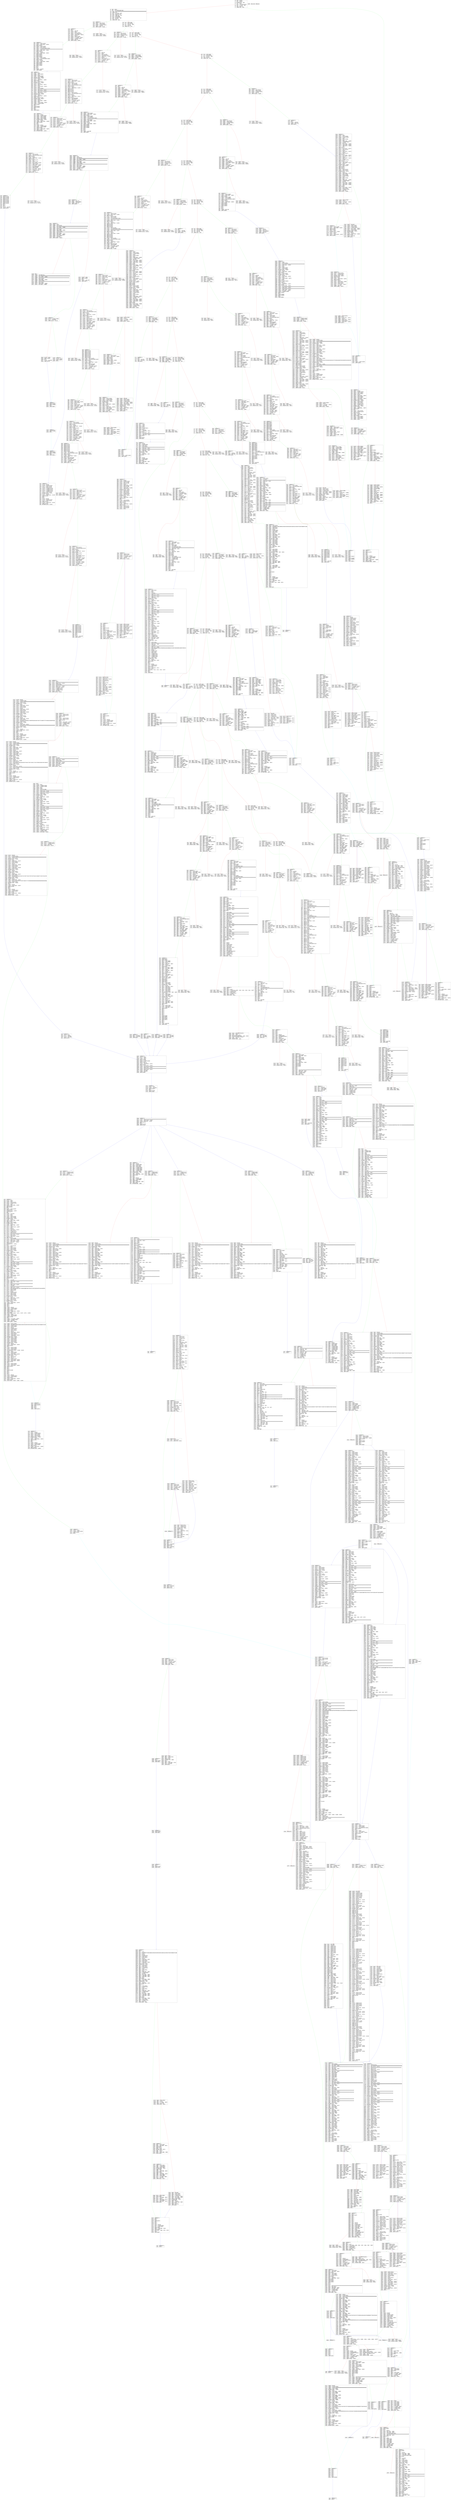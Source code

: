 digraph "graph.cfg.gv" {
	subgraph global {
		node [fontname=Courier fontsize=30.0 rank=same shape=box]
		block_0 [label="0: %00 = #0x80\l2: %01 = #0x40\l4: MSTORE(%01, %00)\l5: %02 = #0x4\l7: %03 = CALLDATASIZE()\l8: %04 = LT(%03, %02)\l9: %05 = #0x132\lc: JUMPI(%05, %04)\l"]
		block_d [label="d: %06 = #0x0\lf: %07 = CALLDATALOAD(%06)\l10: %08 = #0x100000000000000000000000000000000000000000000000000000000\l2e: SWAP1(%07)\l2f: %09 = DIV(%07, %08)\l30: %0A = #0xFFFFFFFF\l35: %0B = AND(%0A, %09)\l36: %0C = DUP1(%0B)\l37: %0D = #0xFDD58E\l3b: %0E = EQ(%0D, %0B)\l3c: %0F = #0x137\l3f: JUMPI(%0F, %0E)\l"]
		block_40 [label="40: %10 = DUP1(%0B)\l41: %11 = #0x118FA49\l46: %12 = EQ(%11, %0B)\l47: %13 = #0x1A6\l4a: JUMPI(%13, %12)\l"]
		block_4b [label="4b: %14 = DUP1(%0B)\l4c: %15 = #0x1FFC9A7\l51: %16 = EQ(%15, %0B)\l52: %17 = #0x24A\l55: JUMPI(%17, %16)\l"]
		block_56 [label="56: %18 = DUP1(%0B)\l57: %19 = #0x6FDDE03\l5c: %1A = EQ(%19, %0B)\l5d: %1B = #0x2BC\l60: JUMPI(%1B, %1A)\l"]
		block_61 [label="61: %1C = DUP1(%0B)\l62: %1D = #0xE89341C\l67: %1E = EQ(%1D, %0B)\l68: %1F = #0x34C\l6b: JUMPI(%1F, %1E)\l"]
		block_6c [label="6c: %20 = DUP1(%0B)\l6d: %21 = #0x2EB2C2D6\l72: %22 = EQ(%21, %0B)\l73: %23 = #0x400\l76: JUMPI(%23, %22)\l"]
		block_77 [label="77: %24 = DUP1(%0B)\l78: %25 = #0x3C130D90\l7d: %26 = EQ(%25, %0B)\l7e: %27 = #0x570\l81: JUMPI(%27, %26)\l"]
		block_82 [label="82: %28 = DUP1(%0B)\l83: %29 = #0x4E1273F4\l88: %2A = EQ(%29, %0B)\l89: %2B = #0x600\l8c: JUMPI(%2B, %2A)\l"]
		block_8d [label="8d: %2C = DUP1(%0B)\l8e: %2D = #0x67DB3B8F\l93: %2E = EQ(%2D, %0B)\l94: %2F = #0x730\l97: JUMPI(%2F, %2E)\l"]
		block_98 [label="98: %30 = DUP1(%0B)\l99: %31 = #0x715018A6\l9e: %32 = EQ(%31, %0B)\l9f: %33 = #0x7C0\la2: JUMPI(%33, %32)\l"]
		block_a3 [label="a3: %34 = DUP1(%0B)\la4: %35 = #0x8DA5CB5B\la9: %36 = EQ(%35, %0B)\laa: %37 = #0x7D7\lad: JUMPI(%37, %36)\l"]
		block_ae [label="ae: %38 = DUP1(%0B)\laf: %39 = #0x8F32D59B\lb4: %3A = EQ(%39, %0B)\lb5: %3B = #0x82E\lb8: JUMPI(%3B, %3A)\l"]
		block_b9 [label="b9: %3C = DUP1(%0B)\lba: %3D = #0x95D89B41\lbf: %3E = EQ(%3D, %0B)\lc0: %3F = #0x85D\lc3: JUMPI(%3F, %3E)\l"]
		block_c4 [label="c4: %40 = DUP1(%0B)\lc5: %41 = #0xA22CB465\lca: %42 = EQ(%41, %0B)\lcb: %43 = #0x8ED\lce: JUMPI(%43, %42)\l"]
		block_cf [label="cf: %44 = DUP1(%0B)\ld0: %45 = #0xAFFED0E0\ld5: %46 = EQ(%45, %0B)\ld6: %47 = #0x94A\ld9: JUMPI(%47, %46)\l"]
		block_da [label="da: %48 = DUP1(%0B)\ldb: %49 = #0xCD53D08E\le0: %4A = EQ(%49, %0B)\le1: %4B = #0x975\le4: JUMPI(%4B, %4A)\l"]
		block_e5 [label="e5: %4C = DUP1(%0B)\le6: %4D = #0xCD7C0326\leb: %4E = EQ(%4D, %0B)\lec: %4F = #0x9F0\lef: JUMPI(%4F, %4E)\l"]
		block_f0 [label="f0: %50 = DUP1(%0B)\lf1: %51 = #0xCFA84FC1\lf6: %52 = EQ(%51, %0B)\lf7: %53 = #0xA47\lfa: JUMPI(%53, %52)\l"]
		block_fb [label="fb: %54 = DUP1(%0B)\lfc: %55 = #0xD26EA6C0\l101: %56 = EQ(%55, %0B)\l102: %57 = #0xB2C\l105: JUMPI(%57, %56)\l"]
		block_106 [label="106: %58 = DUP1(%0B)\l107: %59 = #0xE0DF5B6F\l10c: %5A = EQ(%59, %0B)\l10d: %5B = #0xB7D\l110: JUMPI(%5B, %5A)\l"]
		block_111 [label="111: %5C = DUP1(%0B)\l112: %5D = #0xE985E9C5\l117: %5E = EQ(%5D, %0B)\l118: %5F = #0xC45\l11b: JUMPI(%5F, %5E)\l"]
		block_11c [label="11c: %60 = DUP1(%0B)\l11d: %61 = #0xF242432A\l122: %62 = EQ(%61, %0B)\l123: %63 = #0xCCE\l126: JUMPI(%63, %62)\l"]
		block_127 [label="127: %64 = DUP1(%0B)\l128: %65 = #0xF2FDE38B\l12d: %66 = EQ(%65, %0B)\l12e: %67 = #0xDA8\l131: JUMPI(%67, %66)\l"]
		block_132 [label="132: JUMPDEST()\l133: %1D92 = #0x0\l135: %1D93 = DUP1(%1D92)\l136: REVERT(%1D92, %1D92)\l"]
		block_137 [label="137: JUMPDEST()\l138: %1D4C = CALLVALUE()\l139: %1D4D = DUP1(%1D4C)\l13a: %1D4E = ISZERO(%1D4C)\l13b: %1D4F = #0x143\l13e: JUMPI(%1D4F, %1D4E)\l"]
		block_13f [label="13f: %1D50 = #0x0\l141: %1D51 = DUP1(%1D50)\l142: REVERT(%1D50, %1D50)\l"]
		block_143 [label="143: JUMPDEST()\l144: POP()\l145: %1D52 = #0x190\l148: %1D53 = #0x4\l14a: %1D54 = DUP1(%1D53)\l14b: %1D55 = CALLDATASIZE()\l14c: %1D56 = SUB(%1D55, %1D53)\l14d: %1D57 = #0x40\l14f: %1D58 = DUP2(%1D56)\l150: %1D59 = LT(%1D56, %1D57)\l151: %1D5A = ISZERO(%1D59)\l152: %1D5B = #0x15A\l155: JUMPI(%1D5B, %1D5A)\l"]
		block_156 [label="156: %1D5C = #0x0\l158: %1D5D = DUP1(%1D5C)\l159: REVERT(%1D5C, %1D5C)\l"]
		block_15a [label="15a: JUMPDEST()\l15b: %1D5E = DUP2(%1D53)\l15c: %1D5F = ADD(%1D53, %1D56)\l15d: SWAP1(%1D53)\l15e: %1D60 = DUP1(%1D53)\l15f: %1D61 = DUP1(%1D53)\l160: %1D62 = CALLDATALOAD(%1D53)\l161: %1D63 = #0xFFFFFFFFFFFFFFFFFFFFFFFFFFFFFFFFFFFFFFFF\l176: %1D64 = AND(%1D63, %1D62)\l177: SWAP1(%1D53)\l178: %1D65 = #0x20\l17a: %1D66 = ADD(%1D65, %1D53)\l17b: SWAP1(%1D64)\l17c: SWAP3(%1D5F)\l17d: SWAP2(%1D53)\l17e: SWAP1(%1D66)\l17f: %1D67 = DUP1(%1D66)\l180: %1D68 = CALLDATALOAD(%1D66)\l181: SWAP1(%1D66)\l182: %1D69 = #0x20\l184: %1D6A = ADD(%1D69, %1D66)\l185: SWAP1(%1D68)\l186: SWAP3(%1D5F)\l187: SWAP2(%1D53)\l188: SWAP1(%1D6A)\l189: POP()\l18a: POP()\l18b: POP()\l18c: %1D6B = #0xDF9\l18f: JUMP(%1D6B)\l"]
		block_190 [label="190: JUMPDEST()\l191: %1D87 = #0x40\l193: %1D88 = MLOAD(%1D87)\l194: %1D89 = DUP1(%1D88)\l195: %1D8A = DUP3(%1D86)\l196: %1D8B = DUP2(%1D88)\l197: MSTORE(%1D88, %1D86)\l198: %1D8C = #0x20\l19a: %1D8D = ADD(%1D8C, %1D88)\l19b: SWAP2(%1D86)\l19c: POP()\l19d: POP()\l19e: %1D8E = #0x40\l1a0: %1D8F = MLOAD(%1D8E)\l1a1: %1D90 = DUP1(%1D8F)\l1a2: SWAP2(%1D8D)\l1a3: %1D91 = SUB(%1D8D, %1D8F)\l1a4: SWAP1(%1D8F)\l1a5: RETURN(%1D8F, %1D91)\l"]
		block_1a6 [label="1a6: JUMPDEST()\l1a7: %1C39 = CALLVALUE()\l1a8: %1C3A = DUP1(%1C39)\l1a9: %1C3B = ISZERO(%1C39)\l1aa: %1C3C = #0x1B2\l1ad: JUMPI(%1C3C, %1C3B)\l"]
		block_1ae [label="1ae: %1C3D = #0x0\l1b0: %1C3E = DUP1(%1C3D)\l1b1: REVERT(%1C3D, %1C3D)\l"]
		block_1b2 [label="1b2: JUMPDEST()\l1b3: POP()\l1b4: %1C3F = #0x234\l1b7: %1C40 = #0x4\l1b9: %1C41 = DUP1(%1C40)\l1ba: %1C42 = CALLDATASIZE()\l1bb: %1C43 = SUB(%1C42, %1C40)\l1bc: %1C44 = #0x40\l1be: %1C45 = DUP2(%1C43)\l1bf: %1C46 = LT(%1C43, %1C44)\l1c0: %1C47 = ISZERO(%1C46)\l1c1: %1C48 = #0x1C9\l1c4: JUMPI(%1C48, %1C47)\l"]
		block_1c5 [label="1c5: %1C49 = #0x0\l1c7: %1C4A = DUP1(%1C49)\l1c8: REVERT(%1C49, %1C49)\l"]
		block_1c9 [label="1c9: JUMPDEST()\l1ca: %1C4B = DUP2(%1C40)\l1cb: %1C4C = ADD(%1C40, %1C43)\l1cc: SWAP1(%1C40)\l1cd: %1C4D = DUP1(%1C40)\l1ce: %1C4E = DUP1(%1C40)\l1cf: %1C4F = CALLDATALOAD(%1C40)\l1d0: SWAP1(%1C40)\l1d1: %1C50 = #0x20\l1d3: %1C51 = ADD(%1C50, %1C40)\l1d4: SWAP1(%1C4F)\l1d5: SWAP3(%1C4C)\l1d6: SWAP2(%1C40)\l1d7: SWAP1(%1C51)\l1d8: %1C52 = DUP1(%1C51)\l1d9: %1C53 = CALLDATALOAD(%1C51)\l1da: SWAP1(%1C51)\l1db: %1C54 = #0x20\l1dd: %1C55 = ADD(%1C54, %1C51)\l1de: SWAP1(%1C53)\l1df: %1C56 = #0x100000000\l1e5: %1C57 = DUP2(%1C53)\l1e6: %1C58 = GT(%1C53, %1C56)\l1e7: %1C59 = ISZERO(%1C58)\l1e8: %1C5A = #0x1F0\l1eb: JUMPI(%1C5A, %1C59)\l"]
		block_1ec [label="1ec: %1C5B = #0x0\l1ee: %1C5C = DUP1(%1C5B)\l1ef: REVERT(%1C5B, %1C5B)\l"]
		block_1f0 [label="1f0: JUMPDEST()\l1f1: %1C5D = DUP3(%1C40)\l1f2: %1C5E = ADD(%1C40, %1C53)\l1f3: %1C5F = DUP4(%1C4C)\l1f4: %1C60 = #0x20\l1f6: %1C61 = DUP3(%1C5E)\l1f7: %1C62 = ADD(%1C5E, %1C60)\l1f8: %1C63 = GT(%1C62, %1C4C)\l1f9: %1C64 = ISZERO(%1C63)\l1fa: %1C65 = #0x202\l1fd: JUMPI(%1C65, %1C64)\l"]
		block_1fe [label="1fe: %1C66 = #0x0\l200: %1C67 = DUP1(%1C66)\l201: REVERT(%1C66, %1C66)\l"]
		block_202 [label="202: JUMPDEST()\l203: %1C68 = DUP1(%1C5E)\l204: %1C69 = CALLDATALOAD(%1C5E)\l205: SWAP1(%1C5E)\l206: %1C6A = #0x20\l208: %1C6B = ADD(%1C6A, %1C5E)\l209: SWAP2(%1C55)\l20a: %1C6C = DUP5(%1C4C)\l20b: %1C6D = #0x1\l20d: %1C6E = DUP4(%1C69)\l20e: %1C6F = MUL(%1C69, %1C6D)\l20f: %1C70 = DUP5(%1C6B)\l210: %1C71 = ADD(%1C6B, %1C6F)\l211: %1C72 = GT(%1C71, %1C4C)\l212: %1C73 = #0x100000000\l218: %1C74 = DUP4(%1C69)\l219: %1C75 = GT(%1C69, %1C73)\l21a: %1C76 = OR(%1C75, %1C72)\l21b: %1C77 = ISZERO(%1C76)\l21c: %1C78 = #0x224\l21f: JUMPI(%1C78, %1C77)\l"]
		block_220 [label="220: %1C79 = #0x0\l222: %1C7A = DUP1(%1C79)\l223: REVERT(%1C79, %1C79)\l"]
		block_224 [label="224: JUMPDEST()\l225: SWAP1(%1C69)\l226: SWAP2(%1C6B)\l227: SWAP3(%1C40)\l228: SWAP4(%1C4C)\l229: SWAP2(%1C69)\l22a: SWAP3(%1C6B)\l22b: SWAP4(%1C40)\l22c: SWAP1(%1C55)\l22d: POP()\l22e: POP()\l22f: POP()\l230: %1C7B = #0xE53\l233: JUMP(%1C7B)\l"]
		block_234 [label="234: JUMPDEST()\l235: %1D41 = #0x40\l237: %1D42 = MLOAD(%1D41)\l238: %1D43 = DUP1(%1D42)\l239: %1D44 = DUP3(%1CB4)\l23a: %1D45 = DUP2(%1D42)\l23b: MSTORE(%1D42, %1CB4)\l23c: %1D46 = #0x20\l23e: %1D47 = ADD(%1D46, %1D42)\l23f: SWAP2(%1CB4)\l240: POP()\l241: POP()\l242: %1D48 = #0x40\l244: %1D49 = MLOAD(%1D48)\l245: %1D4A = DUP1(%1D49)\l246: SWAP2(%1D47)\l247: %1D4B = SUB(%1D47, %1D49)\l248: SWAP1(%1D49)\l249: RETURN(%1D49, %1D4B)\l"]
		block_24a [label="24a: JUMPDEST()\l24b: %1B9B = CALLVALUE()\l24c: %1B9C = DUP1(%1B9B)\l24d: %1B9D = ISZERO(%1B9B)\l24e: %1B9E = #0x256\l251: JUMPI(%1B9E, %1B9D)\l"]
		block_252 [label="252: %1B9F = #0x0\l254: %1BA0 = DUP1(%1B9F)\l255: REVERT(%1B9F, %1B9F)\l"]
		block_256 [label="256: JUMPDEST()\l257: POP()\l258: %1BA1 = #0x2A2\l25b: %1BA2 = #0x4\l25d: %1BA3 = DUP1(%1BA2)\l25e: %1BA4 = CALLDATASIZE()\l25f: %1BA5 = SUB(%1BA4, %1BA2)\l260: %1BA6 = #0x20\l262: %1BA7 = DUP2(%1BA5)\l263: %1BA8 = LT(%1BA5, %1BA6)\l264: %1BA9 = ISZERO(%1BA8)\l265: %1BAA = #0x26D\l268: JUMPI(%1BAA, %1BA9)\l"]
		block_269 [label="269: %1BAB = #0x0\l26b: %1BAC = DUP1(%1BAB)\l26c: REVERT(%1BAB, %1BAB)\l"]
		block_26d [label="26d: JUMPDEST()\l26e: %1BAD = DUP2(%1BA2)\l26f: %1BAE = ADD(%1BA2, %1BA5)\l270: SWAP1(%1BA2)\l271: %1BAF = DUP1(%1BA2)\l272: %1BB0 = DUP1(%1BA2)\l273: %1BB1 = CALLDATALOAD(%1BA2)\l274: %1BB2 = #0xFFFFFFFFFFFFFFFFFFFFFFFFFFFFFFFFFFFFFFFFFFFFFFFFFFFFFFFF\l291: %1BB3 = NOT(%1BB2)\l292: %1BB4 = AND(%1BB3, %1BB1)\l293: SWAP1(%1BA2)\l294: %1BB5 = #0x20\l296: %1BB6 = ADD(%1BB5, %1BA2)\l297: SWAP1(%1BB4)\l298: SWAP3(%1BAE)\l299: SWAP2(%1BA2)\l29a: SWAP1(%1BB6)\l29b: POP()\l29c: POP()\l29d: POP()\l29e: %1BB7 = #0x1085\l2a1: JUMP(%1BB7)\l"]
		block_2a2 [label="2a2: JUMPDEST()\l2a3: %1C2A = #0x40\l2a5: %1C2B = MLOAD(%1C2A)\l2a6: %1C2C = DUP1(%1C2B)\l2a7: %1C2D = DUP3(%1C29)\l2a8: %1C2E = ISZERO(%1C29)\l2a9: %1C2F = ISZERO(%1C2E)\l2aa: %1C30 = ISZERO(%1C2F)\l2ab: %1C31 = ISZERO(%1C30)\l2ac: %1C32 = DUP2(%1C2B)\l2ad: MSTORE(%1C2B, %1C31)\l2ae: %1C33 = #0x20\l2b0: %1C34 = ADD(%1C33, %1C2B)\l2b1: SWAP2(%1C29)\l2b2: POP()\l2b3: POP()\l2b4: %1C35 = #0x40\l2b6: %1C36 = MLOAD(%1C35)\l2b7: %1C37 = DUP1(%1C36)\l2b8: SWAP2(%1C34)\l2b9: %1C38 = SUB(%1C34, %1C36)\l2ba: SWAP1(%1C36)\l2bb: RETURN(%1C36, %1C38)\l"]
		block_2bc [label="2bc: JUMPDEST()\l2bd: %1A5E = CALLVALUE()\l2be: %1A5F = DUP1(%1A5E)\l2bf: %1A60 = ISZERO(%1A5E)\l2c0: %1A61 = #0x2C8\l2c3: JUMPI(%1A61, %1A60)\l"]
		block_2c4 [label="2c4: %1A62 = #0x0\l2c6: %1A63 = DUP1(%1A62)\l2c7: REVERT(%1A62, %1A62)\l"]
		block_2c8 [label="2c8: JUMPDEST()\l2c9: POP()\l2ca: %1A64 = #0x2D1\l2cd: %1A65 = #0x110A\l2d0: JUMP(%1A65)\l"]
		block_2d1 [label="2d1: JUMPDEST()\l2d2: %1B52 = #0x40\l2d4: %1B53 = MLOAD(%1B52)\l2d5: %1B54 = DUP1(%1B53)\l2d6: %1B55 = DUP1(%1B53)\l2d7: %1B56 = #0x20\l2d9: %1B57 = ADD(%1B56, %1B53)\l2da: %1B58 = DUP3(%1B53)\l2db: %1B59 = DUP2(%1B57)\l2dc: %1B5A = SUB(%1B57, %1B53)\l2dd: %1B5B = DUP3(%1B53)\l2de: MSTORE(%1B53, %1B5A)\l2df: %1B5C = DUP4(%1A7E)\l2e0: %1B5D = DUP2(%1B57)\l2e1: %1B5E = DUP2(%1A7E)\l2e2: %1B5F = MLOAD(%1A7E)\l2e3: %1B60 = DUP2(%1B57)\l2e4: MSTORE(%1B57, %1B5F)\l2e5: %1B61 = #0x20\l2e7: %1B62 = ADD(%1B61, %1B57)\l2e8: SWAP2(%1B57)\l2e9: POP()\l2ea: %1B63 = DUP1(%1A7E)\l2eb: %1B64 = MLOAD(%1A7E)\l2ec: SWAP1(%1A7E)\l2ed: %1B65 = #0x20\l2ef: %1B66 = ADD(%1B65, %1A7E)\l2f0: SWAP1(%1B64)\l2f1: %1B67 = DUP1(%1B64)\l2f2: %1B68 = DUP4(%1B62)\l2f3: %1B69 = DUP4(%1B66)\l2f4: %1B6A = #0x0\l"]
		block_2f6 [label="2f6: JUMPDEST()\l2f7: %1B6B = DUP4(%1B64)\l2f8: %1B6C = DUP2(%1B6A)\l2f9: %1B6D = LT(%1B6A, %1B64)\l2fa: %1B6E = ISZERO(%1B6D)\l2fb: %1B6F = #0x311\l2fe: JUMPI(%1B6F, %1B6E)\l"]
		block_2ff [label="2ff: %1B70 = DUP1(%1B6A)\l300: %1B71 = DUP3(%1B66)\l301: %1B72 = ADD(%1B66, %1B6A)\l302: %1B73 = MLOAD(%1B72)\l303: %1B74 = DUP2(%1B6A)\l304: %1B75 = DUP5(%1B62)\l305: %1B76 = ADD(%1B62, %1B6A)\l306: MSTORE(%1B76, %1B73)\l307: %1B77 = #0x20\l309: %1B78 = DUP2(%1B6A)\l30a: %1B79 = ADD(%1B6A, %1B77)\l30b: SWAP1(%1B6A)\l30c: POP()\l30d: %1B7A = #0x2F6\l310: JUMP(%1B7A)\l"]
		block_311 [label="311: JUMPDEST()\l312: POP()\l313: POP()\l314: POP()\l315: POP()\l316: SWAP1(%1B66)\l317: POP()\l318: SWAP1(%1B62)\l319: %1B7B = DUP2(%1B64)\l31a: %1B7C = ADD(%1B64, %1B62)\l31b: SWAP1(%1B64)\l31c: %1B7D = #0x1F\l31e: %1B7E = AND(%1B7D, %1B64)\l31f: %1B7F = DUP1(%1B7E)\l320: %1B80 = ISZERO(%1B7E)\l321: %1B81 = #0x33E\l324: JUMPI(%1B81, %1B80)\l"]
		block_325 [label="325: %1B82 = DUP1(%1B7E)\l326: %1B83 = DUP3(%1B7C)\l327: %1B84 = SUB(%1B7C, %1B7E)\l328: %1B85 = DUP1(%1B84)\l329: %1B86 = MLOAD(%1B84)\l32a: %1B87 = #0x1\l32c: %1B88 = DUP4(%1B7E)\l32d: %1B89 = #0x20\l32f: %1B8A = SUB(%1B89, %1B7E)\l330: %1B8B = #0x100\l333: %1B8C = EXP(%1B8B, %1B8A)\l334: %1B8D = SUB(%1B8C, %1B87)\l335: %1B8E = NOT(%1B8D)\l336: %1B8F = AND(%1B8E, %1B86)\l337: %1B90 = DUP2(%1B84)\l338: MSTORE(%1B84, %1B8F)\l339: %1B91 = #0x20\l33b: %1B92 = ADD(%1B91, %1B84)\l33c: SWAP2(%1B7C)\l33d: POP()\l"]
		block_33e [label="33e: JUMPDEST()\l33f: POP()\l340: SWAP3(%1A7E)\l341: POP()\l342: POP()\l343: POP()\l344: %1B97 = #0x40\l346: %1B98 = MLOAD(%1B97)\l347: %1B99 = DUP1(%1B98)\l348: SWAP2(%1B7C)\l349: %1B9A = SUB(%1B7C, %1B98)\l34a: SWAP1(%1B98)\l34b: RETURN(%1B98, %1B9A)\l"]
		block_34c [label="34c: JUMPDEST()\l34d: %18D2 = CALLVALUE()\l34e: %18D3 = DUP1(%18D2)\l34f: %18D4 = ISZERO(%18D2)\l350: %18D5 = #0x358\l353: JUMPI(%18D5, %18D4)\l"]
		block_354 [label="354: %18D6 = #0x0\l356: %18D7 = DUP1(%18D6)\l357: REVERT(%18D6, %18D6)\l"]
		block_358 [label="358: JUMPDEST()\l359: POP()\l35a: %18D8 = #0x385\l35d: %18D9 = #0x4\l35f: %18DA = DUP1(%18D9)\l360: %18DB = CALLDATASIZE()\l361: %18DC = SUB(%18DB, %18D9)\l362: %18DD = #0x20\l364: %18DE = DUP2(%18DC)\l365: %18DF = LT(%18DC, %18DD)\l366: %18E0 = ISZERO(%18DF)\l367: %18E1 = #0x36F\l36a: JUMPI(%18E1, %18E0)\l"]
		block_36b [label="36b: %18E2 = #0x0\l36d: %18E3 = DUP1(%18E2)\l36e: REVERT(%18E2, %18E2)\l"]
		block_36f [label="36f: JUMPDEST()\l370: %18E4 = DUP2(%18D9)\l371: %18E5 = ADD(%18D9, %18DC)\l372: SWAP1(%18D9)\l373: %18E6 = DUP1(%18D9)\l374: %18E7 = DUP1(%18D9)\l375: %18E8 = CALLDATALOAD(%18D9)\l376: SWAP1(%18D9)\l377: %18E9 = #0x20\l379: %18EA = ADD(%18E9, %18D9)\l37a: SWAP1(%18E8)\l37b: SWAP3(%18E5)\l37c: SWAP2(%18D9)\l37d: SWAP1(%18EA)\l37e: POP()\l37f: POP()\l380: POP()\l381: %18EB = #0x11A8\l384: JUMP(%18EB)\l"]
		block_385 [label="385: JUMPDEST()\l386: %1A15 = #0x40\l388: %1A16 = MLOAD(%1A15)\l389: %1A17 = DUP1(%1A16)\l38a: %1A18 = DUP1(%1A16)\l38b: %1A19 = #0x20\l38d: %1A1A = ADD(%1A19, %1A16)\l38e: %1A1B = DUP3(%1A16)\l38f: %1A1C = DUP2(%1A1A)\l390: %1A1D = SUB(%1A1A, %1A16)\l391: %1A1E = DUP3(%1A16)\l392: MSTORE(%1A16, %1A1D)\l393: %1A1F = DUP4(%1944)\l394: %1A20 = DUP2(%1A1A)\l395: %1A21 = DUP2(%1944)\l396: %1A22 = MLOAD(%1944)\l397: %1A23 = DUP2(%1A1A)\l398: MSTORE(%1A1A, %1A22)\l399: %1A24 = #0x20\l39b: %1A25 = ADD(%1A24, %1A1A)\l39c: SWAP2(%1A1A)\l39d: POP()\l39e: %1A26 = DUP1(%1944)\l39f: %1A27 = MLOAD(%1944)\l3a0: SWAP1(%1944)\l3a1: %1A28 = #0x20\l3a3: %1A29 = ADD(%1A28, %1944)\l3a4: SWAP1(%1A27)\l3a5: %1A2A = DUP1(%1A27)\l3a6: %1A2B = DUP4(%1A25)\l3a7: %1A2C = DUP4(%1A29)\l3a8: %1A2D = #0x0\l"]
		block_3aa [label="3aa: JUMPDEST()\l3ab: %1A2E = DUP4(%1A27)\l3ac: %1A2F = DUP2(%1A2D)\l3ad: %1A30 = LT(%1A2D, %1A27)\l3ae: %1A31 = ISZERO(%1A30)\l3af: %1A32 = #0x3C5\l3b2: JUMPI(%1A32, %1A31)\l"]
		block_3b3 [label="3b3: %1A33 = DUP1(%1A2D)\l3b4: %1A34 = DUP3(%1A29)\l3b5: %1A35 = ADD(%1A29, %1A2D)\l3b6: %1A36 = MLOAD(%1A35)\l3b7: %1A37 = DUP2(%1A2D)\l3b8: %1A38 = DUP5(%1A25)\l3b9: %1A39 = ADD(%1A25, %1A2D)\l3ba: MSTORE(%1A39, %1A36)\l3bb: %1A3A = #0x20\l3bd: %1A3B = DUP2(%1A2D)\l3be: %1A3C = ADD(%1A2D, %1A3A)\l3bf: SWAP1(%1A2D)\l3c0: POP()\l3c1: %1A3D = #0x3AA\l3c4: JUMP(%1A3D)\l"]
		block_3c5 [label="3c5: JUMPDEST()\l3c6: POP()\l3c7: POP()\l3c8: POP()\l3c9: POP()\l3ca: SWAP1(%1A29)\l3cb: POP()\l3cc: SWAP1(%1A25)\l3cd: %1A3E = DUP2(%1A27)\l3ce: %1A3F = ADD(%1A27, %1A25)\l3cf: SWAP1(%1A27)\l3d0: %1A40 = #0x1F\l3d2: %1A41 = AND(%1A40, %1A27)\l3d3: %1A42 = DUP1(%1A41)\l3d4: %1A43 = ISZERO(%1A41)\l3d5: %1A44 = #0x3F2\l3d8: JUMPI(%1A44, %1A43)\l"]
		block_3d9 [label="3d9: %1A45 = DUP1(%1A41)\l3da: %1A46 = DUP3(%1A3F)\l3db: %1A47 = SUB(%1A3F, %1A41)\l3dc: %1A48 = DUP1(%1A47)\l3dd: %1A49 = MLOAD(%1A47)\l3de: %1A4A = #0x1\l3e0: %1A4B = DUP4(%1A41)\l3e1: %1A4C = #0x20\l3e3: %1A4D = SUB(%1A4C, %1A41)\l3e4: %1A4E = #0x100\l3e7: %1A4F = EXP(%1A4E, %1A4D)\l3e8: %1A50 = SUB(%1A4F, %1A4A)\l3e9: %1A51 = NOT(%1A50)\l3ea: %1A52 = AND(%1A51, %1A49)\l3eb: %1A53 = DUP2(%1A47)\l3ec: MSTORE(%1A47, %1A52)\l3ed: %1A54 = #0x20\l3ef: %1A55 = ADD(%1A54, %1A47)\l3f0: SWAP2(%1A3F)\l3f1: POP()\l"]
		block_3f2 [label="3f2: JUMPDEST()\l3f3: POP()\l3f4: SWAP3(%1944)\l3f5: POP()\l3f6: POP()\l3f7: POP()\l3f8: %1A5A = #0x40\l3fa: %1A5B = MLOAD(%1A5A)\l3fb: %1A5C = DUP1(%1A5B)\l3fc: SWAP2(%1A3F)\l3fd: %1A5D = SUB(%1A3F, %1A5B)\l3fe: SWAP1(%1A5B)\l3ff: RETURN(%1A5B, %1A5D)\l"]
		block_400 [label="400: JUMPDEST()\l401: %1193 = CALLVALUE()\l402: %1194 = DUP1(%1193)\l403: %1195 = ISZERO(%1193)\l404: %1196 = #0x40C\l407: JUMPI(%1196, %1195)\l"]
		block_408 [label="408: %1197 = #0x0\l40a: %1198 = DUP1(%1197)\l40b: REVERT(%1197, %1197)\l"]
		block_40c [label="40c: JUMPDEST()\l40d: POP()\l40e: %1199 = #0x56E\l411: %119A = #0x4\l413: %119B = DUP1(%119A)\l414: %119C = CALLDATASIZE()\l415: %119D = SUB(%119C, %119A)\l416: %119E = #0xA0\l418: %119F = DUP2(%119D)\l419: %11A0 = LT(%119D, %119E)\l41a: %11A1 = ISZERO(%11A0)\l41b: %11A2 = #0x423\l41e: JUMPI(%11A2, %11A1)\l"]
		block_41f [label="41f: %11A3 = #0x0\l421: %11A4 = DUP1(%11A3)\l422: REVERT(%11A3, %11A3)\l"]
		block_423 [label="423: JUMPDEST()\l424: %11A5 = DUP2(%119A)\l425: %11A6 = ADD(%119A, %119D)\l426: SWAP1(%119A)\l427: %11A7 = DUP1(%119A)\l428: %11A8 = DUP1(%119A)\l429: %11A9 = CALLDATALOAD(%119A)\l42a: %11AA = #0xFFFFFFFFFFFFFFFFFFFFFFFFFFFFFFFFFFFFFFFF\l43f: %11AB = AND(%11AA, %11A9)\l440: SWAP1(%119A)\l441: %11AC = #0x20\l443: %11AD = ADD(%11AC, %119A)\l444: SWAP1(%11AB)\l445: SWAP3(%11A6)\l446: SWAP2(%119A)\l447: SWAP1(%11AD)\l448: %11AE = DUP1(%11AD)\l449: %11AF = CALLDATALOAD(%11AD)\l44a: %11B0 = #0xFFFFFFFFFFFFFFFFFFFFFFFFFFFFFFFFFFFFFFFF\l45f: %11B1 = AND(%11B0, %11AF)\l460: SWAP1(%11AD)\l461: %11B2 = #0x20\l463: %11B3 = ADD(%11B2, %11AD)\l464: SWAP1(%11B1)\l465: SWAP3(%11A6)\l466: SWAP2(%119A)\l467: SWAP1(%11B3)\l468: %11B4 = DUP1(%11B3)\l469: %11B5 = CALLDATALOAD(%11B3)\l46a: SWAP1(%11B3)\l46b: %11B6 = #0x20\l46d: %11B7 = ADD(%11B6, %11B3)\l46e: SWAP1(%11B5)\l46f: %11B8 = #0x100000000\l475: %11B9 = DUP2(%11B5)\l476: %11BA = GT(%11B5, %11B8)\l477: %11BB = ISZERO(%11BA)\l478: %11BC = #0x480\l47b: JUMPI(%11BC, %11BB)\l"]
		block_47c [label="47c: %11BD = #0x0\l47e: %11BE = DUP1(%11BD)\l47f: REVERT(%11BD, %11BD)\l"]
		block_480 [label="480: JUMPDEST()\l481: %11BF = DUP3(%119A)\l482: %11C0 = ADD(%119A, %11B5)\l483: %11C1 = DUP4(%11A6)\l484: %11C2 = #0x20\l486: %11C3 = DUP3(%11C0)\l487: %11C4 = ADD(%11C0, %11C2)\l488: %11C5 = GT(%11C4, %11A6)\l489: %11C6 = ISZERO(%11C5)\l48a: %11C7 = #0x492\l48d: JUMPI(%11C7, %11C6)\l"]
		block_48e [label="48e: %11C8 = #0x0\l490: %11C9 = DUP1(%11C8)\l491: REVERT(%11C8, %11C8)\l"]
		block_492 [label="492: JUMPDEST()\l493: %11CA = DUP1(%11C0)\l494: %11CB = CALLDATALOAD(%11C0)\l495: SWAP1(%11C0)\l496: %11CC = #0x20\l498: %11CD = ADD(%11CC, %11C0)\l499: SWAP2(%11B7)\l49a: %11CE = DUP5(%11A6)\l49b: %11CF = #0x20\l49d: %11D0 = DUP4(%11CB)\l49e: %11D1 = MUL(%11CB, %11CF)\l49f: %11D2 = DUP5(%11CD)\l4a0: %11D3 = ADD(%11CD, %11D1)\l4a1: %11D4 = GT(%11D3, %11A6)\l4a2: %11D5 = #0x100000000\l4a8: %11D6 = DUP4(%11CB)\l4a9: %11D7 = GT(%11CB, %11D5)\l4aa: %11D8 = OR(%11D7, %11D4)\l4ab: %11D9 = ISZERO(%11D8)\l4ac: %11DA = #0x4B4\l4af: JUMPI(%11DA, %11D9)\l"]
		block_4b0 [label="4b0: %11DB = #0x0\l4b2: %11DC = DUP1(%11DB)\l4b3: REVERT(%11DB, %11DB)\l"]
		block_4b4 [label="4b4: JUMPDEST()\l4b5: SWAP1(%11CB)\l4b6: SWAP2(%11CD)\l4b7: SWAP3(%119A)\l4b8: SWAP4(%11A6)\l4b9: SWAP2(%11CB)\l4ba: SWAP3(%11CD)\l4bb: SWAP4(%119A)\l4bc: SWAP1(%11B7)\l4bd: %11DD = DUP1(%11B7)\l4be: %11DE = CALLDATALOAD(%11B7)\l4bf: SWAP1(%11B7)\l4c0: %11DF = #0x20\l4c2: %11E0 = ADD(%11DF, %11B7)\l4c3: SWAP1(%11DE)\l4c4: %11E1 = #0x100000000\l4ca: %11E2 = DUP2(%11DE)\l4cb: %11E3 = GT(%11DE, %11E1)\l4cc: %11E4 = ISZERO(%11E3)\l4cd: %11E5 = #0x4D5\l4d0: JUMPI(%11E5, %11E4)\l"]
		block_4d1 [label="4d1: %11E6 = #0x0\l4d3: %11E7 = DUP1(%11E6)\l4d4: REVERT(%11E6, %11E6)\l"]
		block_4d5 [label="4d5: JUMPDEST()\l4d6: %11E8 = DUP3(%119A)\l4d7: %11E9 = ADD(%119A, %11DE)\l4d8: %11EA = DUP4(%11A6)\l4d9: %11EB = #0x20\l4db: %11EC = DUP3(%11E9)\l4dc: %11ED = ADD(%11E9, %11EB)\l4dd: %11EE = GT(%11ED, %11A6)\l4de: %11EF = ISZERO(%11EE)\l4df: %11F0 = #0x4E7\l4e2: JUMPI(%11F0, %11EF)\l"]
		block_4e3 [label="4e3: %11F1 = #0x0\l4e5: %11F2 = DUP1(%11F1)\l4e6: REVERT(%11F1, %11F1)\l"]
		block_4e7 [label="4e7: JUMPDEST()\l4e8: %11F3 = DUP1(%11E9)\l4e9: %11F4 = CALLDATALOAD(%11E9)\l4ea: SWAP1(%11E9)\l4eb: %11F5 = #0x20\l4ed: %11F6 = ADD(%11F5, %11E9)\l4ee: SWAP2(%11E0)\l4ef: %11F7 = DUP5(%11A6)\l4f0: %11F8 = #0x20\l4f2: %11F9 = DUP4(%11F4)\l4f3: %11FA = MUL(%11F4, %11F8)\l4f4: %11FB = DUP5(%11F6)\l4f5: %11FC = ADD(%11F6, %11FA)\l4f6: %11FD = GT(%11FC, %11A6)\l4f7: %11FE = #0x100000000\l4fd: %11FF = DUP4(%11F4)\l4fe: %1200 = GT(%11F4, %11FE)\l4ff: %1201 = OR(%1200, %11FD)\l500: %1202 = ISZERO(%1201)\l501: %1203 = #0x509\l504: JUMPI(%1203, %1202)\l"]
		block_505 [label="505: %1204 = #0x0\l507: %1205 = DUP1(%1204)\l508: REVERT(%1204, %1204)\l"]
		block_509 [label="509: JUMPDEST()\l50a: SWAP1(%11F4)\l50b: SWAP2(%11F6)\l50c: SWAP3(%119A)\l50d: SWAP4(%11A6)\l50e: SWAP2(%11F4)\l50f: SWAP3(%11F6)\l510: SWAP4(%119A)\l511: SWAP1(%11E0)\l512: %1206 = DUP1(%11E0)\l513: %1207 = CALLDATALOAD(%11E0)\l514: SWAP1(%11E0)\l515: %1208 = #0x20\l517: %1209 = ADD(%1208, %11E0)\l518: SWAP1(%1207)\l519: %120A = #0x100000000\l51f: %120B = DUP2(%1207)\l520: %120C = GT(%1207, %120A)\l521: %120D = ISZERO(%120C)\l522: %120E = #0x52A\l525: JUMPI(%120E, %120D)\l"]
		block_526 [label="526: %120F = #0x0\l528: %1210 = DUP1(%120F)\l529: REVERT(%120F, %120F)\l"]
		block_52a [label="52a: JUMPDEST()\l52b: %1211 = DUP3(%119A)\l52c: %1212 = ADD(%119A, %1207)\l52d: %1213 = DUP4(%11A6)\l52e: %1214 = #0x20\l530: %1215 = DUP3(%1212)\l531: %1216 = ADD(%1212, %1214)\l532: %1217 = GT(%1216, %11A6)\l533: %1218 = ISZERO(%1217)\l534: %1219 = #0x53C\l537: JUMPI(%1219, %1218)\l"]
		block_538 [label="538: %121A = #0x0\l53a: %121B = DUP1(%121A)\l53b: REVERT(%121A, %121A)\l"]
		block_53c [label="53c: JUMPDEST()\l53d: %121C = DUP1(%1212)\l53e: %121D = CALLDATALOAD(%1212)\l53f: SWAP1(%1212)\l540: %121E = #0x20\l542: %121F = ADD(%121E, %1212)\l543: SWAP2(%1209)\l544: %1220 = DUP5(%11A6)\l545: %1221 = #0x1\l547: %1222 = DUP4(%121D)\l548: %1223 = MUL(%121D, %1221)\l549: %1224 = DUP5(%121F)\l54a: %1225 = ADD(%121F, %1223)\l54b: %1226 = GT(%1225, %11A6)\l54c: %1227 = #0x100000000\l552: %1228 = DUP4(%121D)\l553: %1229 = GT(%121D, %1227)\l554: %122A = OR(%1229, %1226)\l555: %122B = ISZERO(%122A)\l556: %122C = #0x55E\l559: JUMPI(%122C, %122B)\l"]
		block_55a [label="55a: %122D = #0x0\l55c: %122E = DUP1(%122D)\l55d: REVERT(%122D, %122D)\l"]
		block_55e [label="55e: JUMPDEST()\l55f: SWAP1(%121D)\l560: SWAP2(%121F)\l561: SWAP3(%119A)\l562: SWAP4(%11A6)\l563: SWAP2(%121D)\l564: SWAP3(%121F)\l565: SWAP4(%119A)\l566: SWAP1(%1209)\l567: POP()\l568: POP()\l569: POP()\l56a: %122F = #0x12EF\l56d: JUMP(%122F)\l"]
		block_56e [label="56e: JUMPDEST()\l56f: STOP()\l"]
		block_570 [label="570: JUMPDEST()\l571: %1056 = CALLVALUE()\l572: %1057 = DUP1(%1056)\l573: %1058 = ISZERO(%1056)\l574: %1059 = #0x57C\l577: JUMPI(%1059, %1058)\l"]
		block_578 [label="578: %105A = #0x0\l57a: %105B = DUP1(%105A)\l57b: REVERT(%105A, %105A)\l"]
		block_57c [label="57c: JUMPDEST()\l57d: POP()\l57e: %105C = #0x585\l581: %105D = #0x195E\l584: JUMP(%105D)\l"]
		block_585 [label="585: JUMPDEST()\l586: %114A = #0x40\l588: %114B = MLOAD(%114A)\l589: %114C = DUP1(%114B)\l58a: %114D = DUP1(%114B)\l58b: %114E = #0x20\l58d: %114F = ADD(%114E, %114B)\l58e: %1150 = DUP3(%114B)\l58f: %1151 = DUP2(%114F)\l590: %1152 = SUB(%114F, %114B)\l591: %1153 = DUP3(%114B)\l592: MSTORE(%114B, %1152)\l593: %1154 = DUP4(%1076)\l594: %1155 = DUP2(%114F)\l595: %1156 = DUP2(%1076)\l596: %1157 = MLOAD(%1076)\l597: %1158 = DUP2(%114F)\l598: MSTORE(%114F, %1157)\l599: %1159 = #0x20\l59b: %115A = ADD(%1159, %114F)\l59c: SWAP2(%114F)\l59d: POP()\l59e: %115B = DUP1(%1076)\l59f: %115C = MLOAD(%1076)\l5a0: SWAP1(%1076)\l5a1: %115D = #0x20\l5a3: %115E = ADD(%115D, %1076)\l5a4: SWAP1(%115C)\l5a5: %115F = DUP1(%115C)\l5a6: %1160 = DUP4(%115A)\l5a7: %1161 = DUP4(%115E)\l5a8: %1162 = #0x0\l"]
		block_5aa [label="5aa: JUMPDEST()\l5ab: %1163 = DUP4(%115C)\l5ac: %1164 = DUP2(%1162)\l5ad: %1165 = LT(%1162, %115C)\l5ae: %1166 = ISZERO(%1165)\l5af: %1167 = #0x5C5\l5b2: JUMPI(%1167, %1166)\l"]
		block_5b3 [label="5b3: %1168 = DUP1(%1162)\l5b4: %1169 = DUP3(%115E)\l5b5: %116A = ADD(%115E, %1162)\l5b6: %116B = MLOAD(%116A)\l5b7: %116C = DUP2(%1162)\l5b8: %116D = DUP5(%115A)\l5b9: %116E = ADD(%115A, %1162)\l5ba: MSTORE(%116E, %116B)\l5bb: %116F = #0x20\l5bd: %1170 = DUP2(%1162)\l5be: %1171 = ADD(%1162, %116F)\l5bf: SWAP1(%1162)\l5c0: POP()\l5c1: %1172 = #0x5AA\l5c4: JUMP(%1172)\l"]
		block_5c5 [label="5c5: JUMPDEST()\l5c6: POP()\l5c7: POP()\l5c8: POP()\l5c9: POP()\l5ca: SWAP1(%115E)\l5cb: POP()\l5cc: SWAP1(%115A)\l5cd: %1173 = DUP2(%115C)\l5ce: %1174 = ADD(%115C, %115A)\l5cf: SWAP1(%115C)\l5d0: %1175 = #0x1F\l5d2: %1176 = AND(%1175, %115C)\l5d3: %1177 = DUP1(%1176)\l5d4: %1178 = ISZERO(%1176)\l5d5: %1179 = #0x5F2\l5d8: JUMPI(%1179, %1178)\l"]
		block_5d9 [label="5d9: %117A = DUP1(%1176)\l5da: %117B = DUP3(%1174)\l5db: %117C = SUB(%1174, %1176)\l5dc: %117D = DUP1(%117C)\l5dd: %117E = MLOAD(%117C)\l5de: %117F = #0x1\l5e0: %1180 = DUP4(%1176)\l5e1: %1181 = #0x20\l5e3: %1182 = SUB(%1181, %1176)\l5e4: %1183 = #0x100\l5e7: %1184 = EXP(%1183, %1182)\l5e8: %1185 = SUB(%1184, %117F)\l5e9: %1186 = NOT(%1185)\l5ea: %1187 = AND(%1186, %117E)\l5eb: %1188 = DUP2(%117C)\l5ec: MSTORE(%117C, %1187)\l5ed: %1189 = #0x20\l5ef: %118A = ADD(%1189, %117C)\l5f0: SWAP2(%1174)\l5f1: POP()\l"]
		block_5f2 [label="5f2: JUMPDEST()\l5f3: POP()\l5f4: SWAP3(%1076)\l5f5: POP()\l5f6: POP()\l5f7: POP()\l5f8: %118F = #0x40\l5fa: %1190 = MLOAD(%118F)\l5fb: %1191 = DUP1(%1190)\l5fc: SWAP2(%1174)\l5fd: %1192 = SUB(%1174, %1190)\l5fe: SWAP1(%1190)\l5ff: RETURN(%1190, %1192)\l"]
		block_600 [label="600: JUMPDEST()\l601: %EC3 = CALLVALUE()\l602: %EC4 = DUP1(%EC3)\l603: %EC5 = ISZERO(%EC3)\l604: %EC6 = #0x60C\l607: JUMPI(%EC6, %EC5)\l"]
		block_608 [label="608: %EC7 = #0x0\l60a: %EC8 = DUP1(%EC7)\l60b: REVERT(%EC7, %EC7)\l"]
		block_60c [label="60c: JUMPDEST()\l60d: POP()\l60e: %EC9 = #0x6D9\l611: %ECA = #0x4\l613: %ECB = DUP1(%ECA)\l614: %ECC = CALLDATASIZE()\l615: %ECD = SUB(%ECC, %ECA)\l616: %ECE = #0x40\l618: %ECF = DUP2(%ECD)\l619: %ED0 = LT(%ECD, %ECE)\l61a: %ED1 = ISZERO(%ED0)\l61b: %ED2 = #0x623\l61e: JUMPI(%ED2, %ED1)\l"]
		block_61f [label="61f: %ED3 = #0x0\l621: %ED4 = DUP1(%ED3)\l622: REVERT(%ED3, %ED3)\l"]
		block_623 [label="623: JUMPDEST()\l624: %ED5 = DUP2(%ECA)\l625: %ED6 = ADD(%ECA, %ECD)\l626: SWAP1(%ECA)\l627: %ED7 = DUP1(%ECA)\l628: %ED8 = DUP1(%ECA)\l629: %ED9 = CALLDATALOAD(%ECA)\l62a: SWAP1(%ECA)\l62b: %EDA = #0x20\l62d: %EDB = ADD(%EDA, %ECA)\l62e: SWAP1(%ED9)\l62f: %EDC = #0x100000000\l635: %EDD = DUP2(%ED9)\l636: %EDE = GT(%ED9, %EDC)\l637: %EDF = ISZERO(%EDE)\l638: %EE0 = #0x640\l63b: JUMPI(%EE0, %EDF)\l"]
		block_63c [label="63c: %EE1 = #0x0\l63e: %EE2 = DUP1(%EE1)\l63f: REVERT(%EE1, %EE1)\l"]
		block_640 [label="640: JUMPDEST()\l641: %EE3 = DUP3(%ECA)\l642: %EE4 = ADD(%ECA, %ED9)\l643: %EE5 = DUP4(%ED6)\l644: %EE6 = #0x20\l646: %EE7 = DUP3(%EE4)\l647: %EE8 = ADD(%EE4, %EE6)\l648: %EE9 = GT(%EE8, %ED6)\l649: %EEA = ISZERO(%EE9)\l64a: %EEB = #0x652\l64d: JUMPI(%EEB, %EEA)\l"]
		block_64e [label="64e: %EEC = #0x0\l650: %EED = DUP1(%EEC)\l651: REVERT(%EEC, %EEC)\l"]
		block_652 [label="652: JUMPDEST()\l653: %EEE = DUP1(%EE4)\l654: %EEF = CALLDATALOAD(%EE4)\l655: SWAP1(%EE4)\l656: %EF0 = #0x20\l658: %EF1 = ADD(%EF0, %EE4)\l659: SWAP2(%EDB)\l65a: %EF2 = DUP5(%ED6)\l65b: %EF3 = #0x20\l65d: %EF4 = DUP4(%EEF)\l65e: %EF5 = MUL(%EEF, %EF3)\l65f: %EF6 = DUP5(%EF1)\l660: %EF7 = ADD(%EF1, %EF5)\l661: %EF8 = GT(%EF7, %ED6)\l662: %EF9 = #0x100000000\l668: %EFA = DUP4(%EEF)\l669: %EFB = GT(%EEF, %EF9)\l66a: %EFC = OR(%EFB, %EF8)\l66b: %EFD = ISZERO(%EFC)\l66c: %EFE = #0x674\l66f: JUMPI(%EFE, %EFD)\l"]
		block_670 [label="670: %EFF = #0x0\l672: %F00 = DUP1(%EFF)\l673: REVERT(%EFF, %EFF)\l"]
		block_674 [label="674: JUMPDEST()\l675: SWAP1(%EEF)\l676: SWAP2(%EF1)\l677: SWAP3(%ECA)\l678: SWAP4(%ED6)\l679: SWAP2(%EEF)\l67a: SWAP3(%EF1)\l67b: SWAP4(%ECA)\l67c: SWAP1(%EDB)\l67d: %F01 = DUP1(%EDB)\l67e: %F02 = CALLDATALOAD(%EDB)\l67f: SWAP1(%EDB)\l680: %F03 = #0x20\l682: %F04 = ADD(%F03, %EDB)\l683: SWAP1(%F02)\l684: %F05 = #0x100000000\l68a: %F06 = DUP2(%F02)\l68b: %F07 = GT(%F02, %F05)\l68c: %F08 = ISZERO(%F07)\l68d: %F09 = #0x695\l690: JUMPI(%F09, %F08)\l"]
		block_691 [label="691: %F0A = #0x0\l693: %F0B = DUP1(%F0A)\l694: REVERT(%F0A, %F0A)\l"]
		block_695 [label="695: JUMPDEST()\l696: %F0C = DUP3(%ECA)\l697: %F0D = ADD(%ECA, %F02)\l698: %F0E = DUP4(%ED6)\l699: %F0F = #0x20\l69b: %F10 = DUP3(%F0D)\l69c: %F11 = ADD(%F0D, %F0F)\l69d: %F12 = GT(%F11, %ED6)\l69e: %F13 = ISZERO(%F12)\l69f: %F14 = #0x6A7\l6a2: JUMPI(%F14, %F13)\l"]
		block_6a3 [label="6a3: %F15 = #0x0\l6a5: %F16 = DUP1(%F15)\l6a6: REVERT(%F15, %F15)\l"]
		block_6a7 [label="6a7: JUMPDEST()\l6a8: %F17 = DUP1(%F0D)\l6a9: %F18 = CALLDATALOAD(%F0D)\l6aa: SWAP1(%F0D)\l6ab: %F19 = #0x20\l6ad: %F1A = ADD(%F19, %F0D)\l6ae: SWAP2(%F04)\l6af: %F1B = DUP5(%ED6)\l6b0: %F1C = #0x20\l6b2: %F1D = DUP4(%F18)\l6b3: %F1E = MUL(%F18, %F1C)\l6b4: %F1F = DUP5(%F1A)\l6b5: %F20 = ADD(%F1A, %F1E)\l6b6: %F21 = GT(%F20, %ED6)\l6b7: %F22 = #0x100000000\l6bd: %F23 = DUP4(%F18)\l6be: %F24 = GT(%F18, %F22)\l6bf: %F25 = OR(%F24, %F21)\l6c0: %F26 = ISZERO(%F25)\l6c1: %F27 = #0x6C9\l6c4: JUMPI(%F27, %F26)\l"]
		block_6c5 [label="6c5: %F28 = #0x0\l6c7: %F29 = DUP1(%F28)\l6c8: REVERT(%F28, %F28)\l"]
		block_6c9 [label="6c9: JUMPDEST()\l6ca: SWAP1(%F18)\l6cb: SWAP2(%F1A)\l6cc: SWAP3(%ECA)\l6cd: SWAP4(%ED6)\l6ce: SWAP2(%F18)\l6cf: SWAP3(%F1A)\l6d0: SWAP4(%ECA)\l6d1: SWAP1(%F04)\l6d2: POP()\l6d3: POP()\l6d4: POP()\l6d5: %F2A = #0x19FC\l6d8: JUMP(%F2A)\l"]
		block_6d9 [label="6d9: JUMPDEST()\l6da: %1026 = #0x40\l6dc: %1027 = MLOAD(%1026)\l6dd: %1028 = DUP1(%1027)\l6de: %1029 = DUP1(%1027)\l6df: %102A = #0x20\l6e1: %102B = ADD(%102A, %1027)\l6e2: %102C = DUP3(%1027)\l6e3: %102D = DUP2(%102B)\l6e4: %102E = SUB(%102B, %1027)\l6e5: %102F = DUP3(%1027)\l6e6: MSTORE(%1027, %102E)\l6e7: %1030 = DUP4(%F3A)\l6e8: %1031 = DUP2(%102B)\l6e9: %1032 = DUP2(%F3A)\l6ea: %1033 = MLOAD(%F3A)\l6eb: %1034 = DUP2(%102B)\l6ec: MSTORE(%102B, %1033)\l6ed: %1035 = #0x20\l6ef: %1036 = ADD(%1035, %102B)\l6f0: SWAP2(%102B)\l6f1: POP()\l6f2: %1037 = DUP1(%F3A)\l6f3: %1038 = MLOAD(%F3A)\l6f4: SWAP1(%F3A)\l6f5: %1039 = #0x20\l6f7: %103A = ADD(%1039, %F3A)\l6f8: SWAP1(%1038)\l6f9: %103B = #0x20\l6fb: %103C = MUL(%103B, %1038)\l6fc: %103D = DUP1(%103C)\l6fd: %103E = DUP4(%1036)\l6fe: %103F = DUP4(%103A)\l6ff: %1040 = #0x0\l"]
		block_701 [label="701: JUMPDEST()\l702: %1041 = DUP4(%103C)\l703: %1042 = DUP2(%1040)\l704: %1043 = LT(%1040, %103C)\l705: %1044 = ISZERO(%1043)\l706: %1045 = #0x71C\l709: JUMPI(%1045, %1044)\l"]
		block_70a [label="70a: %1046 = DUP1(%1040)\l70b: %1047 = DUP3(%103A)\l70c: %1048 = ADD(%103A, %1040)\l70d: %1049 = MLOAD(%1048)\l70e: %104A = DUP2(%1040)\l70f: %104B = DUP5(%1036)\l710: %104C = ADD(%1036, %1040)\l711: MSTORE(%104C, %1049)\l712: %104D = #0x20\l714: %104E = DUP2(%1040)\l715: %104F = ADD(%1040, %104D)\l716: SWAP1(%1040)\l717: POP()\l718: %1050 = #0x701\l71b: JUMP(%1050)\l"]
		block_71c [label="71c: JUMPDEST()\l71d: POP()\l71e: POP()\l71f: POP()\l720: POP()\l721: SWAP1(%103A)\l722: POP()\l723: %1051 = ADD(%103C, %1036)\l724: SWAP3(%F3A)\l725: POP()\l726: POP()\l727: POP()\l728: %1052 = #0x40\l72a: %1053 = MLOAD(%1052)\l72b: %1054 = DUP1(%1053)\l72c: SWAP2(%1051)\l72d: %1055 = SUB(%1051, %1053)\l72e: SWAP1(%1053)\l72f: RETURN(%1053, %1055)\l"]
		block_730 [label="730: JUMPDEST()\l731: %E39 = CALLVALUE()\l732: %E3A = DUP1(%E39)\l733: %E3B = ISZERO(%E39)\l734: %E3C = #0x73C\l737: JUMPI(%E3C, %E3B)\l"]
		block_738 [label="738: %E3D = #0x0\l73a: %E3E = DUP1(%E3D)\l73b: REVERT(%E3D, %E3D)\l"]
		block_73c [label="73c: JUMPDEST()\l73d: POP()\l73e: %E3F = #0x7BE\l741: %E40 = #0x4\l743: %E41 = DUP1(%E40)\l744: %E42 = CALLDATASIZE()\l745: %E43 = SUB(%E42, %E40)\l746: %E44 = #0x40\l748: %E45 = DUP2(%E43)\l749: %E46 = LT(%E43, %E44)\l74a: %E47 = ISZERO(%E46)\l74b: %E48 = #0x753\l74e: JUMPI(%E48, %E47)\l"]
		block_74f [label="74f: %E49 = #0x0\l751: %E4A = DUP1(%E49)\l752: REVERT(%E49, %E49)\l"]
		block_753 [label="753: JUMPDEST()\l754: %E4B = DUP2(%E40)\l755: %E4C = ADD(%E40, %E43)\l756: SWAP1(%E40)\l757: %E4D = DUP1(%E40)\l758: %E4E = DUP1(%E40)\l759: %E4F = CALLDATALOAD(%E40)\l75a: SWAP1(%E40)\l75b: %E50 = #0x20\l75d: %E51 = ADD(%E50, %E40)\l75e: SWAP1(%E4F)\l75f: %E52 = #0x100000000\l765: %E53 = DUP2(%E4F)\l766: %E54 = GT(%E4F, %E52)\l767: %E55 = ISZERO(%E54)\l768: %E56 = #0x770\l76b: JUMPI(%E56, %E55)\l"]
		block_76c [label="76c: %E57 = #0x0\l76e: %E58 = DUP1(%E57)\l76f: REVERT(%E57, %E57)\l"]
		block_770 [label="770: JUMPDEST()\l771: %E59 = DUP3(%E40)\l772: %E5A = ADD(%E40, %E4F)\l773: %E5B = DUP4(%E4C)\l774: %E5C = #0x20\l776: %E5D = DUP3(%E5A)\l777: %E5E = ADD(%E5A, %E5C)\l778: %E5F = GT(%E5E, %E4C)\l779: %E60 = ISZERO(%E5F)\l77a: %E61 = #0x782\l77d: JUMPI(%E61, %E60)\l"]
		block_77e [label="77e: %E62 = #0x0\l780: %E63 = DUP1(%E62)\l781: REVERT(%E62, %E62)\l"]
		block_782 [label="782: JUMPDEST()\l783: %E64 = DUP1(%E5A)\l784: %E65 = CALLDATALOAD(%E5A)\l785: SWAP1(%E5A)\l786: %E66 = #0x20\l788: %E67 = ADD(%E66, %E5A)\l789: SWAP2(%E51)\l78a: %E68 = DUP5(%E4C)\l78b: %E69 = #0x1\l78d: %E6A = DUP4(%E65)\l78e: %E6B = MUL(%E65, %E69)\l78f: %E6C = DUP5(%E67)\l790: %E6D = ADD(%E67, %E6B)\l791: %E6E = GT(%E6D, %E4C)\l792: %E6F = #0x100000000\l798: %E70 = DUP4(%E65)\l799: %E71 = GT(%E65, %E6F)\l79a: %E72 = OR(%E71, %E6E)\l79b: %E73 = ISZERO(%E72)\l79c: %E74 = #0x7A4\l79f: JUMPI(%E74, %E73)\l"]
		block_7a0 [label="7a0: %E75 = #0x0\l7a2: %E76 = DUP1(%E75)\l7a3: REVERT(%E75, %E75)\l"]
		block_7a4 [label="7a4: JUMPDEST()\l7a5: SWAP1(%E65)\l7a6: SWAP2(%E67)\l7a7: SWAP3(%E40)\l7a8: SWAP4(%E4C)\l7a9: SWAP2(%E65)\l7aa: SWAP3(%E67)\l7ab: SWAP4(%E40)\l7ac: SWAP1(%E51)\l7ad: %E77 = DUP1(%E51)\l7ae: %E78 = CALLDATALOAD(%E51)\l7af: SWAP1(%E51)\l7b0: %E79 = #0x20\l7b2: %E7A = ADD(%E79, %E51)\l7b3: SWAP1(%E78)\l7b4: SWAP3(%E4C)\l7b5: SWAP2(%E40)\l7b6: SWAP1(%E7A)\l7b7: POP()\l7b8: POP()\l7b9: POP()\l7ba: %E7B = #0x1B1C\l7bd: JUMP(%E7B)\l"]
		block_7be [label="7be: JUMPDEST()\l7bf: STOP()\l"]
		block_7c0 [label="7c0: JUMPDEST()\l7c1: %DDA = CALLVALUE()\l7c2: %DDB = DUP1(%DDA)\l7c3: %DDC = ISZERO(%DDA)\l7c4: %DDD = #0x7CC\l7c7: JUMPI(%DDD, %DDC)\l"]
		block_7c8 [label="7c8: %DDE = #0x0\l7ca: %DDF = DUP1(%DDE)\l7cb: REVERT(%DDE, %DDE)\l"]
		block_7cc [label="7cc: JUMPDEST()\l7cd: POP()\l7ce: %DE0 = #0x7D5\l7d1: %DE1 = #0x1BF4\l7d4: JUMP(%DE1)\l"]
		block_7d5 [label="7d5: JUMPDEST()\l7d6: STOP()\l"]
		block_7d7 [label="7d7: JUMPDEST()\l7d8: %DBA = CALLVALUE()\l7d9: %DBB = DUP1(%DBA)\l7da: %DBC = ISZERO(%DBA)\l7db: %DBD = #0x7E3\l7de: JUMPI(%DBD, %DBC)\l"]
		block_7df [label="7df: %DBE = #0x0\l7e1: %DBF = DUP1(%DBE)\l7e2: REVERT(%DBE, %DBE)\l"]
		block_7e3 [label="7e3: JUMPDEST()\l7e4: POP()\l7e5: %DC0 = #0x7EC\l7e8: %DC1 = #0x1D31\l7eb: JUMP(%DC1)\l"]
		block_7ec [label="7ec: JUMPDEST()\l7ed: %DCB = #0x40\l7ef: %DCC = MLOAD(%DCB)\l7f0: %DCD = DUP1(%DCC)\l7f1: %DCE = DUP3(%DCA)\l7f2: %DCF = #0xFFFFFFFFFFFFFFFFFFFFFFFFFFFFFFFFFFFFFFFF\l807: %DD0 = AND(%DCF, %DCA)\l808: %DD1 = #0xFFFFFFFFFFFFFFFFFFFFFFFFFFFFFFFFFFFFFFFF\l81d: %DD2 = AND(%DD1, %DD0)\l81e: %DD3 = DUP2(%DCC)\l81f: MSTORE(%DCC, %DD2)\l820: %DD4 = #0x20\l822: %DD5 = ADD(%DD4, %DCC)\l823: SWAP2(%DCA)\l824: POP()\l825: POP()\l826: %DD6 = #0x40\l828: %DD7 = MLOAD(%DD6)\l829: %DD8 = DUP1(%DD7)\l82a: SWAP2(%DD5)\l82b: %DD9 = SUB(%DD5, %DD7)\l82c: SWAP1(%DD7)\l82d: RETURN(%DD7, %DD9)\l"]
		block_82e [label="82e: JUMPDEST()\l82f: %D91 = CALLVALUE()\l830: %D92 = DUP1(%D91)\l831: %D93 = ISZERO(%D91)\l832: %D94 = #0x83A\l835: JUMPI(%D94, %D93)\l"]
		block_836 [label="836: %D95 = #0x0\l838: %D96 = DUP1(%D95)\l839: REVERT(%D95, %D95)\l"]
		block_83a [label="83a: JUMPDEST()\l83b: POP()\l83c: %D97 = #0x843\l83f: %D98 = #0x1D5B\l842: JUMP(%D98)\l"]
		block_843 [label="843: JUMPDEST()\l844: %DAB = #0x40\l846: %DAC = MLOAD(%DAB)\l847: %DAD = DUP1(%DAC)\l848: %DAE = DUP3(%DAA)\l849: %DAF = ISZERO(%DAA)\l84a: %DB0 = ISZERO(%DAF)\l84b: %DB1 = ISZERO(%DB0)\l84c: %DB2 = ISZERO(%DB1)\l84d: %DB3 = DUP2(%DAC)\l84e: MSTORE(%DAC, %DB2)\l84f: %DB4 = #0x20\l851: %DB5 = ADD(%DB4, %DAC)\l852: SWAP2(%DAA)\l853: POP()\l854: POP()\l855: %DB6 = #0x40\l857: %DB7 = MLOAD(%DB6)\l858: %DB8 = DUP1(%DB7)\l859: SWAP2(%DB5)\l85a: %DB9 = SUB(%DB5, %DB7)\l85b: SWAP1(%DB7)\l85c: RETURN(%DB7, %DB9)\l"]
		block_85d [label="85d: JUMPDEST()\l85e: %C54 = CALLVALUE()\l85f: %C55 = DUP1(%C54)\l860: %C56 = ISZERO(%C54)\l861: %C57 = #0x869\l864: JUMPI(%C57, %C56)\l"]
		block_865 [label="865: %C58 = #0x0\l867: %C59 = DUP1(%C58)\l868: REVERT(%C58, %C58)\l"]
		block_869 [label="869: JUMPDEST()\l86a: POP()\l86b: %C5A = #0x872\l86e: %C5B = #0x1DBA\l871: JUMP(%C5B)\l"]
		block_872 [label="872: JUMPDEST()\l873: %D48 = #0x40\l875: %D49 = MLOAD(%D48)\l876: %D4A = DUP1(%D49)\l877: %D4B = DUP1(%D49)\l878: %D4C = #0x20\l87a: %D4D = ADD(%D4C, %D49)\l87b: %D4E = DUP3(%D49)\l87c: %D4F = DUP2(%D4D)\l87d: %D50 = SUB(%D4D, %D49)\l87e: %D51 = DUP3(%D49)\l87f: MSTORE(%D49, %D50)\l880: %D52 = DUP4(%C74)\l881: %D53 = DUP2(%D4D)\l882: %D54 = DUP2(%C74)\l883: %D55 = MLOAD(%C74)\l884: %D56 = DUP2(%D4D)\l885: MSTORE(%D4D, %D55)\l886: %D57 = #0x20\l888: %D58 = ADD(%D57, %D4D)\l889: SWAP2(%D4D)\l88a: POP()\l88b: %D59 = DUP1(%C74)\l88c: %D5A = MLOAD(%C74)\l88d: SWAP1(%C74)\l88e: %D5B = #0x20\l890: %D5C = ADD(%D5B, %C74)\l891: SWAP1(%D5A)\l892: %D5D = DUP1(%D5A)\l893: %D5E = DUP4(%D58)\l894: %D5F = DUP4(%D5C)\l895: %D60 = #0x0\l"]
		block_897 [label="897: JUMPDEST()\l898: %D61 = DUP4(%D5A)\l899: %D62 = DUP2(%D60)\l89a: %D63 = LT(%D60, %D5A)\l89b: %D64 = ISZERO(%D63)\l89c: %D65 = #0x8B2\l89f: JUMPI(%D65, %D64)\l"]
		block_8a0 [label="8a0: %D66 = DUP1(%D60)\l8a1: %D67 = DUP3(%D5C)\l8a2: %D68 = ADD(%D5C, %D60)\l8a3: %D69 = MLOAD(%D68)\l8a4: %D6A = DUP2(%D60)\l8a5: %D6B = DUP5(%D58)\l8a6: %D6C = ADD(%D58, %D60)\l8a7: MSTORE(%D6C, %D69)\l8a8: %D6D = #0x20\l8aa: %D6E = DUP2(%D60)\l8ab: %D6F = ADD(%D60, %D6D)\l8ac: SWAP1(%D60)\l8ad: POP()\l8ae: %D70 = #0x897\l8b1: JUMP(%D70)\l"]
		block_8b2 [label="8b2: JUMPDEST()\l8b3: POP()\l8b4: POP()\l8b5: POP()\l8b6: POP()\l8b7: SWAP1(%D5C)\l8b8: POP()\l8b9: SWAP1(%D58)\l8ba: %D71 = DUP2(%D5A)\l8bb: %D72 = ADD(%D5A, %D58)\l8bc: SWAP1(%D5A)\l8bd: %D73 = #0x1F\l8bf: %D74 = AND(%D73, %D5A)\l8c0: %D75 = DUP1(%D74)\l8c1: %D76 = ISZERO(%D74)\l8c2: %D77 = #0x8DF\l8c5: JUMPI(%D77, %D76)\l"]
		block_8c6 [label="8c6: %D78 = DUP1(%D74)\l8c7: %D79 = DUP3(%D72)\l8c8: %D7A = SUB(%D72, %D74)\l8c9: %D7B = DUP1(%D7A)\l8ca: %D7C = MLOAD(%D7A)\l8cb: %D7D = #0x1\l8cd: %D7E = DUP4(%D74)\l8ce: %D7F = #0x20\l8d0: %D80 = SUB(%D7F, %D74)\l8d1: %D81 = #0x100\l8d4: %D82 = EXP(%D81, %D80)\l8d5: %D83 = SUB(%D82, %D7D)\l8d6: %D84 = NOT(%D83)\l8d7: %D85 = AND(%D84, %D7C)\l8d8: %D86 = DUP2(%D7A)\l8d9: MSTORE(%D7A, %D85)\l8da: %D87 = #0x20\l8dc: %D88 = ADD(%D87, %D7A)\l8dd: SWAP2(%D72)\l8de: POP()\l"]
		block_8df [label="8df: JUMPDEST()\l8e0: POP()\l8e1: SWAP3(%C74)\l8e2: POP()\l8e3: POP()\l8e4: POP()\l8e5: %D8D = #0x40\l8e7: %D8E = MLOAD(%D8D)\l8e8: %D8F = DUP1(%D8E)\l8e9: SWAP2(%D72)\l8ea: %D90 = SUB(%D72, %D8E)\l8eb: SWAP1(%D8E)\l8ec: RETURN(%D8E, %D90)\l"]
		block_8ed [label="8ed: JUMPDEST()\l8ee: %BEE = CALLVALUE()\l8ef: %BEF = DUP1(%BEE)\l8f0: %BF0 = ISZERO(%BEE)\l8f1: %BF1 = #0x8F9\l8f4: JUMPI(%BF1, %BF0)\l"]
		block_8f5 [label="8f5: %BF2 = #0x0\l8f7: %BF3 = DUP1(%BF2)\l8f8: REVERT(%BF2, %BF2)\l"]
		block_8f9 [label="8f9: JUMPDEST()\l8fa: POP()\l8fb: %BF4 = #0x948\l8fe: %BF5 = #0x4\l900: %BF6 = DUP1(%BF5)\l901: %BF7 = CALLDATASIZE()\l902: %BF8 = SUB(%BF7, %BF5)\l903: %BF9 = #0x40\l905: %BFA = DUP2(%BF8)\l906: %BFB = LT(%BF8, %BF9)\l907: %BFC = ISZERO(%BFB)\l908: %BFD = #0x910\l90b: JUMPI(%BFD, %BFC)\l"]
		block_90c [label="90c: %BFE = #0x0\l90e: %BFF = DUP1(%BFE)\l90f: REVERT(%BFE, %BFE)\l"]
		block_910 [label="910: JUMPDEST()\l911: %C00 = DUP2(%BF5)\l912: %C01 = ADD(%BF5, %BF8)\l913: SWAP1(%BF5)\l914: %C02 = DUP1(%BF5)\l915: %C03 = DUP1(%BF5)\l916: %C04 = CALLDATALOAD(%BF5)\l917: %C05 = #0xFFFFFFFFFFFFFFFFFFFFFFFFFFFFFFFFFFFFFFFF\l92c: %C06 = AND(%C05, %C04)\l92d: SWAP1(%BF5)\l92e: %C07 = #0x20\l930: %C08 = ADD(%C07, %BF5)\l931: SWAP1(%C06)\l932: SWAP3(%C01)\l933: SWAP2(%BF5)\l934: SWAP1(%C08)\l935: %C09 = DUP1(%C08)\l936: %C0A = CALLDATALOAD(%C08)\l937: %C0B = ISZERO(%C0A)\l938: %C0C = ISZERO(%C0B)\l939: SWAP1(%C08)\l93a: %C0D = #0x20\l93c: %C0E = ADD(%C0D, %C08)\l93d: SWAP1(%C0C)\l93e: SWAP3(%C01)\l93f: SWAP2(%BF5)\l940: SWAP1(%C0E)\l941: POP()\l942: POP()\l943: POP()\l944: %C0F = #0x1E58\l947: JUMP(%C0F)\l"]
		block_948 [label="948: JUMPDEST()\l949: STOP()\l"]
		block_94a [label="94a: JUMPDEST()\l94b: %BD8 = CALLVALUE()\l94c: %BD9 = DUP1(%BD8)\l94d: %BDA = ISZERO(%BD8)\l94e: %BDB = #0x956\l951: JUMPI(%BDB, %BDA)\l"]
		block_952 [label="952: %BDC = #0x0\l954: %BDD = DUP1(%BDC)\l955: REVERT(%BDC, %BDC)\l"]
		block_956 [label="956: JUMPDEST()\l957: POP()\l958: %BDE = #0x95F\l95b: %BDF = #0x1F59\l95e: JUMP(%BDF)\l"]
		block_95f [label="95f: JUMPDEST()\l960: %BE3 = #0x40\l962: %BE4 = MLOAD(%BE3)\l963: %BE5 = DUP1(%BE4)\l964: %BE6 = DUP3(%BE1)\l965: %BE7 = DUP2(%BE4)\l966: MSTORE(%BE4, %BE1)\l967: %BE8 = #0x20\l969: %BE9 = ADD(%BE8, %BE4)\l96a: SWAP2(%BE1)\l96b: POP()\l96c: POP()\l96d: %BEA = #0x40\l96f: %BEB = MLOAD(%BEA)\l970: %BEC = DUP1(%BEB)\l971: SWAP2(%BE9)\l972: %BED = SUB(%BE9, %BEB)\l973: SWAP1(%BEB)\l974: RETURN(%BEB, %BED)\l"]
		block_975 [label="975: JUMPDEST()\l976: %BA0 = CALLVALUE()\l977: %BA1 = DUP1(%BA0)\l978: %BA2 = ISZERO(%BA0)\l979: %BA3 = #0x981\l97c: JUMPI(%BA3, %BA2)\l"]
		block_97d [label="97d: %BA4 = #0x0\l97f: %BA5 = DUP1(%BA4)\l980: REVERT(%BA4, %BA4)\l"]
		block_981 [label="981: JUMPDEST()\l982: POP()\l983: %BA6 = #0x9AE\l986: %BA7 = #0x4\l988: %BA8 = DUP1(%BA7)\l989: %BA9 = CALLDATASIZE()\l98a: %BAA = SUB(%BA9, %BA7)\l98b: %BAB = #0x20\l98d: %BAC = DUP2(%BAA)\l98e: %BAD = LT(%BAA, %BAB)\l98f: %BAE = ISZERO(%BAD)\l990: %BAF = #0x998\l993: JUMPI(%BAF, %BAE)\l"]
		block_994 [label="994: %BB0 = #0x0\l996: %BB1 = DUP1(%BB0)\l997: REVERT(%BB0, %BB0)\l"]
		block_998 [label="998: JUMPDEST()\l999: %BB2 = DUP2(%BA7)\l99a: %BB3 = ADD(%BA7, %BAA)\l99b: SWAP1(%BA7)\l99c: %BB4 = DUP1(%BA7)\l99d: %BB5 = DUP1(%BA7)\l99e: %BB6 = CALLDATALOAD(%BA7)\l99f: SWAP1(%BA7)\l9a0: %BB7 = #0x20\l9a2: %BB8 = ADD(%BB7, %BA7)\l9a3: SWAP1(%BB6)\l9a4: SWAP3(%BB3)\l9a5: SWAP2(%BA7)\l9a6: SWAP1(%BB8)\l9a7: POP()\l9a8: POP()\l9a9: POP()\l9aa: %BB9 = #0x1F5F\l9ad: JUMP(%BB9)\l"]
		block_9ae [label="9ae: JUMPDEST()\l9af: %BC9 = #0x40\l9b1: %BCA = MLOAD(%BC9)\l9b2: %BCB = DUP1(%BCA)\l9b3: %BCC = DUP3(%BC7)\l9b4: %BCD = #0xFFFFFFFFFFFFFFFFFFFFFFFFFFFFFFFFFFFFFFFF\l9c9: %BCE = AND(%BCD, %BC7)\l9ca: %BCF = #0xFFFFFFFFFFFFFFFFFFFFFFFFFFFFFFFFFFFFFFFF\l9df: %BD0 = AND(%BCF, %BCE)\l9e0: %BD1 = DUP2(%BCA)\l9e1: MSTORE(%BCA, %BD0)\l9e2: %BD2 = #0x20\l9e4: %BD3 = ADD(%BD2, %BCA)\l9e5: SWAP2(%BC7)\l9e6: POP()\l9e7: POP()\l9e8: %BD4 = #0x40\l9ea: %BD5 = MLOAD(%BD4)\l9eb: %BD6 = DUP1(%BD5)\l9ec: SWAP2(%BD3)\l9ed: %BD7 = SUB(%BD3, %BD5)\l9ee: SWAP1(%BD5)\l9ef: RETURN(%BD5, %BD7)\l"]
		block_9f0 [label="9f0: JUMPDEST()\l9f1: %B80 = CALLVALUE()\l9f2: %B81 = DUP1(%B80)\l9f3: %B82 = ISZERO(%B80)\l9f4: %B83 = #0x9FC\l9f7: JUMPI(%B83, %B82)\l"]
		block_9f8 [label="9f8: %B84 = #0x0\l9fa: %B85 = DUP1(%B84)\l9fb: REVERT(%B84, %B84)\l"]
		block_9fc [label="9fc: JUMPDEST()\l9fd: POP()\l9fe: %B86 = #0xA05\la01: %B87 = #0x1F92\la04: JUMP(%B87)\l"]
		block_a05 [label="a05: JUMPDEST()\la06: %B91 = #0x40\la08: %B92 = MLOAD(%B91)\la09: %B93 = DUP1(%B92)\la0a: %B94 = DUP3(%B8F)\la0b: %B95 = #0xFFFFFFFFFFFFFFFFFFFFFFFFFFFFFFFFFFFFFFFF\la20: %B96 = AND(%B95, %B8F)\la21: %B97 = #0xFFFFFFFFFFFFFFFFFFFFFFFFFFFFFFFFFFFFFFFF\la36: %B98 = AND(%B97, %B96)\la37: %B99 = DUP2(%B92)\la38: MSTORE(%B92, %B98)\la39: %B9A = #0x20\la3b: %B9B = ADD(%B9A, %B92)\la3c: SWAP2(%B8F)\la3d: POP()\la3e: POP()\la3f: %B9C = #0x40\la41: %B9D = MLOAD(%B9C)\la42: %B9E = DUP1(%B9D)\la43: SWAP2(%B9B)\la44: %B9F = SUB(%B9B, %B9D)\la45: SWAP1(%B9D)\la46: RETURN(%B9D, %B9F)\l"]
		block_a47 [label="a47: JUMPDEST()\la48: %930 = CALLVALUE()\la49: %931 = DUP1(%930)\la4a: %932 = ISZERO(%930)\la4b: %933 = #0xA53\la4e: JUMPI(%933, %932)\l"]
		block_a4f [label="a4f: %934 = #0x0\la51: %935 = DUP1(%934)\la52: REVERT(%934, %934)\l"]
		block_a53 [label="a53: JUMPDEST()\la54: POP()\la55: %936 = #0xB2A\la58: %937 = #0x4\la5a: %938 = DUP1(%937)\la5b: %939 = CALLDATASIZE()\la5c: %93A = SUB(%939, %937)\la5d: %93B = #0x60\la5f: %93C = DUP2(%93A)\la60: %93D = LT(%93A, %93B)\la61: %93E = ISZERO(%93D)\la62: %93F = #0xA6A\la65: JUMPI(%93F, %93E)\l"]
		block_a66 [label="a66: %940 = #0x0\la68: %941 = DUP1(%940)\la69: REVERT(%940, %940)\l"]
		block_a6a [label="a6a: JUMPDEST()\la6b: %942 = DUP2(%937)\la6c: %943 = ADD(%937, %93A)\la6d: SWAP1(%937)\la6e: %944 = DUP1(%937)\la6f: %945 = DUP1(%937)\la70: %946 = CALLDATALOAD(%937)\la71: SWAP1(%937)\la72: %947 = #0x20\la74: %948 = ADD(%947, %937)\la75: SWAP1(%946)\la76: SWAP3(%943)\la77: SWAP2(%937)\la78: SWAP1(%948)\la79: %949 = DUP1(%948)\la7a: %94A = CALLDATALOAD(%948)\la7b: SWAP1(%948)\la7c: %94B = #0x20\la7e: %94C = ADD(%94B, %948)\la7f: SWAP1(%94A)\la80: %94D = #0x100000000\la86: %94E = DUP2(%94A)\la87: %94F = GT(%94A, %94D)\la88: %950 = ISZERO(%94F)\la89: %951 = #0xA91\la8c: JUMPI(%951, %950)\l"]
		block_a8d [label="a8d: %952 = #0x0\la8f: %953 = DUP1(%952)\la90: REVERT(%952, %952)\l"]
		block_a91 [label="a91: JUMPDEST()\la92: %954 = DUP3(%937)\la93: %955 = ADD(%937, %94A)\la94: %956 = DUP4(%943)\la95: %957 = #0x20\la97: %958 = DUP3(%955)\la98: %959 = ADD(%955, %957)\la99: %95A = GT(%959, %943)\la9a: %95B = ISZERO(%95A)\la9b: %95C = #0xAA3\la9e: JUMPI(%95C, %95B)\l"]
		block_a9f [label="a9f: %95D = #0x0\laa1: %95E = DUP1(%95D)\laa2: REVERT(%95D, %95D)\l"]
		block_aa3 [label="aa3: JUMPDEST()\laa4: %95F = DUP1(%955)\laa5: %960 = CALLDATALOAD(%955)\laa6: SWAP1(%955)\laa7: %961 = #0x20\laa9: %962 = ADD(%961, %955)\laaa: SWAP2(%94C)\laab: %963 = DUP5(%943)\laac: %964 = #0x20\laae: %965 = DUP4(%960)\laaf: %966 = MUL(%960, %964)\lab0: %967 = DUP5(%962)\lab1: %968 = ADD(%962, %966)\lab2: %969 = GT(%968, %943)\lab3: %96A = #0x100000000\lab9: %96B = DUP4(%960)\laba: %96C = GT(%960, %96A)\labb: %96D = OR(%96C, %969)\labc: %96E = ISZERO(%96D)\labd: %96F = #0xAC5\lac0: JUMPI(%96F, %96E)\l"]
		block_ac1 [label="ac1: %970 = #0x0\lac3: %971 = DUP1(%970)\lac4: REVERT(%970, %970)\l"]
		block_ac5 [label="ac5: JUMPDEST()\lac6: SWAP1(%960)\lac7: SWAP2(%962)\lac8: SWAP3(%937)\lac9: SWAP4(%943)\laca: SWAP2(%960)\lacb: SWAP3(%962)\lacc: SWAP4(%937)\lacd: SWAP1(%94C)\lace: %972 = DUP1(%94C)\lacf: %973 = CALLDATALOAD(%94C)\lad0: SWAP1(%94C)\lad1: %974 = #0x20\lad3: %975 = ADD(%974, %94C)\lad4: SWAP1(%973)\lad5: %976 = #0x100000000\ladb: %977 = DUP2(%973)\ladc: %978 = GT(%973, %976)\ladd: %979 = ISZERO(%978)\lade: %97A = #0xAE6\lae1: JUMPI(%97A, %979)\l"]
		block_ae2 [label="ae2: %97B = #0x0\lae4: %97C = DUP1(%97B)\lae5: REVERT(%97B, %97B)\l"]
		block_ae6 [label="ae6: JUMPDEST()\lae7: %97D = DUP3(%937)\lae8: %97E = ADD(%937, %973)\lae9: %97F = DUP4(%943)\laea: %980 = #0x20\laec: %981 = DUP3(%97E)\laed: %982 = ADD(%97E, %980)\laee: %983 = GT(%982, %943)\laef: %984 = ISZERO(%983)\laf0: %985 = #0xAF8\laf3: JUMPI(%985, %984)\l"]
		block_af4 [label="af4: %986 = #0x0\laf6: %987 = DUP1(%986)\laf7: REVERT(%986, %986)\l"]
		block_af8 [label="af8: JUMPDEST()\laf9: %988 = DUP1(%97E)\lafa: %989 = CALLDATALOAD(%97E)\lafb: SWAP1(%97E)\lafc: %98A = #0x20\lafe: %98B = ADD(%98A, %97E)\laff: SWAP2(%975)\lb00: %98C = DUP5(%943)\lb01: %98D = #0x20\lb03: %98E = DUP4(%989)\lb04: %98F = MUL(%989, %98D)\lb05: %990 = DUP5(%98B)\lb06: %991 = ADD(%98B, %98F)\lb07: %992 = GT(%991, %943)\lb08: %993 = #0x100000000\lb0e: %994 = DUP4(%989)\lb0f: %995 = GT(%989, %993)\lb10: %996 = OR(%995, %992)\lb11: %997 = ISZERO(%996)\lb12: %998 = #0xB1A\lb15: JUMPI(%998, %997)\l"]
		block_b16 [label="b16: %999 = #0x0\lb18: %99A = DUP1(%999)\lb19: REVERT(%999, %999)\l"]
		block_b1a [label="b1a: JUMPDEST()\lb1b: SWAP1(%989)\lb1c: SWAP2(%98B)\lb1d: SWAP3(%937)\lb1e: SWAP4(%943)\lb1f: SWAP2(%989)\lb20: SWAP3(%98B)\lb21: SWAP4(%937)\lb22: SWAP1(%975)\lb23: POP()\lb24: POP()\lb25: POP()\lb26: %99B = #0x1FB8\lb29: JUMP(%99B)\l"]
		block_b2a [label="b2a: JUMPDEST()\lb2b: STOP()\l"]
		block_b2c [label="b2c: JUMPDEST()\lb2d: %8D1 = CALLVALUE()\lb2e: %8D2 = DUP1(%8D1)\lb2f: %8D3 = ISZERO(%8D1)\lb30: %8D4 = #0xB38\lb33: JUMPI(%8D4, %8D3)\l"]
		block_b34 [label="b34: %8D5 = #0x0\lb36: %8D6 = DUP1(%8D5)\lb37: REVERT(%8D5, %8D5)\l"]
		block_b38 [label="b38: JUMPDEST()\lb39: POP()\lb3a: %8D7 = #0xB7B\lb3d: %8D8 = #0x4\lb3f: %8D9 = DUP1(%8D8)\lb40: %8DA = CALLDATASIZE()\lb41: %8DB = SUB(%8DA, %8D8)\lb42: %8DC = #0x20\lb44: %8DD = DUP2(%8DB)\lb45: %8DE = LT(%8DB, %8DC)\lb46: %8DF = ISZERO(%8DE)\lb47: %8E0 = #0xB4F\lb4a: JUMPI(%8E0, %8DF)\l"]
		block_b4b [label="b4b: %8E1 = #0x0\lb4d: %8E2 = DUP1(%8E1)\lb4e: REVERT(%8E1, %8E1)\l"]
		block_b4f [label="b4f: JUMPDEST()\lb50: %8E3 = DUP2(%8D8)\lb51: %8E4 = ADD(%8D8, %8DB)\lb52: SWAP1(%8D8)\lb53: %8E5 = DUP1(%8D8)\lb54: %8E6 = DUP1(%8D8)\lb55: %8E7 = CALLDATALOAD(%8D8)\lb56: %8E8 = #0xFFFFFFFFFFFFFFFFFFFFFFFFFFFFFFFFFFFFFFFF\lb6b: %8E9 = AND(%8E8, %8E7)\lb6c: SWAP1(%8D8)\lb6d: %8EA = #0x20\lb6f: %8EB = ADD(%8EA, %8D8)\lb70: SWAP1(%8E9)\lb71: SWAP3(%8E4)\lb72: SWAP2(%8D8)\lb73: SWAP1(%8EB)\lb74: POP()\lb75: POP()\lb76: POP()\lb77: %8EC = #0x2212\lb7a: JUMP(%8EC)\l"]
		block_b7b [label="b7b: JUMPDEST()\lb7c: STOP()\l"]
		block_b7d [label="b7d: JUMPDEST()\lb7e: %6A9 = CALLVALUE()\lb7f: %6AA = DUP1(%6A9)\lb80: %6AB = ISZERO(%6A9)\lb81: %6AC = #0xB89\lb84: JUMPI(%6AC, %6AB)\l"]
		block_b85 [label="b85: %6AD = #0x0\lb87: %6AE = DUP1(%6AD)\lb88: REVERT(%6AD, %6AD)\l"]
		block_b89 [label="b89: JUMPDEST()\lb8a: POP()\lb8b: %6AF = #0xC43\lb8e: %6B0 = #0x4\lb90: %6B1 = DUP1(%6B0)\lb91: %6B2 = CALLDATASIZE()\lb92: %6B3 = SUB(%6B2, %6B0)\lb93: %6B4 = #0x20\lb95: %6B5 = DUP2(%6B3)\lb96: %6B6 = LT(%6B3, %6B4)\lb97: %6B7 = ISZERO(%6B6)\lb98: %6B8 = #0xBA0\lb9b: JUMPI(%6B8, %6B7)\l"]
		block_b9c [label="b9c: %6B9 = #0x0\lb9e: %6BA = DUP1(%6B9)\lb9f: REVERT(%6B9, %6B9)\l"]
		block_ba0 [label="ba0: JUMPDEST()\lba1: %6BB = DUP2(%6B0)\lba2: %6BC = ADD(%6B0, %6B3)\lba3: SWAP1(%6B0)\lba4: %6BD = DUP1(%6B0)\lba5: %6BE = DUP1(%6B0)\lba6: %6BF = CALLDATALOAD(%6B0)\lba7: SWAP1(%6B0)\lba8: %6C0 = #0x20\lbaa: %6C1 = ADD(%6C0, %6B0)\lbab: SWAP1(%6BF)\lbac: %6C2 = #0x100000000\lbb2: %6C3 = DUP2(%6BF)\lbb3: %6C4 = GT(%6BF, %6C2)\lbb4: %6C5 = ISZERO(%6C4)\lbb5: %6C6 = #0xBBD\lbb8: JUMPI(%6C6, %6C5)\l"]
		block_bb9 [label="bb9: %6C7 = #0x0\lbbb: %6C8 = DUP1(%6C7)\lbbc: REVERT(%6C7, %6C7)\l"]
		block_bbd [label="bbd: JUMPDEST()\lbbe: %6C9 = DUP3(%6B0)\lbbf: %6CA = ADD(%6B0, %6BF)\lbc0: %6CB = DUP4(%6BC)\lbc1: %6CC = #0x20\lbc3: %6CD = DUP3(%6CA)\lbc4: %6CE = ADD(%6CA, %6CC)\lbc5: %6CF = GT(%6CE, %6BC)\lbc6: %6D0 = ISZERO(%6CF)\lbc7: %6D1 = #0xBCF\lbca: JUMPI(%6D1, %6D0)\l"]
		block_bcb [label="bcb: %6D2 = #0x0\lbcd: %6D3 = DUP1(%6D2)\lbce: REVERT(%6D2, %6D2)\l"]
		block_bcf [label="bcf: JUMPDEST()\lbd0: %6D4 = DUP1(%6CA)\lbd1: %6D5 = CALLDATALOAD(%6CA)\lbd2: SWAP1(%6CA)\lbd3: %6D6 = #0x20\lbd5: %6D7 = ADD(%6D6, %6CA)\lbd6: SWAP2(%6C1)\lbd7: %6D8 = DUP5(%6BC)\lbd8: %6D9 = #0x1\lbda: %6DA = DUP4(%6D5)\lbdb: %6DB = MUL(%6D5, %6D9)\lbdc: %6DC = DUP5(%6D7)\lbdd: %6DD = ADD(%6D7, %6DB)\lbde: %6DE = GT(%6DD, %6BC)\lbdf: %6DF = #0x100000000\lbe5: %6E0 = DUP4(%6D5)\lbe6: %6E1 = GT(%6D5, %6DF)\lbe7: %6E2 = OR(%6E1, %6DE)\lbe8: %6E3 = ISZERO(%6E2)\lbe9: %6E4 = #0xBF1\lbec: JUMPI(%6E4, %6E3)\l"]
		block_bed [label="bed: %6E5 = #0x0\lbef: %6E6 = DUP1(%6E5)\lbf0: REVERT(%6E5, %6E5)\l"]
		block_bf1 [label="bf1: JUMPDEST()\lbf2: SWAP2(%6D7)\lbf3: SWAP1(%6D5)\lbf4: %6E7 = DUP1(%6D5)\lbf5: %6E8 = DUP1(%6D5)\lbf6: %6E9 = #0x1F\lbf8: %6EA = ADD(%6E9, %6D5)\lbf9: %6EB = #0x20\lbfb: %6EC = DUP1(%6EB)\lbfc: SWAP2(%6EA)\lbfd: %6ED = DIV(%6EA, %6EB)\lbfe: %6EE = MUL(%6ED, %6EB)\lbff: %6EF = #0x20\lc01: %6F0 = ADD(%6EF, %6EE)\lc02: %6F1 = #0x40\lc04: %6F2 = MLOAD(%6F1)\lc05: SWAP1(%6F0)\lc06: %6F3 = DUP2(%6F2)\lc07: %6F4 = ADD(%6F2, %6F0)\lc08: %6F5 = #0x40\lc0a: MSTORE(%6F5, %6F4)\lc0b: %6F6 = DUP1(%6F2)\lc0c: SWAP4(%6D7)\lc0d: SWAP3(%6D5)\lc0e: SWAP2(%6D5)\lc0f: SWAP1(%6F2)\lc10: %6F7 = DUP2(%6D5)\lc11: %6F8 = DUP2(%6F2)\lc12: MSTORE(%6F2, %6D5)\lc13: %6F9 = #0x20\lc15: %6FA = ADD(%6F9, %6F2)\lc16: %6FB = DUP4(%6D7)\lc17: %6FC = DUP4(%6D5)\lc18: %6FD = DUP1(%6D5)\lc19: %6FE = DUP3(%6D7)\lc1a: %6FF = DUP5(%6FA)\lc1b: CALLDATACOPY(%6FA, %6D7, %6D5)\lc1c: %700 = #0x0\lc1e: %701 = DUP2(%6D5)\lc1f: %702 = DUP5(%6FA)\lc20: %703 = ADD(%6FA, %6D5)\lc21: MSTORE(%703, %700)\lc22: %704 = #0x1F\lc24: %705 = NOT(%704)\lc25: %706 = #0x1F\lc27: %707 = DUP3(%6D5)\lc28: %708 = ADD(%6D5, %706)\lc29: %709 = AND(%708, %705)\lc2a: SWAP1(%6D5)\lc2b: POP()\lc2c: %70A = DUP1(%709)\lc2d: %70B = DUP4(%6FA)\lc2e: %70C = ADD(%6FA, %709)\lc2f: SWAP3(%6FA)\lc30: POP()\lc31: POP()\lc32: POP()\lc33: POP()\lc34: POP()\lc35: POP()\lc36: POP()\lc37: SWAP2(%6B0)\lc38: SWAP3(%6BC)\lc39: SWAP2(%6F2)\lc3a: SWAP3(%6B0)\lc3b: SWAP1(%6C1)\lc3c: POP()\lc3d: POP()\lc3e: POP()\lc3f: %70D = #0x22D2\lc42: JUMP(%70D)\l"]
		block_c43 [label="c43: JUMPDEST()\lc44: STOP()\l"]
		block_c45 [label="c45: JUMPDEST()\lc46: %5E8 = CALLVALUE()\lc47: %5E9 = DUP1(%5E8)\lc48: %5EA = ISZERO(%5E8)\lc49: %5EB = #0xC51\lc4c: JUMPI(%5EB, %5EA)\l"]
		block_c4d [label="c4d: %5EC = #0x0\lc4f: %5ED = DUP1(%5EC)\lc50: REVERT(%5EC, %5EC)\l"]
		block_c51 [label="c51: JUMPDEST()\lc52: POP()\lc53: %5EE = #0xCB4\lc56: %5EF = #0x4\lc58: %5F0 = DUP1(%5EF)\lc59: %5F1 = CALLDATASIZE()\lc5a: %5F2 = SUB(%5F1, %5EF)\lc5b: %5F3 = #0x40\lc5d: %5F4 = DUP2(%5F2)\lc5e: %5F5 = LT(%5F2, %5F3)\lc5f: %5F6 = ISZERO(%5F5)\lc60: %5F7 = #0xC68\lc63: JUMPI(%5F7, %5F6)\l"]
		block_c64 [label="c64: %5F8 = #0x0\lc66: %5F9 = DUP1(%5F8)\lc67: REVERT(%5F8, %5F8)\l"]
		block_c68 [label="c68: JUMPDEST()\lc69: %5FA = DUP2(%5EF)\lc6a: %5FB = ADD(%5EF, %5F2)\lc6b: SWAP1(%5EF)\lc6c: %5FC = DUP1(%5EF)\lc6d: %5FD = DUP1(%5EF)\lc6e: %5FE = CALLDATALOAD(%5EF)\lc6f: %5FF = #0xFFFFFFFFFFFFFFFFFFFFFFFFFFFFFFFFFFFFFFFF\lc84: %600 = AND(%5FF, %5FE)\lc85: SWAP1(%5EF)\lc86: %601 = #0x20\lc88: %602 = ADD(%601, %5EF)\lc89: SWAP1(%600)\lc8a: SWAP3(%5FB)\lc8b: SWAP2(%5EF)\lc8c: SWAP1(%602)\lc8d: %603 = DUP1(%602)\lc8e: %604 = CALLDATALOAD(%602)\lc8f: %605 = #0xFFFFFFFFFFFFFFFFFFFFFFFFFFFFFFFFFFFFFFFF\lca4: %606 = AND(%605, %604)\lca5: SWAP1(%602)\lca6: %607 = #0x20\lca8: %608 = ADD(%607, %602)\lca9: SWAP1(%606)\lcaa: SWAP3(%5FB)\lcab: SWAP2(%5EF)\lcac: SWAP1(%608)\lcad: POP()\lcae: POP()\lcaf: POP()\lcb0: %609 = #0x2424\lcb3: JUMP(%609)\l"]
		block_cb4 [label="cb4: JUMPDEST()\lcb5: %69A = #0x40\lcb7: %69B = MLOAD(%69A)\lcb8: %69C = DUP1(%69B)\lcb9: %69D = DUP3(%699)\lcba: %69E = ISZERO(%699)\lcbb: %69F = ISZERO(%69E)\lcbc: %6A0 = ISZERO(%69F)\lcbd: %6A1 = ISZERO(%6A0)\lcbe: %6A2 = DUP2(%69B)\lcbf: MSTORE(%69B, %6A1)\lcc0: %6A3 = #0x20\lcc2: %6A4 = ADD(%6A3, %69B)\lcc3: SWAP2(%699)\lcc4: POP()\lcc5: POP()\lcc6: %6A5 = #0x40\lcc8: %6A6 = MLOAD(%6A5)\lcc9: %6A7 = DUP1(%6A6)\lcca: SWAP2(%6A4)\lccb: %6A8 = SUB(%6A4, %6A6)\lccc: SWAP1(%6A6)\lccd: RETURN(%6A6, %6A8)\l"]
		block_cce [label="cce: JUMPDEST()\lccf: %10A = CALLVALUE()\lcd0: %10B = DUP1(%10A)\lcd1: %10C = ISZERO(%10A)\lcd2: %10D = #0xCDA\lcd5: JUMPI(%10D, %10C)\l"]
		block_cd6 [label="cd6: %10E = #0x0\lcd8: %10F = DUP1(%10E)\lcd9: REVERT(%10E, %10E)\l"]
		block_cda [label="cda: JUMPDEST()\lcdb: POP()\lcdc: %110 = #0xDA6\lcdf: %111 = #0x4\lce1: %112 = DUP1(%111)\lce2: %113 = CALLDATASIZE()\lce3: %114 = SUB(%113, %111)\lce4: %115 = #0xA0\lce6: %116 = DUP2(%114)\lce7: %117 = LT(%114, %115)\lce8: %118 = ISZERO(%117)\lce9: %119 = #0xCF1\lcec: JUMPI(%119, %118)\l"]
		block_ced [label="ced: %11A = #0x0\lcef: %11B = DUP1(%11A)\lcf0: REVERT(%11A, %11A)\l"]
		block_cf1 [label="cf1: JUMPDEST()\lcf2: %11C = DUP2(%111)\lcf3: %11D = ADD(%111, %114)\lcf4: SWAP1(%111)\lcf5: %11E = DUP1(%111)\lcf6: %11F = DUP1(%111)\lcf7: %120 = CALLDATALOAD(%111)\lcf8: %121 = #0xFFFFFFFFFFFFFFFFFFFFFFFFFFFFFFFFFFFFFFFF\ld0d: %122 = AND(%121, %120)\ld0e: SWAP1(%111)\ld0f: %123 = #0x20\ld11: %124 = ADD(%123, %111)\ld12: SWAP1(%122)\ld13: SWAP3(%11D)\ld14: SWAP2(%111)\ld15: SWAP1(%124)\ld16: %125 = DUP1(%124)\ld17: %126 = CALLDATALOAD(%124)\ld18: %127 = #0xFFFFFFFFFFFFFFFFFFFFFFFFFFFFFFFFFFFFFFFF\ld2d: %128 = AND(%127, %126)\ld2e: SWAP1(%124)\ld2f: %129 = #0x20\ld31: %12A = ADD(%129, %124)\ld32: SWAP1(%128)\ld33: SWAP3(%11D)\ld34: SWAP2(%111)\ld35: SWAP1(%12A)\ld36: %12B = DUP1(%12A)\ld37: %12C = CALLDATALOAD(%12A)\ld38: SWAP1(%12A)\ld39: %12D = #0x20\ld3b: %12E = ADD(%12D, %12A)\ld3c: SWAP1(%12C)\ld3d: SWAP3(%11D)\ld3e: SWAP2(%111)\ld3f: SWAP1(%12E)\ld40: %12F = DUP1(%12E)\ld41: %130 = CALLDATALOAD(%12E)\ld42: SWAP1(%12E)\ld43: %131 = #0x20\ld45: %132 = ADD(%131, %12E)\ld46: SWAP1(%130)\ld47: SWAP3(%11D)\ld48: SWAP2(%111)\ld49: SWAP1(%132)\ld4a: %133 = DUP1(%132)\ld4b: %134 = CALLDATALOAD(%132)\ld4c: SWAP1(%132)\ld4d: %135 = #0x20\ld4f: %136 = ADD(%135, %132)\ld50: SWAP1(%134)\ld51: %137 = #0x100000000\ld57: %138 = DUP2(%134)\ld58: %139 = GT(%134, %137)\ld59: %13A = ISZERO(%139)\ld5a: %13B = #0xD62\ld5d: JUMPI(%13B, %13A)\l"]
		block_d5e [label="d5e: %13C = #0x0\ld60: %13D = DUP1(%13C)\ld61: REVERT(%13C, %13C)\l"]
		block_d62 [label="d62: JUMPDEST()\ld63: %13E = DUP3(%111)\ld64: %13F = ADD(%111, %134)\ld65: %140 = DUP4(%11D)\ld66: %141 = #0x20\ld68: %142 = DUP3(%13F)\ld69: %143 = ADD(%13F, %141)\ld6a: %144 = GT(%143, %11D)\ld6b: %145 = ISZERO(%144)\ld6c: %146 = #0xD74\ld6f: JUMPI(%146, %145)\l"]
		block_d70 [label="d70: %147 = #0x0\ld72: %148 = DUP1(%147)\ld73: REVERT(%147, %147)\l"]
		block_d74 [label="d74: JUMPDEST()\ld75: %149 = DUP1(%13F)\ld76: %14A = CALLDATALOAD(%13F)\ld77: SWAP1(%13F)\ld78: %14B = #0x20\ld7a: %14C = ADD(%14B, %13F)\ld7b: SWAP2(%136)\ld7c: %14D = DUP5(%11D)\ld7d: %14E = #0x1\ld7f: %14F = DUP4(%14A)\ld80: %150 = MUL(%14A, %14E)\ld81: %151 = DUP5(%14C)\ld82: %152 = ADD(%14C, %150)\ld83: %153 = GT(%152, %11D)\ld84: %154 = #0x100000000\ld8a: %155 = DUP4(%14A)\ld8b: %156 = GT(%14A, %154)\ld8c: %157 = OR(%156, %153)\ld8d: %158 = ISZERO(%157)\ld8e: %159 = #0xD96\ld91: JUMPI(%159, %158)\l"]
		block_d92 [label="d92: %15A = #0x0\ld94: %15B = DUP1(%15A)\ld95: REVERT(%15A, %15A)\l"]
		block_d96 [label="d96: JUMPDEST()\ld97: SWAP1(%14A)\ld98: SWAP2(%14C)\ld99: SWAP3(%111)\ld9a: SWAP4(%11D)\ld9b: SWAP2(%14A)\ld9c: SWAP3(%14C)\ld9d: SWAP4(%111)\ld9e: SWAP1(%136)\ld9f: POP()\lda0: POP()\lda1: POP()\lda2: %15C = #0x2571\lda5: JUMP(%15C)\l"]
		block_da6 [label="da6: JUMPDEST()\lda7: STOP()\l"]
		block_da8 [label="da8: JUMPDEST()\lda9: %6A = CALLVALUE()\ldaa: %6B = DUP1(%6A)\ldab: %6C = ISZERO(%6A)\ldac: %6D = #0xDB4\ldaf: JUMPI(%6D, %6C)\l"]
		block_db0 [label="db0: %6E = #0x0\ldb2: %6F = DUP1(%6E)\ldb3: REVERT(%6E, %6E)\l"]
		block_db4 [label="db4: JUMPDEST()\ldb5: POP()\ldb6: %70 = #0xDF7\ldb9: %71 = #0x4\ldbb: %72 = DUP1(%71)\ldbc: %73 = CALLDATASIZE()\ldbd: %74 = SUB(%73, %71)\ldbe: %75 = #0x20\ldc0: %76 = DUP2(%74)\ldc1: %77 = LT(%74, %75)\ldc2: %78 = ISZERO(%77)\ldc3: %79 = #0xDCB\ldc6: JUMPI(%79, %78)\l"]
		block_dc7 [label="dc7: %7A = #0x0\ldc9: %7B = DUP1(%7A)\ldca: REVERT(%7A, %7A)\l"]
		block_dcb [label="dcb: JUMPDEST()\ldcc: %7C = DUP2(%71)\ldcd: %7D = ADD(%71, %74)\ldce: SWAP1(%71)\ldcf: %7E = DUP1(%71)\ldd0: %7F = DUP1(%71)\ldd1: %80 = CALLDATALOAD(%71)\ldd2: %81 = #0xFFFFFFFFFFFFFFFFFFFFFFFFFFFFFFFFFFFFFFFF\lde7: %82 = AND(%81, %80)\lde8: SWAP1(%71)\lde9: %83 = #0x20\ldeb: %84 = ADD(%83, %71)\ldec: SWAP1(%82)\lded: SWAP3(%7D)\ldee: SWAP2(%71)\ldef: SWAP1(%84)\ldf0: POP()\ldf1: POP()\ldf2: POP()\ldf3: %85 = #0x29E4\ldf6: JUMP(%85)\l"]
		block_df7 [label="df7: JUMPDEST()\ldf8: STOP()\l"]
		block_df9 [label="df9: JUMPDEST()\ldfa: %1D6C = #0x0\ldfc: %1D6D = DUP1(%1D6C)\ldfd: %1D6E = #0x0\ldff: %1D6F = DUP4(%1D68)\le00: %1D70 = DUP2(%1D6E)\le01: MSTORE(%1D6E, %1D68)\le02: %1D71 = #0x20\le04: %1D72 = ADD(%1D71, %1D6E)\le05: SWAP1(%1D6C)\le06: %1D73 = DUP2(%1D72)\le07: MSTORE(%1D72, %1D6C)\le08: %1D74 = #0x20\le0a: %1D75 = ADD(%1D74, %1D72)\le0b: %1D76 = #0x0\le0d: %1D77 = SHA3(%1D76, %1D75)\le0e: %1D78 = #0x0\le10: %1D79 = DUP5(%1D64)\le11: %1D7A = #0xFFFFFFFFFFFFFFFFFFFFFFFFFFFFFFFFFFFFFFFF\le26: %1D7B = AND(%1D7A, %1D64)\le27: %1D7C = #0xFFFFFFFFFFFFFFFFFFFFFFFFFFFFFFFFFFFFFFFF\le3c: %1D7D = AND(%1D7C, %1D7B)\le3d: %1D7E = DUP2(%1D78)\le3e: MSTORE(%1D78, %1D7D)\le3f: %1D7F = #0x20\le41: %1D80 = ADD(%1D7F, %1D78)\le42: SWAP1(%1D77)\le43: %1D81 = DUP2(%1D80)\le44: MSTORE(%1D80, %1D77)\le45: %1D82 = #0x20\le47: %1D83 = ADD(%1D82, %1D80)\le48: %1D84 = #0x0\le4a: %1D85 = SHA3(%1D84, %1D83)\le4b: %1D86 = SLOAD(%1D85)\le4c: SWAP1(%1D6C)\le4d: POP()\le4e: SWAP3(%1D52)\le4f: SWAP2(%1D64)\le50: POP()\le51: POP()\le52: JUMP(%1D52)\l"]
		block_e53 [label="e53: JUMPDEST()\le54: %1C7C = #0x0\le56: %1C7D = #0xE5D\le59: %1C7E = #0x1D5B\le5c: JUMP(%1C7E)\l"]
		block_e5d [label="e5d: JUMPDEST()\le5e: %1C91 = ISZERO(%1C90)\le5f: %1C92 = ISZERO(%1C91)\le60: %1C93 = #0xED1\le63: JUMPI(%1C93, %1C92)\l"]
		block_e64 [label="e64: %1C94 = #0x40\le66: %1C95 = MLOAD(%1C94)\le67: %1C96 = #0x8C379A000000000000000000000000000000000000000000000000000000000\le88: %1C97 = DUP2(%1C95)\le89: MSTORE(%1C95, %1C96)\le8a: %1C98 = #0x4\le8c: %1C99 = ADD(%1C98, %1C95)\le8d: %1C9A = DUP1(%1C99)\le8e: %1C9B = DUP1(%1C99)\le8f: %1C9C = #0x20\le91: %1C9D = ADD(%1C9C, %1C99)\le92: %1C9E = DUP3(%1C99)\le93: %1C9F = DUP2(%1C9D)\le94: %1CA0 = SUB(%1C9D, %1C99)\le95: %1CA1 = DUP3(%1C99)\le96: MSTORE(%1C99, %1CA0)\le97: %1CA2 = #0x20\le99: %1CA3 = DUP2(%1C9D)\le9a: MSTORE(%1C9D, %1CA2)\le9b: %1CA4 = #0x20\le9d: %1CA5 = ADD(%1CA4, %1C9D)\le9e: %1CA6 = DUP1(%1CA5)\le9f: %1CA7 = #0x4F776E61626C653A2063616C6C6572206973206E6F7420746865206F776E6572\lec0: %1CA8 = DUP2(%1CA5)\lec1: MSTORE(%1CA5, %1CA7)\lec2: POP()\lec3: %1CA9 = #0x20\lec5: %1CAA = ADD(%1CA9, %1CA5)\lec6: SWAP2(%1C99)\lec7: POP()\lec8: POP()\lec9: %1CAB = #0x40\lecb: %1CAC = MLOAD(%1CAB)\lecc: %1CAD = DUP1(%1CAC)\lecd: SWAP2(%1CAA)\lece: %1CAE = SUB(%1CAA, %1CAC)\lecf: SWAP1(%1CAC)\led0: REVERT(%1CAC, %1CAE)\l"]
		block_ed1 [label="ed1: JUMPDEST()\led2: %1CAF = #0x3\led4: %1CB0 = #0x0\led6: %1CB1 = DUP2(%1CAF)\led7: %1CB2 = SLOAD(%1CAF)\led8: %1CB3 = #0x1\leda: %1CB4 = ADD(%1CB3, %1CB2)\ledb: SWAP2(%1CAF)\ledc: SWAP1(%1CB0)\ledd: POP()\lede: %1CB5 = DUP2(%1CB4)\ledf: SWAP1(%1CAF)\lee0: SSTORE(%1CAF, %1CB4)\lee1: SWAP1(%1C7C)\lee2: POP()\lee3: %1CB6 = CALLER()\lee4: %1CB7 = #0x2\lee6: %1CB8 = #0x0\lee8: %1CB9 = DUP4(%1CB4)\lee9: %1CBA = DUP2(%1CB8)\leea: MSTORE(%1CB8, %1CB4)\leeb: %1CBB = #0x20\leed: %1CBC = ADD(%1CBB, %1CB8)\leee: SWAP1(%1CB7)\leef: %1CBD = DUP2(%1CBC)\lef0: MSTORE(%1CBC, %1CB7)\lef1: %1CBE = #0x20\lef3: %1CBF = ADD(%1CBE, %1CBC)\lef4: %1CC0 = #0x0\lef6: %1CC1 = SHA3(%1CC0, %1CBF)\lef7: %1CC2 = #0x0\lef9: %1CC3 = #0x100\lefc: %1CC4 = EXP(%1CC3, %1CC2)\lefd: %1CC5 = DUP2(%1CC1)\lefe: %1CC6 = SLOAD(%1CC1)\leff: %1CC7 = DUP2(%1CC4)\lf00: %1CC8 = #0xFFFFFFFFFFFFFFFFFFFFFFFFFFFFFFFFFFFFFFFF\lf15: %1CC9 = MUL(%1CC8, %1CC4)\lf16: %1CCA = NOT(%1CC9)\lf17: %1CCB = AND(%1CCA, %1CC6)\lf18: SWAP1(%1CC4)\lf19: %1CCC = DUP4(%1CB6)\lf1a: %1CCD = #0xFFFFFFFFFFFFFFFFFFFFFFFFFFFFFFFFFFFFFFFF\lf2f: %1CCE = AND(%1CCD, %1CB6)\lf30: %1CCF = MUL(%1CCE, %1CC4)\lf31: %1CD0 = OR(%1CCF, %1CCB)\lf32: SWAP1(%1CC1)\lf33: SSTORE(%1CC1, %1CD0)\lf34: POP()\lf35: %1CD1 = DUP4(%1C4F)\lf36: %1CD2 = #0x0\lf38: %1CD3 = DUP1(%1CD2)\lf39: %1CD4 = DUP4(%1CB4)\lf3a: %1CD5 = DUP2(%1CD2)\lf3b: MSTORE(%1CD2, %1CB4)\lf3c: %1CD6 = #0x20\lf3e: %1CD7 = ADD(%1CD6, %1CD2)\lf3f: SWAP1(%1CD2)\lf40: %1CD8 = DUP2(%1CD7)\lf41: MSTORE(%1CD7, %1CD2)\lf42: %1CD9 = #0x20\lf44: %1CDA = ADD(%1CD9, %1CD7)\lf45: %1CDB = #0x0\lf47: %1CDC = SHA3(%1CDB, %1CDA)\lf48: %1CDD = #0x0\lf4a: %1CDE = CALLER()\lf4b: %1CDF = #0xFFFFFFFFFFFFFFFFFFFFFFFFFFFFFFFFFFFFFFFF\lf60: %1CE0 = AND(%1CDF, %1CDE)\lf61: %1CE1 = #0xFFFFFFFFFFFFFFFFFFFFFFFFFFFFFFFFFFFFFFFF\lf76: %1CE2 = AND(%1CE1, %1CE0)\lf77: %1CE3 = DUP2(%1CDD)\lf78: MSTORE(%1CDD, %1CE2)\lf79: %1CE4 = #0x20\lf7b: %1CE5 = ADD(%1CE4, %1CDD)\lf7c: SWAP1(%1CDC)\lf7d: %1CE6 = DUP2(%1CE5)\lf7e: MSTORE(%1CE5, %1CDC)\lf7f: %1CE7 = #0x20\lf81: %1CE8 = ADD(%1CE7, %1CE5)\lf82: %1CE9 = #0x0\lf84: %1CEA = SHA3(%1CE9, %1CE8)\lf85: %1CEB = DUP2(%1C4F)\lf86: SWAP1(%1CEA)\lf87: SSTORE(%1CEA, %1C4F)\lf88: POP()\lf89: %1CEC = CALLER()\lf8a: %1CED = #0xFFFFFFFFFFFFFFFFFFFFFFFFFFFFFFFFFFFFFFFF\lf9f: %1CEE = AND(%1CED, %1CEC)\lfa0: %1CEF = #0x0\lfa2: %1CF0 = #0xFFFFFFFFFFFFFFFFFFFFFFFFFFFFFFFFFFFFFFFF\lfb7: %1CF1 = AND(%1CF0, %1CEF)\lfb8: %1CF2 = CALLER()\lfb9: %1CF3 = #0xFFFFFFFFFFFFFFFFFFFFFFFFFFFFFFFFFFFFFFFF\lfce: %1CF4 = AND(%1CF3, %1CF2)\lfcf: %1CF5 = #0xC3D58168C5AE7397731D063D5BBF3D657854427343F4C083240F7AACAA2D0F62\lff0: %1CF6 = DUP5(%1CB4)\lff1: %1CF7 = DUP9(%1C4F)\lff2: %1CF8 = #0x40\lff4: %1CF9 = MLOAD(%1CF8)\lff5: %1CFA = DUP1(%1CF9)\lff6: %1CFB = DUP4(%1CB4)\lff7: %1CFC = DUP2(%1CF9)\lff8: MSTORE(%1CF9, %1CB4)\lff9: %1CFD = #0x20\lffb: %1CFE = ADD(%1CFD, %1CF9)\lffc: %1CFF = DUP3(%1C4F)\lffd: %1D00 = DUP2(%1CFE)\lffe: MSTORE(%1CFE, %1C4F)\lfff: %1D01 = #0x20\l1001: %1D02 = ADD(%1D01, %1CFE)\l1002: SWAP3(%1CB4)\l1003: POP()\l1004: POP()\l1005: POP()\l1006: %1D03 = #0x40\l1008: %1D04 = MLOAD(%1D03)\l1009: %1D05 = DUP1(%1D04)\l100a: SWAP2(%1D02)\l100b: %1D06 = SUB(%1D02, %1D04)\l100c: SWAP1(%1D04)\l100d: LOG4(%1D04, %1D06, %1CF5, %1CF4, %1CF1, %1CEE)\l100e: %1D07 = #0x0\l1010: %1D08 = DUP4(%1C6B)\l1011: %1D09 = DUP4(%1C69)\l1012: SWAP1(%1C6B)\l1013: POP()\l1014: %1D0A = GT(%1C69, %1D07)\l1015: %1D0B = ISZERO(%1D0A)\l1016: %1D0C = #0x107E\l1019: JUMPI(%1D0C, %1D0B)\l"]
		block_101a [label="101a: %1D0D = DUP1(%1CB4)\l101b: %1D0E = #0x6BB7FF708619BA0610CBA295A58592E0451DEE2622938C8755667688DAF3529B\l103c: %1D0F = DUP5(%1C6B)\l103d: %1D10 = DUP5(%1C69)\l103e: %1D11 = #0x40\l1040: %1D12 = MLOAD(%1D11)\l1041: %1D13 = DUP1(%1D12)\l1042: %1D14 = DUP1(%1D12)\l1043: %1D15 = #0x20\l1045: %1D16 = ADD(%1D15, %1D12)\l1046: %1D17 = DUP3(%1D12)\l1047: %1D18 = DUP2(%1D16)\l1048: %1D19 = SUB(%1D16, %1D12)\l1049: %1D1A = DUP3(%1D12)\l104a: MSTORE(%1D12, %1D19)\l104b: %1D1B = DUP5(%1C6B)\l104c: %1D1C = DUP5(%1C69)\l104d: %1D1D = DUP3(%1D16)\l104e: %1D1E = DUP2(%1C69)\l104f: %1D1F = DUP2(%1D16)\l1050: MSTORE(%1D16, %1C69)\l1051: %1D20 = #0x20\l1053: %1D21 = ADD(%1D20, %1D16)\l1054: SWAP3(%1D16)\l1055: POP()\l1056: %1D22 = DUP1(%1C69)\l1057: %1D23 = DUP3(%1C6B)\l1058: %1D24 = DUP5(%1D21)\l1059: CALLDATACOPY(%1D21, %1C6B, %1C69)\l105a: %1D25 = #0x0\l105c: %1D26 = DUP2(%1C69)\l105d: %1D27 = DUP5(%1D21)\l105e: %1D28 = ADD(%1D21, %1C69)\l105f: MSTORE(%1D28, %1D25)\l1060: %1D29 = #0x1F\l1062: %1D2A = NOT(%1D29)\l1063: %1D2B = #0x1F\l1065: %1D2C = DUP3(%1C69)\l1066: %1D2D = ADD(%1C69, %1D2B)\l1067: %1D2E = AND(%1D2D, %1D2A)\l1068: SWAP1(%1C69)\l1069: POP()\l106a: %1D2F = DUP1(%1D2E)\l106b: %1D30 = DUP4(%1D21)\l106c: %1D31 = ADD(%1D21, %1D2E)\l106d: SWAP3(%1D21)\l106e: POP()\l106f: POP()\l1070: POP()\l1071: SWAP4(%1C6B)\l1072: POP()\l1073: POP()\l1074: POP()\l1075: POP()\l1076: %1D32 = #0x40\l1078: %1D33 = MLOAD(%1D32)\l1079: %1D34 = DUP1(%1D33)\l107a: SWAP2(%1D31)\l107b: %1D35 = SUB(%1D31, %1D33)\l107c: SWAP1(%1D33)\l107d: LOG2(%1D33, %1D35, %1D0E, %1CB4)\l"]
		block_107e [label="107e: JUMPDEST()\l107f: SWAP4(%1C3F)\l1080: SWAP3(%1C4F)\l1081: POP()\l1082: POP()\l1083: POP()\l1084: JUMP(%1C3F)\l"]
		block_1085 [label="1085: JUMPDEST()\l1086: %1BB8 = #0x0\l1088: %1BB9 = #0xE89341C\l108d: %1BBA = #0x100000000000000000000000000000000000000000000000000000000\l10ab: %1BBB = MUL(%1BBA, %1BB9)\l10ac: %1BBC = #0xFFFFFFFFFFFFFFFFFFFFFFFFFFFFFFFFFFFFFFFFFFFFFFFFFFFFFFFF\l10c9: %1BBD = NOT(%1BBC)\l10ca: %1BBE = AND(%1BBD, %1BBB)\l10cb: %1BBF = DUP3(%1BB4)\l10cc: %1BC0 = #0xFFFFFFFFFFFFFFFFFFFFFFFFFFFFFFFFFFFFFFFFFFFFFFFFFFFFFFFF\l10e9: %1BC1 = NOT(%1BC0)\l10ea: %1BC2 = AND(%1BC1, %1BB4)\l10eb: %1BC3 = EQ(%1BC2, %1BBE)\l10ec: %1BC4 = ISZERO(%1BC3)\l10ed: %1BC5 = #0x10F9\l10f0: JUMPI(%1BC5, %1BC4)\l"]
		block_10f1 [label="10f1: %1BC6 = #0x1\l10f3: SWAP1(%1BB8)\l10f4: POP()\l10f5: %1BC7 = #0x1105\l10f8: JUMP(%1BC7)\l"]
		block_10f9 [label="10f9: JUMPDEST()\l10fa: %1BD7 = #0x1102\l10fd: %1BD8 = DUP3(%1BB4)\l10fe: %1BD9 = #0x2A6C\l1101: JUMP(%1BD9)\l"]
		block_1102 [label="1102: JUMPDEST()\l1103: SWAP1(%1BB8)\l1104: POP()\l"]
		block_1105 [label="1105: JUMPDEST()\l1106: SWAP2(%1BA1)\l1107: SWAP1(%1BB4)\l1108: POP()\l1109: JUMP(%1BA1)\l"]
		block_110a [label="110a: JUMPDEST()\l110b: %1A66 = #0x5\l110d: %1A67 = DUP1(%1A66)\l110e: %1A68 = SLOAD(%1A66)\l110f: %1A69 = #0x1\l1111: %1A6A = DUP2(%1A68)\l1112: %1A6B = #0x1\l1114: %1A6C = AND(%1A6B, %1A68)\l1115: %1A6D = ISZERO(%1A6C)\l1116: %1A6E = #0x100\l1119: %1A6F = MUL(%1A6E, %1A6D)\l111a: %1A70 = SUB(%1A6F, %1A69)\l111b: %1A71 = AND(%1A70, %1A68)\l111c: %1A72 = #0x2\l111e: SWAP1(%1A71)\l111f: %1A73 = DIV(%1A71, %1A72)\l1120: %1A74 = DUP1(%1A73)\l1121: %1A75 = #0x1F\l1123: %1A76 = ADD(%1A75, %1A73)\l1124: %1A77 = #0x20\l1126: %1A78 = DUP1(%1A77)\l1127: SWAP2(%1A76)\l1128: %1A79 = DIV(%1A76, %1A77)\l1129: %1A7A = MUL(%1A79, %1A77)\l112a: %1A7B = #0x20\l112c: %1A7C = ADD(%1A7B, %1A7A)\l112d: %1A7D = #0x40\l112f: %1A7E = MLOAD(%1A7D)\l1130: SWAP1(%1A7C)\l1131: %1A7F = DUP2(%1A7E)\l1132: %1A80 = ADD(%1A7E, %1A7C)\l1133: %1A81 = #0x40\l1135: MSTORE(%1A81, %1A80)\l1136: %1A82 = DUP1(%1A7E)\l1137: SWAP3(%1A66)\l1138: SWAP2(%1A73)\l1139: SWAP1(%1A7E)\l113a: %1A83 = DUP2(%1A73)\l113b: %1A84 = DUP2(%1A7E)\l113c: MSTORE(%1A7E, %1A73)\l113d: %1A85 = #0x20\l113f: %1A86 = ADD(%1A85, %1A7E)\l1140: %1A87 = DUP3(%1A66)\l1141: %1A88 = DUP1(%1A66)\l1142: %1A89 = SLOAD(%1A66)\l1143: %1A8A = #0x1\l1145: %1A8B = DUP2(%1A89)\l1146: %1A8C = #0x1\l1148: %1A8D = AND(%1A8C, %1A89)\l1149: %1A8E = ISZERO(%1A8D)\l114a: %1A8F = #0x100\l114d: %1A90 = MUL(%1A8F, %1A8E)\l114e: %1A91 = SUB(%1A90, %1A8A)\l114f: %1A92 = AND(%1A91, %1A89)\l1150: %1A93 = #0x2\l1152: SWAP1(%1A92)\l1153: %1A94 = DIV(%1A92, %1A93)\l1154: %1A95 = DUP1(%1A94)\l1155: %1A96 = ISZERO(%1A94)\l1156: %1A97 = #0x11A0\l1159: JUMPI(%1A97, %1A96)\l"]
		block_115a [label="115a: %1A98 = DUP1(%1A94)\l115b: %1A99 = #0x1F\l115d: %1A9A = LT(%1A99, %1A94)\l115e: %1A9B = #0x1175\l1161: JUMPI(%1A9B, %1A9A)\l"]
		block_1162 [label="1162: %1A9C = #0x100\l1165: %1A9D = DUP1(%1A9C)\l1166: %1A9E = DUP4(%1A66)\l1167: %1A9F = SLOAD(%1A66)\l1168: %1AA0 = DIV(%1A9F, %1A9C)\l1169: %1AA1 = MUL(%1AA0, %1A9C)\l116a: %1AA2 = DUP4(%1A86)\l116b: MSTORE(%1A86, %1AA1)\l116c: SWAP2(%1A86)\l116d: %1AA3 = #0x20\l116f: %1AA4 = ADD(%1AA3, %1A86)\l1170: SWAP2(%1A94)\l1171: %1AA5 = #0x11A0\l1174: JUMP(%1AA5)\l"]
		block_1175 [label="1175: JUMPDEST()\l1176: %1AF0 = DUP3(%1A86)\l1177: %1AF1 = ADD(%1A86, %1A94)\l1178: SWAP2(%1A86)\l1179: SWAP1(%1A66)\l117a: %1AF2 = #0x0\l117c: MSTORE(%1AF2, %1A66)\l117d: %1AF3 = #0x20\l117f: %1AF4 = #0x0\l1181: %1AF5 = SHA3(%1AF4, %1AF3)\l1182: SWAP1(%1A86)\l"]
		block_1183 [label="1183: JUMPDEST()\l1184: %1AF6 = DUP2(%1AF5)\l1185: %1AF7 = SLOAD(%1AF5)\l1186: %1AF8 = DUP2(%1A86)\l1187: MSTORE(%1A86, %1AF7)\l1188: SWAP1(%1AF5)\l1189: %1AF9 = #0x1\l118b: %1AFA = ADD(%1AF9, %1AF5)\l118c: SWAP1(%1A86)\l118d: %1AFB = #0x20\l118f: %1AFC = ADD(%1AFB, %1A86)\l1190: %1AFD = DUP1(%1AFC)\l1191: %1AFE = DUP4(%1AF1)\l1192: %1AFF = GT(%1AF1, %1AFC)\l1193: %1B00 = #0x1183\l1196: JUMPI(%1B00, %1AFF)\l"]
		block_1197 [label="1197: %1B01 = DUP3(%1AF1)\l1198: SWAP1(%1AFC)\l1199: %1B02 = SUB(%1AFC, %1AF1)\l119a: %1B03 = #0x1F\l119c: %1B04 = AND(%1B03, %1B02)\l119d: %1B05 = DUP3(%1AF1)\l119e: %1B06 = ADD(%1AF1, %1B04)\l119f: SWAP2(%1AF1)\l"]
		block_11a0 [label="11a0: JUMPDEST()\l11a1: POP()\l11a2: POP()\l11a3: POP()\l11a4: POP()\l11a5: POP()\l11a6: %1B51 = DUP2(%1A64)\l11a7: JUMP(%1A64)\l"]
		block_11a8 [label="11a8: JUMPDEST()\l11a9: %18EC = #0x60\l11ab: %18ED = #0x11B3\l11ae: %18EE = DUP3(%18E8)\l11af: %18EF = #0x2B55\l11b2: JUMP(%18EF)\l"]
		block_11b3 [label="11b3: JUMPDEST()\l11b4: %190A = ISZERO(%1909)\l11b5: %190B = ISZERO(%190A)\l11b6: %190C = #0x124D\l11b9: JUMPI(%190C, %190B)\l"]
		block_11ba [label="11ba: %190D = #0x40\l11bc: %190E = MLOAD(%190D)\l11bd: %190F = #0x8C379A000000000000000000000000000000000000000000000000000000000\l11de: %1910 = DUP2(%190E)\l11df: MSTORE(%190E, %190F)\l11e0: %1911 = #0x4\l11e2: %1912 = ADD(%1911, %190E)\l11e3: %1913 = DUP1(%1912)\l11e4: %1914 = DUP1(%1912)\l11e5: %1915 = #0x20\l11e7: %1916 = ADD(%1915, %1912)\l11e8: %1917 = DUP3(%1912)\l11e9: %1918 = DUP2(%1916)\l11ea: %1919 = SUB(%1916, %1912)\l11eb: %191A = DUP3(%1912)\l11ec: MSTORE(%1912, %1919)\l11ed: %191B = #0x25\l11ef: %191C = DUP2(%1916)\l11f0: MSTORE(%1916, %191B)\l11f1: %191D = #0x20\l11f3: %191E = ADD(%191D, %1916)\l11f4: %191F = DUP1(%191E)\l11f5: %1920 = #0x4552433732315472616461626C65237572693A204E4F4E4558495354454E545F\l1216: %1921 = DUP2(%191E)\l1217: MSTORE(%191E, %1920)\l1218: %1922 = #0x20\l121a: %1923 = ADD(%1922, %191E)\l121b: %1924 = #0x544F4B454E000000000000000000000000000000000000000000000000000000\l123c: %1925 = DUP2(%1923)\l123d: MSTORE(%1923, %1924)\l123e: POP()\l123f: %1926 = #0x40\l1241: %1927 = ADD(%1926, %191E)\l1242: SWAP2(%1912)\l1243: POP()\l1244: POP()\l1245: %1928 = #0x40\l1247: %1929 = MLOAD(%1928)\l1248: %192A = DUP1(%1929)\l1249: SWAP2(%1927)\l124a: %192B = SUB(%1927, %1929)\l124b: SWAP1(%1929)\l124c: REVERT(%1929, %192B)\l"]
		block_124d [label="124d: JUMPDEST()\l124e: %192C = #0x8\l1250: %192D = DUP1(%192C)\l1251: %192E = SLOAD(%192C)\l1252: %192F = #0x1\l1254: %1930 = DUP2(%192E)\l1255: %1931 = #0x1\l1257: %1932 = AND(%1931, %192E)\l1258: %1933 = ISZERO(%1932)\l1259: %1934 = #0x100\l125c: %1935 = MUL(%1934, %1933)\l125d: %1936 = SUB(%1935, %192F)\l125e: %1937 = AND(%1936, %192E)\l125f: %1938 = #0x2\l1261: SWAP1(%1937)\l1262: %1939 = DIV(%1937, %1938)\l1263: %193A = DUP1(%1939)\l1264: %193B = #0x1F\l1266: %193C = ADD(%193B, %1939)\l1267: %193D = #0x20\l1269: %193E = DUP1(%193D)\l126a: SWAP2(%193C)\l126b: %193F = DIV(%193C, %193D)\l126c: %1940 = MUL(%193F, %193D)\l126d: %1941 = #0x20\l126f: %1942 = ADD(%1941, %1940)\l1270: %1943 = #0x40\l1272: %1944 = MLOAD(%1943)\l1273: SWAP1(%1942)\l1274: %1945 = DUP2(%1944)\l1275: %1946 = ADD(%1944, %1942)\l1276: %1947 = #0x40\l1278: MSTORE(%1947, %1946)\l1279: %1948 = DUP1(%1944)\l127a: SWAP3(%192C)\l127b: SWAP2(%1939)\l127c: SWAP1(%1944)\l127d: %1949 = DUP2(%1939)\l127e: %194A = DUP2(%1944)\l127f: MSTORE(%1944, %1939)\l1280: %194B = #0x20\l1282: %194C = ADD(%194B, %1944)\l1283: %194D = DUP3(%192C)\l1284: %194E = DUP1(%192C)\l1285: %194F = SLOAD(%192C)\l1286: %1950 = #0x1\l1288: %1951 = DUP2(%194F)\l1289: %1952 = #0x1\l128b: %1953 = AND(%1952, %194F)\l128c: %1954 = ISZERO(%1953)\l128d: %1955 = #0x100\l1290: %1956 = MUL(%1955, %1954)\l1291: %1957 = SUB(%1956, %1950)\l1292: %1958 = AND(%1957, %194F)\l1293: %1959 = #0x2\l1295: SWAP1(%1958)\l1296: %195A = DIV(%1958, %1959)\l1297: %195B = DUP1(%195A)\l1298: %195C = ISZERO(%195A)\l1299: %195D = #0x12E3\l129c: JUMPI(%195D, %195C)\l"]
		block_129d [label="129d: %195E = DUP1(%195A)\l129e: %195F = #0x1F\l12a0: %1960 = LT(%195F, %195A)\l12a1: %1961 = #0x12B8\l12a4: JUMPI(%1961, %1960)\l"]
		block_12a5 [label="12a5: %1962 = #0x100\l12a8: %1963 = DUP1(%1962)\l12a9: %1964 = DUP4(%192C)\l12aa: %1965 = SLOAD(%192C)\l12ab: %1966 = DIV(%1965, %1962)\l12ac: %1967 = MUL(%1966, %1962)\l12ad: %1968 = DUP4(%194C)\l12ae: MSTORE(%194C, %1967)\l12af: SWAP2(%194C)\l12b0: %1969 = #0x20\l12b2: %196A = ADD(%1969, %194C)\l12b3: SWAP2(%195A)\l12b4: %196B = #0x12E3\l12b7: JUMP(%196B)\l"]
		block_12b8 [label="12b8: JUMPDEST()\l12b9: %19B5 = DUP3(%194C)\l12ba: %19B6 = ADD(%194C, %195A)\l12bb: SWAP2(%194C)\l12bc: SWAP1(%192C)\l12bd: %19B7 = #0x0\l12bf: MSTORE(%19B7, %192C)\l12c0: %19B8 = #0x20\l12c2: %19B9 = #0x0\l12c4: %19BA = SHA3(%19B9, %19B8)\l12c5: SWAP1(%194C)\l"]
		block_12c6 [label="12c6: JUMPDEST()\l12c7: %19BB = DUP2(%19BA)\l12c8: %19BC = SLOAD(%19BA)\l12c9: %19BD = DUP2(%194C)\l12ca: MSTORE(%194C, %19BC)\l12cb: SWAP1(%19BA)\l12cc: %19BE = #0x1\l12ce: %19BF = ADD(%19BE, %19BA)\l12cf: SWAP1(%194C)\l12d0: %19C0 = #0x20\l12d2: %19C1 = ADD(%19C0, %194C)\l12d3: %19C2 = DUP1(%19C1)\l12d4: %19C3 = DUP4(%19B6)\l12d5: %19C4 = GT(%19B6, %19C1)\l12d6: %19C5 = #0x12C6\l12d9: JUMPI(%19C5, %19C4)\l"]
		block_12da [label="12da: %19C6 = DUP3(%19B6)\l12db: SWAP1(%19C1)\l12dc: %19C7 = SUB(%19C1, %19B6)\l12dd: %19C8 = #0x1F\l12df: %19C9 = AND(%19C8, %19C7)\l12e0: %19CA = DUP3(%19B6)\l12e1: %19CB = ADD(%19B6, %19C9)\l12e2: SWAP2(%19B6)\l"]
		block_12e3 [label="12e3: JUMPDEST()\l12e4: POP()\l12e5: POP()\l12e6: POP()\l12e7: POP()\l12e8: POP()\l12e9: SWAP1(%18EC)\l12ea: POP()\l12eb: SWAP2(%18D8)\l12ec: SWAP1(%18E8)\l12ed: POP()\l12ee: JUMP(%18D8)\l"]
		block_12ef [label="12ef: JUMPDEST()\l12f0: %1230 = #0x0\l12f2: %1231 = #0xFFFFFFFFFFFFFFFFFFFFFFFFFFFFFFFFFFFFFFFF\l1307: %1232 = AND(%1231, %1230)\l1308: %1233 = DUP8(%11B1)\l1309: %1234 = #0xFFFFFFFFFFFFFFFFFFFFFFFFFFFFFFFFFFFFFFFF\l131e: %1235 = AND(%1234, %11B1)\l131f: %1236 = EQ(%1235, %1232)\l1320: %1237 = ISZERO(%1236)\l1321: %1238 = ISZERO(%1237)\l1322: %1239 = ISZERO(%1238)\l1323: %123A = #0x13BA\l1326: JUMPI(%123A, %1239)\l"]
		block_1327 [label="1327: %123B = #0x40\l1329: %123C = MLOAD(%123B)\l132a: %123D = #0x8C379A000000000000000000000000000000000000000000000000000000000\l134b: %123E = DUP2(%123C)\l134c: MSTORE(%123C, %123D)\l134d: %123F = #0x4\l134f: %1240 = ADD(%123F, %123C)\l1350: %1241 = DUP1(%1240)\l1351: %1242 = DUP1(%1240)\l1352: %1243 = #0x20\l1354: %1244 = ADD(%1243, %1240)\l1355: %1245 = DUP3(%1240)\l1356: %1246 = DUP2(%1244)\l1357: %1247 = SUB(%1244, %1240)\l1358: %1248 = DUP3(%1240)\l1359: MSTORE(%1240, %1247)\l135a: %1249 = #0x25\l135c: %124A = DUP2(%1244)\l135d: MSTORE(%1244, %1249)\l135e: %124B = #0x20\l1360: %124C = ADD(%124B, %1244)\l1361: %124D = DUP1(%124C)\l1362: %124E = #0x64657374696E6174696F6E2061646472657373206D757374206265206E6F6E2D\l1383: %124F = DUP2(%124C)\l1384: MSTORE(%124C, %124E)\l1385: %1250 = #0x20\l1387: %1251 = ADD(%1250, %124C)\l1388: %1252 = #0x7A65726F2E000000000000000000000000000000000000000000000000000000\l13a9: %1253 = DUP2(%1251)\l13aa: MSTORE(%1251, %1252)\l13ab: POP()\l13ac: %1254 = #0x40\l13ae: %1255 = ADD(%1254, %124C)\l13af: SWAP2(%1240)\l13b0: POP()\l13b1: POP()\l13b2: %1256 = #0x40\l13b4: %1257 = MLOAD(%1256)\l13b5: %1258 = DUP1(%1257)\l13b6: SWAP2(%1255)\l13b7: %1259 = SUB(%1255, %1257)\l13b8: SWAP1(%1257)\l13b9: REVERT(%1257, %1259)\l"]
		block_13ba [label="13ba: JUMPDEST()\l13bb: %125A = DUP4(%11F6)\l13bc: %125B = DUP4(%11F4)\l13bd: SWAP1(%11F6)\l13be: POP()\l13bf: %125C = DUP7(%11CD)\l13c0: %125D = DUP7(%11CB)\l13c1: SWAP1(%11CD)\l13c2: POP()\l13c3: %125E = EQ(%11CB, %11F4)\l13c4: %125F = ISZERO(%125E)\l13c5: %1260 = ISZERO(%125F)\l13c6: %1261 = #0x145D\l13c9: JUMPI(%1261, %1260)\l"]
		block_13ca [label="13ca: %1262 = #0x40\l13cc: %1263 = MLOAD(%1262)\l13cd: %1264 = #0x8C379A000000000000000000000000000000000000000000000000000000000\l13ee: %1265 = DUP2(%1263)\l13ef: MSTORE(%1263, %1264)\l13f0: %1266 = #0x4\l13f2: %1267 = ADD(%1266, %1263)\l13f3: %1268 = DUP1(%1267)\l13f4: %1269 = DUP1(%1267)\l13f5: %126A = #0x20\l13f7: %126B = ADD(%126A, %1267)\l13f8: %126C = DUP3(%1267)\l13f9: %126D = DUP2(%126B)\l13fa: %126E = SUB(%126B, %1267)\l13fb: %126F = DUP3(%1267)\l13fc: MSTORE(%1267, %126E)\l13fd: %1270 = #0x29\l13ff: %1271 = DUP2(%126B)\l1400: MSTORE(%126B, %1270)\l1401: %1272 = #0x20\l1403: %1273 = ADD(%1272, %126B)\l1404: %1274 = DUP1(%1273)\l1405: %1275 = #0x5F69647320616E64205F76616C756573206172726179206C656E676874206D75\l1426: %1276 = DUP2(%1273)\l1427: MSTORE(%1273, %1275)\l1428: %1277 = #0x20\l142a: %1278 = ADD(%1277, %1273)\l142b: %1279 = #0x7374206D617463682E0000000000000000000000000000000000000000000000\l144c: %127A = DUP2(%1278)\l144d: MSTORE(%1278, %1279)\l144e: POP()\l144f: %127B = #0x40\l1451: %127C = ADD(%127B, %1273)\l1452: SWAP2(%1267)\l1453: POP()\l1454: POP()\l1455: %127D = #0x40\l1457: %127E = MLOAD(%127D)\l1458: %127F = DUP1(%127E)\l1459: SWAP2(%127C)\l145a: %1280 = SUB(%127C, %127E)\l145b: SWAP1(%127E)\l145c: REVERT(%127E, %1280)\l"]
		block_145d [label="145d: JUMPDEST()\l145e: %1281 = CALLER()\l145f: %1282 = #0xFFFFFFFFFFFFFFFFFFFFFFFFFFFFFFFFFFFFFFFF\l1474: %1283 = AND(%1282, %1281)\l1475: %1284 = DUP9(%11AB)\l1476: %1285 = #0xFFFFFFFFFFFFFFFFFFFFFFFFFFFFFFFFFFFFFFFF\l148b: %1286 = AND(%1285, %11AB)\l148c: %1287 = EQ(%1286, %1283)\l148d: %1288 = DUP1(%1287)\l148e: %1289 = #0x1524\l1491: JUMPI(%1289, %1287)\l"]
		block_1492 [label="1492: POP()\l1493: %128A = #0x1\l1495: %128B = ISZERO(%128A)\l1496: %128C = ISZERO(%128B)\l1497: %128D = #0x1\l1499: %128E = #0x0\l149b: %128F = DUP11(%11AB)\l149c: %1290 = #0xFFFFFFFFFFFFFFFFFFFFFFFFFFFFFFFFFFFFFFFF\l14b1: %1291 = AND(%1290, %11AB)\l14b2: %1292 = #0xFFFFFFFFFFFFFFFFFFFFFFFFFFFFFFFFFFFFFFFF\l14c7: %1293 = AND(%1292, %1291)\l14c8: %1294 = DUP2(%128E)\l14c9: MSTORE(%128E, %1293)\l14ca: %1295 = #0x20\l14cc: %1296 = ADD(%1295, %128E)\l14cd: SWAP1(%128D)\l14ce: %1297 = DUP2(%1296)\l14cf: MSTORE(%1296, %128D)\l14d0: %1298 = #0x20\l14d2: %1299 = ADD(%1298, %1296)\l14d3: %129A = #0x0\l14d5: %129B = SHA3(%129A, %1299)\l14d6: %129C = #0x0\l14d8: %129D = CALLER()\l14d9: %129E = #0xFFFFFFFFFFFFFFFFFFFFFFFFFFFFFFFFFFFFFFFF\l14ee: %129F = AND(%129E, %129D)\l14ef: %12A0 = #0xFFFFFFFFFFFFFFFFFFFFFFFFFFFFFFFFFFFFFFFF\l1504: %12A1 = AND(%12A0, %129F)\l1505: %12A2 = DUP2(%129C)\l1506: MSTORE(%129C, %12A1)\l1507: %12A3 = #0x20\l1509: %12A4 = ADD(%12A3, %129C)\l150a: SWAP1(%129B)\l150b: %12A5 = DUP2(%12A4)\l150c: MSTORE(%12A4, %129B)\l150d: %12A6 = #0x20\l150f: %12A7 = ADD(%12A6, %12A4)\l1510: %12A8 = #0x0\l1512: %12A9 = SHA3(%12A8, %12A7)\l1513: %12AA = #0x0\l1515: SWAP1(%12A9)\l1516: %12AB = SLOAD(%12A9)\l1517: SWAP1(%12AA)\l1518: %12AC = #0x100\l151b: %12AD = EXP(%12AC, %12AA)\l151c: SWAP1(%12AB)\l151d: %12AE = DIV(%12AB, %12AD)\l151e: %12AF = #0xFF\l1520: %12B0 = AND(%12AF, %12AE)\l1521: %12B1 = ISZERO(%12B0)\l1522: %12B2 = ISZERO(%12B1)\l1523: %12B3 = EQ(%12B2, %128C)\l"]
		block_1524 [label="1524: JUMPDEST()\l1525: %15C3 = ISZERO(%1287)\l1526: %15C4 = ISZERO(%15C3)\l1527: %15C5 = #0x15BE\l152a: JUMPI(%15C5, %15C4)\l"]
		block_152b [label="152b: %15C6 = #0x40\l152d: %15C7 = MLOAD(%15C6)\l152e: %15C8 = #0x8C379A000000000000000000000000000000000000000000000000000000000\l154f: %15C9 = DUP2(%15C7)\l1550: MSTORE(%15C7, %15C8)\l1551: %15CA = #0x4\l1553: %15CB = ADD(%15CA, %15C7)\l1554: %15CC = DUP1(%15CB)\l1555: %15CD = DUP1(%15CB)\l1556: %15CE = #0x20\l1558: %15CF = ADD(%15CE, %15CB)\l1559: %15D0 = DUP3(%15CB)\l155a: %15D1 = DUP2(%15CF)\l155b: %15D2 = SUB(%15CF, %15CB)\l155c: %15D3 = DUP3(%15CB)\l155d: MSTORE(%15CB, %15D2)\l155e: %15D4 = #0x2F\l1560: %15D5 = DUP2(%15CF)\l1561: MSTORE(%15CF, %15D4)\l1562: %15D6 = #0x20\l1564: %15D7 = ADD(%15D6, %15CF)\l1565: %15D8 = DUP1(%15D7)\l1566: %15D9 = #0x4E656564206F70657261746F7220617070726F76616C20666F72203372642070\l1587: %15DA = DUP2(%15D7)\l1588: MSTORE(%15D7, %15D9)\l1589: %15DB = #0x20\l158b: %15DC = ADD(%15DB, %15D7)\l158c: %15DD = #0x61727479207472616E73666572732E0000000000000000000000000000000000\l15ad: %15DE = DUP2(%15DC)\l15ae: MSTORE(%15DC, %15DD)\l15af: POP()\l15b0: %15DF = #0x40\l15b2: %15E0 = ADD(%15DF, %15D7)\l15b3: SWAP2(%15CB)\l15b4: POP()\l15b5: POP()\l15b6: %15E1 = #0x40\l15b8: %15E2 = MLOAD(%15E1)\l15b9: %15E3 = DUP1(%15E2)\l15ba: SWAP2(%15E0)\l15bb: %15E4 = SUB(%15E0, %15E2)\l15bc: SWAP1(%15E2)\l15bd: REVERT(%15E2, %15E4)\l"]
		block_15be [label="15be: JUMPDEST()\l15bf: %15E5 = #0x0\l15c1: %15E6 = DUP1(%15E5)\l15c2: SWAP1(%15E5)\l15c3: POP()\l"]
		block_15c4 [label="15c4: JUMPDEST()\l15c5: %15E7 = DUP7(%11CD)\l15c6: %15E8 = DUP7(%11CB)\l15c7: SWAP1(%11CD)\l15c8: POP()\l15c9: %15E9 = DUP2(%15E5)\l15ca: %15EA = LT(%15E5, %11CB)\l15cb: %15EB = ISZERO(%15EA)\l15cc: %15EC = #0x1778\l15cf: JUMPI(%15EC, %15EB)\l"]
		block_15d0 [label="15d0: %15ED = #0x0\l15d2: %15EE = DUP8(%11CD)\l15d3: %15EF = DUP8(%11CB)\l15d4: %15F0 = DUP4(%15E5)\l15d5: %15F1 = DUP2(%11CB)\l15d6: %15F2 = DUP2(%15E5)\l15d7: %15F3 = LT(%15E5, %11CB)\l15d8: %15F4 = ISZERO(%15F3)\l15d9: %15F5 = ISZERO(%15F4)\l15da: %15F6 = #0x15DF\l15dd: JUMPI(%15F6, %15F5)\l"]
		block_15de [label="15de: INVALID()\l"]
		block_15df [label="15df: JUMPDEST()\l15e0: SWAP1(%11CB)\l15e1: POP()\l15e2: %15F7 = #0x20\l15e4: %15F8 = MUL(%15F7, %15E5)\l15e5: %15F9 = ADD(%15F8, %11CD)\l15e6: %15FA = CALLDATALOAD(%15F9)\l15e7: SWAP1(%15ED)\l15e8: POP()\l15e9: %15FB = #0x0\l15eb: %15FC = DUP7(%11F6)\l15ec: %15FD = DUP7(%11F4)\l15ed: %15FE = DUP5(%15E5)\l15ee: %15FF = DUP2(%11F4)\l15ef: %1600 = DUP2(%15E5)\l15f0: %1601 = LT(%15E5, %11F4)\l15f1: %1602 = ISZERO(%1601)\l15f2: %1603 = ISZERO(%1602)\l15f3: %1604 = #0x15F8\l15f6: JUMPI(%1604, %1603)\l"]
		block_15f7 [label="15f7: INVALID()\l"]
		block_15f8 [label="15f8: JUMPDEST()\l15f9: SWAP1(%11F4)\l15fa: POP()\l15fb: %1605 = #0x20\l15fd: %1606 = MUL(%1605, %15E5)\l15fe: %1607 = ADD(%1606, %11F6)\l15ff: %1608 = CALLDATALOAD(%1607)\l1600: SWAP1(%15FB)\l1601: POP()\l1602: %1609 = #0x1663\l1605: %160A = DUP2(%1608)\l1606: %160B = #0x0\l1608: %160C = DUP1(%160B)\l1609: %160D = DUP6(%15FA)\l160a: %160E = DUP2(%160B)\l160b: MSTORE(%160B, %15FA)\l160c: %160F = #0x20\l160e: %1610 = ADD(%160F, %160B)\l160f: SWAP1(%160B)\l1610: %1611 = DUP2(%1610)\l1611: MSTORE(%1610, %160B)\l1612: %1612 = #0x20\l1614: %1613 = ADD(%1612, %1610)\l1615: %1614 = #0x0\l1617: %1615 = SHA3(%1614, %1613)\l1618: %1616 = #0x0\l161a: %1617 = DUP15(%11AB)\l161b: %1618 = #0xFFFFFFFFFFFFFFFFFFFFFFFFFFFFFFFFFFFFFFFF\l1630: %1619 = AND(%1618, %11AB)\l1631: %161A = #0xFFFFFFFFFFFFFFFFFFFFFFFFFFFFFFFFFFFFFFFF\l1646: %161B = AND(%161A, %1619)\l1647: %161C = DUP2(%1616)\l1648: MSTORE(%1616, %161B)\l1649: %161D = #0x20\l164b: %161E = ADD(%161D, %1616)\l164c: SWAP1(%1615)\l164d: %161F = DUP2(%161E)\l164e: MSTORE(%161E, %1615)\l164f: %1620 = #0x20\l1651: %1621 = ADD(%1620, %161E)\l1652: %1622 = #0x0\l1654: %1623 = SHA3(%1622, %1621)\l1655: %1624 = SLOAD(%1623)\l1656: %1625 = #0x2BC1\l1659: SWAP1(%1624)\l165a: SWAP2(%1608)\l165b: SWAP1(%1625)\l165c: %1626 = #0xFFFFFFFF\l1661: %1627 = AND(%1626, %1625)\l1662: JUMP(%1627)\l"]
		block_1663 [label="1663: JUMPDEST()\l1664: %1633 = #0x0\l1666: %1634 = DUP1(%1633)\l1667: %1635 = DUP5(%15FA)\l1668: %1636 = DUP2(%1633)\l1669: MSTORE(%1633, %15FA)\l166a: %1637 = #0x20\l166c: %1638 = ADD(%1637, %1633)\l166d: SWAP1(%1633)\l166e: %1639 = DUP2(%1638)\l166f: MSTORE(%1638, %1633)\l1670: %163A = #0x20\l1672: %163B = ADD(%163A, %1638)\l1673: %163C = #0x0\l1675: %163D = SHA3(%163C, %163B)\l1676: %163E = #0x0\l1678: %163F = DUP14(%11AB)\l1679: %1640 = #0xFFFFFFFFFFFFFFFFFFFFFFFFFFFFFFFFFFFFFFFF\l168e: %1641 = AND(%1640, %11AB)\l168f: %1642 = #0xFFFFFFFFFFFFFFFFFFFFFFFFFFFFFFFFFFFFFFFF\l16a4: %1643 = AND(%1642, %1641)\l16a5: %1644 = DUP2(%163E)\l16a6: MSTORE(%163E, %1643)\l16a7: %1645 = #0x20\l16a9: %1646 = ADD(%1645, %163E)\l16aa: SWAP1(%163D)\l16ab: %1647 = DUP2(%1646)\l16ac: MSTORE(%1646, %163D)\l16ad: %1648 = #0x20\l16af: %1649 = ADD(%1648, %1646)\l16b0: %164A = #0x0\l16b2: %164B = SHA3(%164A, %1649)\l16b3: %164C = DUP2(%1632)\l16b4: SWAP1(%164B)\l16b5: SSTORE(%164B, %1632)\l16b6: POP()\l16b7: %164D = #0x1718\l16ba: %164E = #0x0\l16bc: %164F = DUP1(%164E)\l16bd: %1650 = DUP5(%15FA)\l16be: %1651 = DUP2(%164E)\l16bf: MSTORE(%164E, %15FA)\l16c0: %1652 = #0x20\l16c2: %1653 = ADD(%1652, %164E)\l16c3: SWAP1(%164E)\l16c4: %1654 = DUP2(%1653)\l16c5: MSTORE(%1653, %164E)\l16c6: %1655 = #0x20\l16c8: %1656 = ADD(%1655, %1653)\l16c9: %1657 = #0x0\l16cb: %1658 = SHA3(%1657, %1656)\l16cc: %1659 = #0x0\l16ce: %165A = DUP13(%11B1)\l16cf: %165B = #0xFFFFFFFFFFFFFFFFFFFFFFFFFFFFFFFFFFFFFFFF\l16e4: %165C = AND(%165B, %11B1)\l16e5: %165D = #0xFFFFFFFFFFFFFFFFFFFFFFFFFFFFFFFFFFFFFFFF\l16fa: %165E = AND(%165D, %165C)\l16fb: %165F = DUP2(%1659)\l16fc: MSTORE(%1659, %165E)\l16fd: %1660 = #0x20\l16ff: %1661 = ADD(%1660, %1659)\l1700: SWAP1(%1658)\l1701: %1662 = DUP2(%1661)\l1702: MSTORE(%1661, %1658)\l1703: %1663 = #0x20\l1705: %1664 = ADD(%1663, %1661)\l1706: %1665 = #0x0\l1708: %1666 = SHA3(%1665, %1664)\l1709: %1667 = SLOAD(%1666)\l170a: %1668 = DUP3(%1608)\l170b: %1669 = #0x2BDA\l170e: SWAP1(%1608)\l170f: SWAP2(%1667)\l1710: SWAP1(%1669)\l1711: %166A = #0xFFFFFFFF\l1716: %166B = AND(%166A, %1669)\l1717: JUMP(%166B)\l"]
		block_1718 [label="1718: JUMPDEST()\l1719: %1678 = #0x0\l171b: %1679 = DUP1(%1678)\l171c: %167A = DUP5(%15FA)\l171d: %167B = DUP2(%1678)\l171e: MSTORE(%1678, %15FA)\l171f: %167C = #0x20\l1721: %167D = ADD(%167C, %1678)\l1722: SWAP1(%1678)\l1723: %167E = DUP2(%167D)\l1724: MSTORE(%167D, %1678)\l1725: %167F = #0x20\l1727: %1680 = ADD(%167F, %167D)\l1728: %1681 = #0x0\l172a: %1682 = SHA3(%1681, %1680)\l172b: %1683 = #0x0\l172d: %1684 = DUP13(%11B1)\l172e: %1685 = #0xFFFFFFFFFFFFFFFFFFFFFFFFFFFFFFFFFFFFFFFF\l1743: %1686 = AND(%1685, %11B1)\l1744: %1687 = #0xFFFFFFFFFFFFFFFFFFFFFFFFFFFFFFFFFFFFFFFF\l1759: %1688 = AND(%1687, %1686)\l175a: %1689 = DUP2(%1683)\l175b: MSTORE(%1683, %1688)\l175c: %168A = #0x20\l175e: %168B = ADD(%168A, %1683)\l175f: SWAP1(%1682)\l1760: %168C = DUP2(%168B)\l1761: MSTORE(%168B, %1682)\l1762: %168D = #0x20\l1764: %168E = ADD(%168D, %168B)\l1765: %168F = #0x0\l1767: %1690 = SHA3(%168F, %168E)\l1768: %1691 = DUP2(%166F)\l1769: SWAP1(%1690)\l176a: SSTORE(%1690, %166F)\l176b: POP()\l176c: POP()\l176d: POP()\l176e: %1692 = DUP1(%15E5)\l176f: %1693 = #0x1\l1771: %1694 = ADD(%1693, %15E5)\l1772: SWAP1(%15E5)\l1773: POP()\l1774: %1695 = #0x15C4\l1777: JUMP(%1695)\l"]
		block_1778 [label="1778: JUMPDEST()\l1779: POP()\l177a: %1696 = DUP7(%11B1)\l177b: %1697 = #0xFFFFFFFFFFFFFFFFFFFFFFFFFFFFFFFFFFFFFFFF\l1790: %1698 = AND(%1697, %11B1)\l1791: %1699 = DUP9(%11AB)\l1792: %169A = #0xFFFFFFFFFFFFFFFFFFFFFFFFFFFFFFFFFFFFFFFF\l17a7: %169B = AND(%169A, %11AB)\l17a8: %169C = CALLER()\l17a9: %169D = #0xFFFFFFFFFFFFFFFFFFFFFFFFFFFFFFFFFFFFFFFF\l17be: %169E = AND(%169D, %169C)\l17bf: %169F = #0x4A39DC06D4C0DBC64B70AF90FD698A233A518AA5D07E595D983B8C0526C8F7FB\l17e0: %16A0 = DUP10(%11CD)\l17e1: %16A1 = DUP10(%11CB)\l17e2: %16A2 = DUP10(%11F6)\l17e3: %16A3 = DUP10(%11F4)\l17e4: %16A4 = #0x40\l17e6: %16A5 = MLOAD(%16A4)\l17e7: %16A6 = DUP1(%16A5)\l17e8: %16A7 = DUP1(%16A5)\l17e9: %16A8 = #0x20\l17eb: %16A9 = ADD(%16A8, %16A5)\l17ec: %16AA = DUP1(%16A9)\l17ed: %16AB = #0x20\l17ef: %16AC = ADD(%16AB, %16A9)\l17f0: %16AD = DUP4(%16A5)\l17f1: %16AE = DUP2(%16AC)\l17f2: %16AF = SUB(%16AC, %16A5)\l17f3: %16B0 = DUP4(%16A5)\l17f4: MSTORE(%16A5, %16AF)\l17f5: %16B1 = DUP8(%11CD)\l17f6: %16B2 = DUP8(%11CB)\l17f7: %16B3 = DUP3(%16AC)\l17f8: %16B4 = DUP2(%11CB)\l17f9: %16B5 = DUP2(%16AC)\l17fa: MSTORE(%16AC, %11CB)\l17fb: %16B6 = #0x20\l17fd: %16B7 = ADD(%16B6, %16AC)\l17fe: SWAP3(%16AC)\l17ff: POP()\l1800: %16B8 = #0x20\l1802: %16B9 = MUL(%16B8, %11CB)\l1803: %16BA = DUP1(%16B9)\l1804: %16BB = DUP3(%11CD)\l1805: %16BC = DUP5(%16B7)\l1806: CALLDATACOPY(%16B7, %11CD, %16B9)\l1807: %16BD = #0x0\l1809: %16BE = DUP2(%16B9)\l180a: %16BF = DUP5(%16B7)\l180b: %16C0 = ADD(%16B7, %16B9)\l180c: MSTORE(%16C0, %16BD)\l180d: %16C1 = #0x1F\l180f: %16C2 = NOT(%16C1)\l1810: %16C3 = #0x1F\l1812: %16C4 = DUP3(%16B9)\l1813: %16C5 = ADD(%16B9, %16C3)\l1814: %16C6 = AND(%16C5, %16C2)\l1815: SWAP1(%16B9)\l1816: POP()\l1817: %16C7 = DUP1(%16C6)\l1818: %16C8 = DUP4(%16B7)\l1819: %16C9 = ADD(%16B7, %16C6)\l181a: SWAP3(%16B7)\l181b: POP()\l181c: POP()\l181d: POP()\l181e: %16CA = DUP4(%16A5)\l181f: %16CB = DUP2(%16C9)\l1820: %16CC = SUB(%16C9, %16A5)\l1821: %16CD = DUP3(%16A9)\l1822: MSTORE(%16A9, %16CC)\l1823: %16CE = DUP6(%11F6)\l1824: %16CF = DUP6(%11F4)\l1825: %16D0 = DUP3(%16C9)\l1826: %16D1 = DUP2(%11F4)\l1827: %16D2 = DUP2(%16C9)\l1828: MSTORE(%16C9, %11F4)\l1829: %16D3 = #0x20\l182b: %16D4 = ADD(%16D3, %16C9)\l182c: SWAP3(%16C9)\l182d: POP()\l182e: %16D5 = #0x20\l1830: %16D6 = MUL(%16D5, %11F4)\l1831: %16D7 = DUP1(%16D6)\l1832: %16D8 = DUP3(%11F6)\l1833: %16D9 = DUP5(%16D4)\l1834: CALLDATACOPY(%16D4, %11F6, %16D6)\l1835: %16DA = #0x0\l1837: %16DB = DUP2(%16D6)\l1838: %16DC = DUP5(%16D4)\l1839: %16DD = ADD(%16D4, %16D6)\l183a: MSTORE(%16DD, %16DA)\l183b: %16DE = #0x1F\l183d: %16DF = NOT(%16DE)\l183e: %16E0 = #0x1F\l1840: %16E1 = DUP3(%16D6)\l1841: %16E2 = ADD(%16D6, %16E0)\l1842: %16E3 = AND(%16E2, %16DF)\l1843: SWAP1(%16D6)\l1844: POP()\l1845: %16E4 = DUP1(%16E3)\l1846: %16E5 = DUP4(%16D4)\l1847: %16E6 = ADD(%16D4, %16E3)\l1848: SWAP3(%16D4)\l1849: POP()\l184a: POP()\l184b: POP()\l184c: SWAP7(%11CD)\l184d: POP()\l184e: POP()\l184f: POP()\l1850: POP()\l1851: POP()\l1852: POP()\l1853: POP()\l1854: %16E7 = #0x40\l1856: %16E8 = MLOAD(%16E7)\l1857: %16E9 = DUP1(%16E8)\l1858: SWAP2(%16E6)\l1859: %16EA = SUB(%16E6, %16E8)\l185a: SWAP1(%16E8)\l185b: LOG4(%16E8, %16EA, %169F, %169E, %169B, %1698)\l185c: %16EB = #0x187A\l185f: %16EC = DUP8(%11B1)\l1860: %16ED = #0xFFFFFFFFFFFFFFFFFFFFFFFFFFFFFFFFFFFFFFFF\l1875: %16EE = AND(%16ED, %11B1)\l1876: %16EF = #0x2BF6\l1879: JUMP(%16EF)\l"]
		block_187a [label="187a: JUMPDEST()\l187b: %16F7 = ISZERO(%16F6)\l187c: %16F8 = #0x1954\l187f: JUMPI(%16F8, %16F7)\l"]
		block_1880 [label="1880: %16F9 = #0x1953\l1883: %16FA = CALLER()\l1884: %16FB = DUP10(%11AB)\l1885: %16FC = DUP10(%11B1)\l1886: %16FD = DUP10(%11CD)\l1887: %16FE = DUP10(%11CB)\l1888: %16FF = DUP1(%11CB)\l1889: %1700 = DUP1(%11CB)\l188a: %1701 = #0x20\l188c: %1702 = MUL(%1701, %11CB)\l188d: %1703 = #0x20\l188f: %1704 = ADD(%1703, %1702)\l1890: %1705 = #0x40\l1892: %1706 = MLOAD(%1705)\l1893: SWAP1(%1704)\l1894: %1707 = DUP2(%1706)\l1895: %1708 = ADD(%1706, %1704)\l1896: %1709 = #0x40\l1898: MSTORE(%1709, %1708)\l1899: %170A = DUP1(%1706)\l189a: SWAP4(%11CD)\l189b: SWAP3(%11CB)\l189c: SWAP2(%11CB)\l189d: SWAP1(%1706)\l189e: %170B = DUP2(%11CB)\l189f: %170C = DUP2(%1706)\l18a0: MSTORE(%1706, %11CB)\l18a1: %170D = #0x20\l18a3: %170E = ADD(%170D, %1706)\l18a4: %170F = DUP4(%11CD)\l18a5: %1710 = DUP4(%11CB)\l18a6: %1711 = #0x20\l18a8: %1712 = MUL(%1711, %11CB)\l18a9: %1713 = DUP1(%1712)\l18aa: %1714 = DUP3(%11CD)\l18ab: %1715 = DUP5(%170E)\l18ac: CALLDATACOPY(%170E, %11CD, %1712)\l18ad: %1716 = #0x0\l18af: %1717 = DUP2(%1712)\l18b0: %1718 = DUP5(%170E)\l18b1: %1719 = ADD(%170E, %1712)\l18b2: MSTORE(%1719, %1716)\l18b3: %171A = #0x1F\l18b5: %171B = NOT(%171A)\l18b6: %171C = #0x1F\l18b8: %171D = DUP3(%1712)\l18b9: %171E = ADD(%1712, %171C)\l18ba: %171F = AND(%171E, %171B)\l18bb: SWAP1(%1712)\l18bc: POP()\l18bd: %1720 = DUP1(%171F)\l18be: %1721 = DUP4(%170E)\l18bf: %1722 = ADD(%170E, %171F)\l18c0: SWAP3(%170E)\l18c1: POP()\l18c2: POP()\l18c3: POP()\l18c4: POP()\l18c5: POP()\l18c6: POP()\l18c7: POP()\l18c8: %1723 = DUP9(%11F6)\l18c9: %1724 = DUP9(%11F4)\l18ca: %1725 = DUP1(%11F4)\l18cb: %1726 = DUP1(%11F4)\l18cc: %1727 = #0x20\l18ce: %1728 = MUL(%1727, %11F4)\l18cf: %1729 = #0x20\l18d1: %172A = ADD(%1729, %1728)\l18d2: %172B = #0x40\l18d4: %172C = MLOAD(%172B)\l18d5: SWAP1(%172A)\l18d6: %172D = DUP2(%172C)\l18d7: %172E = ADD(%172C, %172A)\l18d8: %172F = #0x40\l18da: MSTORE(%172F, %172E)\l18db: %1730 = DUP1(%172C)\l18dc: SWAP4(%11F6)\l18dd: SWAP3(%11F4)\l18de: SWAP2(%11F4)\l18df: SWAP1(%172C)\l18e0: %1731 = DUP2(%11F4)\l18e1: %1732 = DUP2(%172C)\l18e2: MSTORE(%172C, %11F4)\l18e3: %1733 = #0x20\l18e5: %1734 = ADD(%1733, %172C)\l18e6: %1735 = DUP4(%11F6)\l18e7: %1736 = DUP4(%11F4)\l18e8: %1737 = #0x20\l18ea: %1738 = MUL(%1737, %11F4)\l18eb: %1739 = DUP1(%1738)\l18ec: %173A = DUP3(%11F6)\l18ed: %173B = DUP5(%1734)\l18ee: CALLDATACOPY(%1734, %11F6, %1738)\l18ef: %173C = #0x0\l18f1: %173D = DUP2(%1738)\l18f2: %173E = DUP5(%1734)\l18f3: %173F = ADD(%1734, %1738)\l18f4: MSTORE(%173F, %173C)\l18f5: %1740 = #0x1F\l18f7: %1741 = NOT(%1740)\l18f8: %1742 = #0x1F\l18fa: %1743 = DUP3(%1738)\l18fb: %1744 = ADD(%1738, %1742)\l18fc: %1745 = AND(%1744, %1741)\l18fd: SWAP1(%1738)\l18fe: POP()\l18ff: %1746 = DUP1(%1745)\l1900: %1747 = DUP4(%1734)\l1901: %1748 = ADD(%1734, %1745)\l1902: SWAP3(%1734)\l1903: POP()\l1904: POP()\l1905: POP()\l1906: POP()\l1907: POP()\l1908: POP()\l1909: POP()\l190a: %1749 = DUP8(%121F)\l190b: %174A = DUP8(%121D)\l190c: %174B = DUP1(%121D)\l190d: %174C = DUP1(%121D)\l190e: %174D = #0x1F\l1910: %174E = ADD(%174D, %121D)\l1911: %174F = #0x20\l1913: %1750 = DUP1(%174F)\l1914: SWAP2(%174E)\l1915: %1751 = DIV(%174E, %174F)\l1916: %1752 = MUL(%1751, %174F)\l1917: %1753 = #0x20\l1919: %1754 = ADD(%1753, %1752)\l191a: %1755 = #0x40\l191c: %1756 = MLOAD(%1755)\l191d: SWAP1(%1754)\l191e: %1757 = DUP2(%1756)\l191f: %1758 = ADD(%1756, %1754)\l1920: %1759 = #0x40\l1922: MSTORE(%1759, %1758)\l1923: %175A = DUP1(%1756)\l1924: SWAP4(%121F)\l1925: SWAP3(%121D)\l1926: SWAP2(%121D)\l1927: SWAP1(%1756)\l1928: %175B = DUP2(%121D)\l1929: %175C = DUP2(%1756)\l192a: MSTORE(%1756, %121D)\l192b: %175D = #0x20\l192d: %175E = ADD(%175D, %1756)\l192e: %175F = DUP4(%121F)\l192f: %1760 = DUP4(%121D)\l1930: %1761 = DUP1(%121D)\l1931: %1762 = DUP3(%121F)\l1932: %1763 = DUP5(%175E)\l1933: CALLDATACOPY(%175E, %121F, %121D)\l1934: %1764 = #0x0\l1936: %1765 = DUP2(%121D)\l1937: %1766 = DUP5(%175E)\l1938: %1767 = ADD(%175E, %121D)\l1939: MSTORE(%1767, %1764)\l193a: %1768 = #0x1F\l193c: %1769 = NOT(%1768)\l193d: %176A = #0x1F\l193f: %176B = DUP3(%121D)\l1940: %176C = ADD(%121D, %176A)\l1941: %176D = AND(%176C, %1769)\l1942: SWAP1(%121D)\l1943: POP()\l1944: %176E = DUP1(%176D)\l1945: %176F = DUP4(%175E)\l1946: %1770 = ADD(%175E, %176D)\l1947: SWAP3(%175E)\l1948: POP()\l1949: POP()\l194a: POP()\l194b: POP()\l194c: POP()\l194d: POP()\l194e: POP()\l194f: %1771 = #0x2C09\l1952: JUMP(%1771)\l"]
		block_1953 [label="1953: JUMPDEST()\l"]
		block_1954 [label="1954: JUMPDEST()\l1955: POP()\l1956: POP()\l1957: POP()\l1958: POP()\l1959: POP()\l195a: POP()\l195b: POP()\l195c: POP()\l195d: JUMP(%1199)\l"]
		block_195e [label="195e: JUMPDEST()\l195f: %105E = #0x8\l1961: %105F = DUP1(%105E)\l1962: %1060 = SLOAD(%105E)\l1963: %1061 = #0x1\l1965: %1062 = DUP2(%1060)\l1966: %1063 = #0x1\l1968: %1064 = AND(%1063, %1060)\l1969: %1065 = ISZERO(%1064)\l196a: %1066 = #0x100\l196d: %1067 = MUL(%1066, %1065)\l196e: %1068 = SUB(%1067, %1061)\l196f: %1069 = AND(%1068, %1060)\l1970: %106A = #0x2\l1972: SWAP1(%1069)\l1973: %106B = DIV(%1069, %106A)\l1974: %106C = DUP1(%106B)\l1975: %106D = #0x1F\l1977: %106E = ADD(%106D, %106B)\l1978: %106F = #0x20\l197a: %1070 = DUP1(%106F)\l197b: SWAP2(%106E)\l197c: %1071 = DIV(%106E, %106F)\l197d: %1072 = MUL(%1071, %106F)\l197e: %1073 = #0x20\l1980: %1074 = ADD(%1073, %1072)\l1981: %1075 = #0x40\l1983: %1076 = MLOAD(%1075)\l1984: SWAP1(%1074)\l1985: %1077 = DUP2(%1076)\l1986: %1078 = ADD(%1076, %1074)\l1987: %1079 = #0x40\l1989: MSTORE(%1079, %1078)\l198a: %107A = DUP1(%1076)\l198b: SWAP3(%105E)\l198c: SWAP2(%106B)\l198d: SWAP1(%1076)\l198e: %107B = DUP2(%106B)\l198f: %107C = DUP2(%1076)\l1990: MSTORE(%1076, %106B)\l1991: %107D = #0x20\l1993: %107E = ADD(%107D, %1076)\l1994: %107F = DUP3(%105E)\l1995: %1080 = DUP1(%105E)\l1996: %1081 = SLOAD(%105E)\l1997: %1082 = #0x1\l1999: %1083 = DUP2(%1081)\l199a: %1084 = #0x1\l199c: %1085 = AND(%1084, %1081)\l199d: %1086 = ISZERO(%1085)\l199e: %1087 = #0x100\l19a1: %1088 = MUL(%1087, %1086)\l19a2: %1089 = SUB(%1088, %1082)\l19a3: %108A = AND(%1089, %1081)\l19a4: %108B = #0x2\l19a6: SWAP1(%108A)\l19a7: %108C = DIV(%108A, %108B)\l19a8: %108D = DUP1(%108C)\l19a9: %108E = ISZERO(%108C)\l19aa: %108F = #0x19F4\l19ad: JUMPI(%108F, %108E)\l"]
		block_19ae [label="19ae: %1090 = DUP1(%108C)\l19af: %1091 = #0x1F\l19b1: %1092 = LT(%1091, %108C)\l19b2: %1093 = #0x19C9\l19b5: JUMPI(%1093, %1092)\l"]
		block_19b6 [label="19b6: %1094 = #0x100\l19b9: %1095 = DUP1(%1094)\l19ba: %1096 = DUP4(%105E)\l19bb: %1097 = SLOAD(%105E)\l19bc: %1098 = DIV(%1097, %1094)\l19bd: %1099 = MUL(%1098, %1094)\l19be: %109A = DUP4(%107E)\l19bf: MSTORE(%107E, %1099)\l19c0: SWAP2(%107E)\l19c1: %109B = #0x20\l19c3: %109C = ADD(%109B, %107E)\l19c4: SWAP2(%108C)\l19c5: %109D = #0x19F4\l19c8: JUMP(%109D)\l"]
		block_19c9 [label="19c9: JUMPDEST()\l19ca: %10E8 = DUP3(%107E)\l19cb: %10E9 = ADD(%107E, %108C)\l19cc: SWAP2(%107E)\l19cd: SWAP1(%105E)\l19ce: %10EA = #0x0\l19d0: MSTORE(%10EA, %105E)\l19d1: %10EB = #0x20\l19d3: %10EC = #0x0\l19d5: %10ED = SHA3(%10EC, %10EB)\l19d6: SWAP1(%107E)\l"]
		block_19d7 [label="19d7: JUMPDEST()\l19d8: %10EE = DUP2(%10ED)\l19d9: %10EF = SLOAD(%10ED)\l19da: %10F0 = DUP2(%107E)\l19db: MSTORE(%107E, %10EF)\l19dc: SWAP1(%10ED)\l19dd: %10F1 = #0x1\l19df: %10F2 = ADD(%10F1, %10ED)\l19e0: SWAP1(%107E)\l19e1: %10F3 = #0x20\l19e3: %10F4 = ADD(%10F3, %107E)\l19e4: %10F5 = DUP1(%10F4)\l19e5: %10F6 = DUP4(%10E9)\l19e6: %10F7 = GT(%10E9, %10F4)\l19e7: %10F8 = #0x19D7\l19ea: JUMPI(%10F8, %10F7)\l"]
		block_19eb [label="19eb: %10F9 = DUP3(%10E9)\l19ec: SWAP1(%10F4)\l19ed: %10FA = SUB(%10F4, %10E9)\l19ee: %10FB = #0x1F\l19f0: %10FC = AND(%10FB, %10FA)\l19f1: %10FD = DUP3(%10E9)\l19f2: %10FE = ADD(%10E9, %10FC)\l19f3: SWAP2(%10E9)\l"]
		block_19f4 [label="19f4: JUMPDEST()\l19f5: POP()\l19f6: POP()\l19f7: POP()\l19f8: POP()\l19f9: POP()\l19fa: %1149 = DUP2(%105C)\l19fb: JUMP(%105C)\l"]
		block_19fc [label="19fc: JUMPDEST()\l19fd: %F2B = #0x60\l19ff: %F2C = DUP3(%F1A)\l1a00: %F2D = DUP3(%F18)\l1a01: SWAP1(%F1A)\l1a02: POP()\l1a03: %F2E = DUP6(%EF1)\l1a04: %F2F = DUP6(%EEF)\l1a05: SWAP1(%EF1)\l1a06: POP()\l1a07: %F30 = EQ(%EEF, %F18)\l1a08: %F31 = ISZERO(%F30)\l1a09: %F32 = ISZERO(%F31)\l1a0a: %F33 = #0x1A12\l1a0d: JUMPI(%F33, %F32)\l"]
		block_1a0e [label="1a0e: %F34 = #0x0\l1a10: %F35 = DUP1(%F34)\l1a11: REVERT(%F34, %F34)\l"]
		block_1a12 [label="1a12: JUMPDEST()\l1a13: %F36 = #0x60\l1a15: %F37 = DUP6(%EF1)\l1a16: %F38 = DUP6(%EEF)\l1a17: SWAP1(%EF1)\l1a18: POP()\l1a19: %F39 = #0x40\l1a1b: %F3A = MLOAD(%F39)\l1a1c: SWAP1(%EEF)\l1a1d: %F3B = DUP1(%EEF)\l1a1e: %F3C = DUP3(%F3A)\l1a1f: MSTORE(%F3A, %EEF)\l1a20: %F3D = DUP1(%EEF)\l1a21: %F3E = #0x20\l1a23: %F3F = MUL(%F3E, %EEF)\l1a24: %F40 = #0x20\l1a26: %F41 = ADD(%F40, %F3F)\l1a27: %F42 = DUP3(%F3A)\l1a28: %F43 = ADD(%F3A, %F41)\l1a29: %F44 = #0x40\l1a2b: MSTORE(%F44, %F43)\l1a2c: %F45 = DUP1(%EEF)\l1a2d: %F46 = ISZERO(%EEF)\l1a2e: %F47 = #0x1A46\l1a31: JUMPI(%F47, %F46)\l"]
		block_1a32 [label="1a32: %F48 = DUP2(%F3A)\l1a33: %F49 = #0x20\l1a35: %F4A = ADD(%F49, %F3A)\l1a36: %F4B = #0x20\l1a38: %F4C = DUP3(%EEF)\l1a39: %F4D = MUL(%EEF, %F4B)\l1a3a: %F4E = DUP1(%F4D)\l1a3b: %F4F = CODESIZE()\l1a3c: %F50 = DUP4(%F4A)\l1a3d: CODECOPY(%F4A, %F4F, %F4D)\l1a3e: %F51 = DUP1(%F4D)\l1a3f: %F52 = DUP3(%F4A)\l1a40: %F53 = ADD(%F4A, %F4D)\l1a41: SWAP2(%F4A)\l1a42: POP()\l1a43: POP()\l1a44: SWAP1(%EEF)\l1a45: POP()\l"]
		block_1a46 [label="1a46: JUMPDEST()\l1a47: POP()\l1a48: SWAP1(%F36)\l1a49: POP()\l1a4a: %FD5 = #0x0\l1a4c: %FD6 = DUP1(%FD5)\l1a4d: SWAP1(%FD5)\l1a4e: POP()\l"]
		block_1a4f [label="1a4f: JUMPDEST()\l1a50: %FD7 = DUP7(%EF1)\l1a51: %FD8 = DUP7(%EEF)\l1a52: SWAP1(%EF1)\l1a53: POP()\l1a54: %FD9 = DUP2(%FD5)\l1a55: %FDA = LT(%FD5, %EEF)\l1a56: %FDB = ISZERO(%FDA)\l1a57: %FDC = #0x1B0F\l1a5a: JUMPI(%FDC, %FDB)\l"]
		block_1a5b [label="1a5b: %FDD = #0x0\l1a5d: %FDE = DUP1(%FDD)\l1a5e: %FDF = DUP7(%F1A)\l1a5f: %FE0 = DUP7(%F18)\l1a60: %FE1 = DUP5(%FD5)\l1a61: %FE2 = DUP2(%F18)\l1a62: %FE3 = DUP2(%FD5)\l1a63: %FE4 = LT(%FD5, %F18)\l1a64: %FE5 = ISZERO(%FE4)\l1a65: %FE6 = ISZERO(%FE5)\l1a66: %FE7 = #0x1A6B\l1a69: JUMPI(%FE7, %FE6)\l"]
		block_1a6a [label="1a6a: INVALID()\l"]
		block_1a6b [label="1a6b: JUMPDEST()\l1a6c: SWAP1(%F18)\l1a6d: POP()\l1a6e: %FE8 = #0x20\l1a70: %FE9 = MUL(%FE8, %FD5)\l1a71: %FEA = ADD(%FE9, %F1A)\l1a72: %FEB = CALLDATALOAD(%FEA)\l1a73: %FEC = DUP2(%FDD)\l1a74: MSTORE(%FDD, %FEB)\l1a75: %FED = #0x20\l1a77: %FEE = ADD(%FED, %FDD)\l1a78: SWAP1(%FDD)\l1a79: %FEF = DUP2(%FEE)\l1a7a: MSTORE(%FEE, %FDD)\l1a7b: %FF0 = #0x20\l1a7d: %FF1 = ADD(%FF0, %FEE)\l1a7e: %FF2 = #0x0\l1a80: %FF3 = SHA3(%FF2, %FF1)\l1a81: %FF4 = #0x0\l1a83: %FF5 = DUP9(%EF1)\l1a84: %FF6 = DUP9(%EEF)\l1a85: %FF7 = DUP5(%FD5)\l1a86: %FF8 = DUP2(%EEF)\l1a87: %FF9 = DUP2(%FD5)\l1a88: %FFA = LT(%FD5, %EEF)\l1a89: %FFB = ISZERO(%FFA)\l1a8a: %FFC = ISZERO(%FFB)\l1a8b: %FFD = #0x1A90\l1a8e: JUMPI(%FFD, %FFC)\l"]
		block_1a8f [label="1a8f: INVALID()\l"]
		block_1a90 [label="1a90: JUMPDEST()\l1a91: SWAP1(%EEF)\l1a92: POP()\l1a93: %FFE = #0x20\l1a95: %FFF = MUL(%FFE, %FD5)\l1a96: %1000 = ADD(%FFF, %EF1)\l1a97: %1001 = CALLDATALOAD(%1000)\l1a98: %1002 = #0xFFFFFFFFFFFFFFFFFFFFFFFFFFFFFFFFFFFFFFFF\l1aad: %1003 = AND(%1002, %1001)\l1aae: %1004 = #0xFFFFFFFFFFFFFFFFFFFFFFFFFFFFFFFFFFFFFFFF\l1ac3: %1005 = AND(%1004, %1003)\l1ac4: %1006 = #0xFFFFFFFFFFFFFFFFFFFFFFFFFFFFFFFFFFFFFFFF\l1ad9: %1007 = AND(%1006, %1005)\l1ada: %1008 = DUP2(%FF4)\l1adb: MSTORE(%FF4, %1007)\l1adc: %1009 = #0x20\l1ade: %100A = ADD(%1009, %FF4)\l1adf: SWAP1(%FF3)\l1ae0: %100B = DUP2(%100A)\l1ae1: MSTORE(%100A, %FF3)\l1ae2: %100C = #0x20\l1ae4: %100D = ADD(%100C, %100A)\l1ae5: %100E = #0x0\l1ae7: %100F = SHA3(%100E, %100D)\l1ae8: %1010 = SLOAD(%100F)\l1ae9: %1011 = DUP3(%F3A)\l1aea: %1012 = DUP3(%FD5)\l1aeb: %1013 = DUP2(%F3A)\l1aec: %1014 = MLOAD(%F3A)\l1aed: %1015 = DUP2(%FD5)\l1aee: %1016 = LT(%FD5, %1014)\l1aef: %1017 = ISZERO(%1016)\l1af0: %1018 = ISZERO(%1017)\l1af1: %1019 = #0x1AF6\l1af4: JUMPI(%1019, %1018)\l"]
		block_1af5 [label="1af5: INVALID()\l"]
		block_1af6 [label="1af6: JUMPDEST()\l1af7: SWAP1(%F3A)\l1af8: %101A = #0x20\l1afa: %101B = ADD(%101A, %F3A)\l1afb: SWAP1(%FD5)\l1afc: %101C = #0x20\l1afe: %101D = MUL(%101C, %FD5)\l1aff: %101E = ADD(%101D, %101B)\l1b00: %101F = DUP2(%1010)\l1b01: %1020 = DUP2(%101E)\l1b02: MSTORE(%101E, %1010)\l1b03: POP()\l1b04: POP()\l1b05: %1021 = DUP1(%FD5)\l1b06: %1022 = #0x1\l1b08: %1023 = ADD(%1022, %FD5)\l1b09: SWAP1(%FD5)\l1b0a: POP()\l1b0b: %1024 = #0x1A4F\l1b0e: JUMP(%1024)\l"]
		block_1b0f [label="1b0f: JUMPDEST()\l1b10: POP()\l1b11: %1025 = DUP1(%F3A)\l1b12: SWAP2(%F2B)\l1b13: POP()\l1b14: POP()\l1b15: SWAP5(%EC9)\l1b16: SWAP4(%EF1)\l1b17: POP()\l1b18: POP()\l1b19: POP()\l1b1a: POP()\l1b1b: JUMP(%EC9)\l"]
		block_1b1c [label="1b1c: JUMPDEST()\l1b1d: %E7C = DUP1(%E78)\l1b1e: %E7D = CALLER()\l1b1f: %E7E = #0xFFFFFFFFFFFFFFFFFFFFFFFFFFFFFFFFFFFFFFFF\l1b34: %E7F = AND(%E7E, %E7D)\l1b35: %E80 = #0x2\l1b37: %E81 = #0x0\l1b39: %E82 = DUP4(%E78)\l1b3a: %E83 = DUP2(%E81)\l1b3b: MSTORE(%E81, %E78)\l1b3c: %E84 = #0x20\l1b3e: %E85 = ADD(%E84, %E81)\l1b3f: SWAP1(%E80)\l1b40: %E86 = DUP2(%E85)\l1b41: MSTORE(%E85, %E80)\l1b42: %E87 = #0x20\l1b44: %E88 = ADD(%E87, %E85)\l1b45: %E89 = #0x0\l1b47: %E8A = SHA3(%E89, %E88)\l1b48: %E8B = #0x0\l1b4a: SWAP1(%E8A)\l1b4b: %E8C = SLOAD(%E8A)\l1b4c: SWAP1(%E8B)\l1b4d: %E8D = #0x100\l1b50: %E8E = EXP(%E8D, %E8B)\l1b51: SWAP1(%E8C)\l1b52: %E8F = DIV(%E8C, %E8E)\l1b53: %E90 = #0xFFFFFFFFFFFFFFFFFFFFFFFFFFFFFFFFFFFFFFFF\l1b68: %E91 = AND(%E90, %E8F)\l1b69: %E92 = #0xFFFFFFFFFFFFFFFFFFFFFFFFFFFFFFFFFFFFFFFF\l1b7e: %E93 = AND(%E92, %E91)\l1b7f: %E94 = EQ(%E93, %E7F)\l1b80: %E95 = ISZERO(%E94)\l1b81: %E96 = ISZERO(%E95)\l1b82: %E97 = #0x1B8A\l1b85: JUMPI(%E97, %E96)\l"]
		block_1b86 [label="1b86: %E98 = #0x0\l1b88: %E99 = DUP1(%E98)\l1b89: REVERT(%E98, %E98)\l"]
		block_1b8a [label="1b8a: JUMPDEST()\l1b8b: %E9A = DUP2(%E78)\l1b8c: %E9B = #0x6BB7FF708619BA0610CBA295A58592E0451DEE2622938C8755667688DAF3529B\l1bad: %E9C = DUP6(%E67)\l1bae: %E9D = DUP6(%E65)\l1baf: %E9E = #0x40\l1bb1: %E9F = MLOAD(%E9E)\l1bb2: %EA0 = DUP1(%E9F)\l1bb3: %EA1 = DUP1(%E9F)\l1bb4: %EA2 = #0x20\l1bb6: %EA3 = ADD(%EA2, %E9F)\l1bb7: %EA4 = DUP3(%E9F)\l1bb8: %EA5 = DUP2(%EA3)\l1bb9: %EA6 = SUB(%EA3, %E9F)\l1bba: %EA7 = DUP3(%E9F)\l1bbb: MSTORE(%E9F, %EA6)\l1bbc: %EA8 = DUP5(%E67)\l1bbd: %EA9 = DUP5(%E65)\l1bbe: %EAA = DUP3(%EA3)\l1bbf: %EAB = DUP2(%E65)\l1bc0: %EAC = DUP2(%EA3)\l1bc1: MSTORE(%EA3, %E65)\l1bc2: %EAD = #0x20\l1bc4: %EAE = ADD(%EAD, %EA3)\l1bc5: SWAP3(%EA3)\l1bc6: POP()\l1bc7: %EAF = DUP1(%E65)\l1bc8: %EB0 = DUP3(%E67)\l1bc9: %EB1 = DUP5(%EAE)\l1bca: CALLDATACOPY(%EAE, %E67, %E65)\l1bcb: %EB2 = #0x0\l1bcd: %EB3 = DUP2(%E65)\l1bce: %EB4 = DUP5(%EAE)\l1bcf: %EB5 = ADD(%EAE, %E65)\l1bd0: MSTORE(%EB5, %EB2)\l1bd1: %EB6 = #0x1F\l1bd3: %EB7 = NOT(%EB6)\l1bd4: %EB8 = #0x1F\l1bd6: %EB9 = DUP3(%E65)\l1bd7: %EBA = ADD(%E65, %EB8)\l1bd8: %EBB = AND(%EBA, %EB7)\l1bd9: SWAP1(%E65)\l1bda: POP()\l1bdb: %EBC = DUP1(%EBB)\l1bdc: %EBD = DUP4(%EAE)\l1bdd: %EBE = ADD(%EAE, %EBB)\l1bde: SWAP3(%EAE)\l1bdf: POP()\l1be0: POP()\l1be1: POP()\l1be2: SWAP4(%E67)\l1be3: POP()\l1be4: POP()\l1be5: POP()\l1be6: POP()\l1be7: %EBF = #0x40\l1be9: %EC0 = MLOAD(%EBF)\l1bea: %EC1 = DUP1(%EC0)\l1beb: SWAP2(%EBE)\l1bec: %EC2 = SUB(%EBE, %EC0)\l1bed: SWAP1(%EC0)\l1bee: LOG2(%EC0, %EC2, %E9B, %E78)\l1bef: POP()\l1bf0: POP()\l1bf1: POP()\l1bf2: POP()\l1bf3: JUMP(%E3F)\l"]
		block_1bf4 [label="1bf4: JUMPDEST()\l1bf5: %DE2 = #0x1BFC\l1bf8: %DE3 = #0x1D5B\l1bfb: JUMP(%DE3)\l"]
		block_1bfc [label="1bfc: JUMPDEST()\l1bfd: %DF6 = ISZERO(%DF5)\l1bfe: %DF7 = ISZERO(%DF6)\l1bff: %DF8 = #0x1C70\l1c02: JUMPI(%DF8, %DF7)\l"]
		block_1c03 [label="1c03: %DF9 = #0x40\l1c05: %DFA = MLOAD(%DF9)\l1c06: %DFB = #0x8C379A000000000000000000000000000000000000000000000000000000000\l1c27: %DFC = DUP2(%DFA)\l1c28: MSTORE(%DFA, %DFB)\l1c29: %DFD = #0x4\l1c2b: %DFE = ADD(%DFD, %DFA)\l1c2c: %DFF = DUP1(%DFE)\l1c2d: %E00 = DUP1(%DFE)\l1c2e: %E01 = #0x20\l1c30: %E02 = ADD(%E01, %DFE)\l1c31: %E03 = DUP3(%DFE)\l1c32: %E04 = DUP2(%E02)\l1c33: %E05 = SUB(%E02, %DFE)\l1c34: %E06 = DUP3(%DFE)\l1c35: MSTORE(%DFE, %E05)\l1c36: %E07 = #0x20\l1c38: %E08 = DUP2(%E02)\l1c39: MSTORE(%E02, %E07)\l1c3a: %E09 = #0x20\l1c3c: %E0A = ADD(%E09, %E02)\l1c3d: %E0B = DUP1(%E0A)\l1c3e: %E0C = #0x4F776E61626C653A2063616C6C6572206973206E6F7420746865206F776E6572\l1c5f: %E0D = DUP2(%E0A)\l1c60: MSTORE(%E0A, %E0C)\l1c61: POP()\l1c62: %E0E = #0x20\l1c64: %E0F = ADD(%E0E, %E0A)\l1c65: SWAP2(%DFE)\l1c66: POP()\l1c67: POP()\l1c68: %E10 = #0x40\l1c6a: %E11 = MLOAD(%E10)\l1c6b: %E12 = DUP1(%E11)\l1c6c: SWAP2(%E0F)\l1c6d: %E13 = SUB(%E0F, %E11)\l1c6e: SWAP1(%E11)\l1c6f: REVERT(%E11, %E13)\l"]
		block_1c70 [label="1c70: JUMPDEST()\l1c71: %E14 = #0x0\l1c73: %E15 = #0xFFFFFFFFFFFFFFFFFFFFFFFFFFFFFFFFFFFFFFFF\l1c88: %E16 = AND(%E15, %E14)\l1c89: %E17 = #0x4\l1c8b: %E18 = #0x0\l1c8d: SWAP1(%E17)\l1c8e: %E19 = SLOAD(%E17)\l1c8f: SWAP1(%E18)\l1c90: %E1A = #0x100\l1c93: %E1B = EXP(%E1A, %E18)\l1c94: SWAP1(%E19)\l1c95: %E1C = DIV(%E19, %E1B)\l1c96: %E1D = #0xFFFFFFFFFFFFFFFFFFFFFFFFFFFFFFFFFFFFFFFF\l1cab: %E1E = AND(%E1D, %E1C)\l1cac: %E1F = #0xFFFFFFFFFFFFFFFFFFFFFFFFFFFFFFFFFFFFFFFF\l1cc1: %E20 = AND(%E1F, %E1E)\l1cc2: %E21 = #0x8BE0079C531659141344CD1FD0A4F28419497F9722A3DAAFE3B4186F6B6457E0\l1ce3: %E22 = #0x40\l1ce5: %E23 = MLOAD(%E22)\l1ce6: %E24 = #0x40\l1ce8: %E25 = MLOAD(%E24)\l1ce9: %E26 = DUP1(%E25)\l1cea: SWAP2(%E23)\l1ceb: %E27 = SUB(%E23, %E25)\l1cec: SWAP1(%E25)\l1ced: LOG3(%E25, %E27, %E21, %E20, %E16)\l1cee: %E28 = #0x0\l1cf0: %E29 = #0x4\l1cf2: %E2A = #0x0\l1cf4: %E2B = #0x100\l1cf7: %E2C = EXP(%E2B, %E2A)\l1cf8: %E2D = DUP2(%E29)\l1cf9: %E2E = SLOAD(%E29)\l1cfa: %E2F = DUP2(%E2C)\l1cfb: %E30 = #0xFFFFFFFFFFFFFFFFFFFFFFFFFFFFFFFFFFFFFFFF\l1d10: %E31 = MUL(%E30, %E2C)\l1d11: %E32 = NOT(%E31)\l1d12: %E33 = AND(%E32, %E2E)\l1d13: SWAP1(%E2C)\l1d14: %E34 = DUP4(%E28)\l1d15: %E35 = #0xFFFFFFFFFFFFFFFFFFFFFFFFFFFFFFFFFFFFFFFF\l1d2a: %E36 = AND(%E35, %E28)\l1d2b: %E37 = MUL(%E36, %E2C)\l1d2c: %E38 = OR(%E37, %E33)\l1d2d: SWAP1(%E29)\l1d2e: SSTORE(%E29, %E38)\l1d2f: POP()\l1d30: JUMP(%DE0)\l"]
		block_1d31 [label="1d31: JUMPDEST()\l1d32: %DC2 = #0x0\l1d34: %DC3 = #0x4\l1d36: %DC4 = #0x0\l1d38: SWAP1(%DC3)\l1d39: %DC5 = SLOAD(%DC3)\l1d3a: SWAP1(%DC4)\l1d3b: %DC6 = #0x100\l1d3e: %DC7 = EXP(%DC6, %DC4)\l1d3f: SWAP1(%DC5)\l1d40: %DC8 = DIV(%DC5, %DC7)\l1d41: %DC9 = #0xFFFFFFFFFFFFFFFFFFFFFFFFFFFFFFFFFFFFFFFF\l1d56: %DCA = AND(%DC9, %DC8)\l1d57: SWAP1(%DC2)\l1d58: POP()\l1d59: SWAP1(%DC0)\l1d5a: JUMP(%DC0)\l"]
		block_1d5b [label="1d5b: JUMPDEST()\l1d5c: %1C7F = #0x0\l1d5e: %1C80 = #0x4\l1d60: %1C81 = #0x0\l1d62: SWAP1(%1C80)\l1d63: %1C82 = SLOAD(%1C80)\l1d64: SWAP1(%1C81)\l1d65: %1C83 = #0x100\l1d68: %1C84 = EXP(%1C83, %1C81)\l1d69: SWAP1(%1C82)\l1d6a: %1C85 = DIV(%1C82, %1C84)\l1d6b: %1C86 = #0xFFFFFFFFFFFFFFFFFFFFFFFFFFFFFFFFFFFFFFFF\l1d80: %1C87 = AND(%1C86, %1C85)\l1d81: %1C88 = #0xFFFFFFFFFFFFFFFFFFFFFFFFFFFFFFFFFFFFFFFF\l1d96: %1C89 = AND(%1C88, %1C87)\l1d97: %1C8A = #0x1D9E\l1d9a: %1C8B = #0x2F17\l1d9d: JUMP(%1C8B)\l"]
		block_1d9e [label="1d9e: JUMPDEST()\l1d9f: %1C8E = #0xFFFFFFFFFFFFFFFFFFFFFFFFFFFFFFFFFFFFFFFF\l1db4: %1C8F = AND(%1C8E, %1C8D)\l1db5: %1C90 = EQ(%1C8F, %1C89)\l1db6: SWAP1(%1C7F)\l1db7: POP()\l1db8: SWAP1(%1C7D)\l1db9: JUMP(%1C7D)\l"]
		block_1dba [label="1dba: JUMPDEST()\l1dbb: %C5C = #0x6\l1dbd: %C5D = DUP1(%C5C)\l1dbe: %C5E = SLOAD(%C5C)\l1dbf: %C5F = #0x1\l1dc1: %C60 = DUP2(%C5E)\l1dc2: %C61 = #0x1\l1dc4: %C62 = AND(%C61, %C5E)\l1dc5: %C63 = ISZERO(%C62)\l1dc6: %C64 = #0x100\l1dc9: %C65 = MUL(%C64, %C63)\l1dca: %C66 = SUB(%C65, %C5F)\l1dcb: %C67 = AND(%C66, %C5E)\l1dcc: %C68 = #0x2\l1dce: SWAP1(%C67)\l1dcf: %C69 = DIV(%C67, %C68)\l1dd0: %C6A = DUP1(%C69)\l1dd1: %C6B = #0x1F\l1dd3: %C6C = ADD(%C6B, %C69)\l1dd4: %C6D = #0x20\l1dd6: %C6E = DUP1(%C6D)\l1dd7: SWAP2(%C6C)\l1dd8: %C6F = DIV(%C6C, %C6D)\l1dd9: %C70 = MUL(%C6F, %C6D)\l1dda: %C71 = #0x20\l1ddc: %C72 = ADD(%C71, %C70)\l1ddd: %C73 = #0x40\l1ddf: %C74 = MLOAD(%C73)\l1de0: SWAP1(%C72)\l1de1: %C75 = DUP2(%C74)\l1de2: %C76 = ADD(%C74, %C72)\l1de3: %C77 = #0x40\l1de5: MSTORE(%C77, %C76)\l1de6: %C78 = DUP1(%C74)\l1de7: SWAP3(%C5C)\l1de8: SWAP2(%C69)\l1de9: SWAP1(%C74)\l1dea: %C79 = DUP2(%C69)\l1deb: %C7A = DUP2(%C74)\l1dec: MSTORE(%C74, %C69)\l1ded: %C7B = #0x20\l1def: %C7C = ADD(%C7B, %C74)\l1df0: %C7D = DUP3(%C5C)\l1df1: %C7E = DUP1(%C5C)\l1df2: %C7F = SLOAD(%C5C)\l1df3: %C80 = #0x1\l1df5: %C81 = DUP2(%C7F)\l1df6: %C82 = #0x1\l1df8: %C83 = AND(%C82, %C7F)\l1df9: %C84 = ISZERO(%C83)\l1dfa: %C85 = #0x100\l1dfd: %C86 = MUL(%C85, %C84)\l1dfe: %C87 = SUB(%C86, %C80)\l1dff: %C88 = AND(%C87, %C7F)\l1e00: %C89 = #0x2\l1e02: SWAP1(%C88)\l1e03: %C8A = DIV(%C88, %C89)\l1e04: %C8B = DUP1(%C8A)\l1e05: %C8C = ISZERO(%C8A)\l1e06: %C8D = #0x1E50\l1e09: JUMPI(%C8D, %C8C)\l"]
		block_1e0a [label="1e0a: %C8E = DUP1(%C8A)\l1e0b: %C8F = #0x1F\l1e0d: %C90 = LT(%C8F, %C8A)\l1e0e: %C91 = #0x1E25\l1e11: JUMPI(%C91, %C90)\l"]
		block_1e12 [label="1e12: %C92 = #0x100\l1e15: %C93 = DUP1(%C92)\l1e16: %C94 = DUP4(%C5C)\l1e17: %C95 = SLOAD(%C5C)\l1e18: %C96 = DIV(%C95, %C92)\l1e19: %C97 = MUL(%C96, %C92)\l1e1a: %C98 = DUP4(%C7C)\l1e1b: MSTORE(%C7C, %C97)\l1e1c: SWAP2(%C7C)\l1e1d: %C99 = #0x20\l1e1f: %C9A = ADD(%C99, %C7C)\l1e20: SWAP2(%C8A)\l1e21: %C9B = #0x1E50\l1e24: JUMP(%C9B)\l"]
		block_1e25 [label="1e25: JUMPDEST()\l1e26: %CE6 = DUP3(%C7C)\l1e27: %CE7 = ADD(%C7C, %C8A)\l1e28: SWAP2(%C7C)\l1e29: SWAP1(%C5C)\l1e2a: %CE8 = #0x0\l1e2c: MSTORE(%CE8, %C5C)\l1e2d: %CE9 = #0x20\l1e2f: %CEA = #0x0\l1e31: %CEB = SHA3(%CEA, %CE9)\l1e32: SWAP1(%C7C)\l"]
		block_1e33 [label="1e33: JUMPDEST()\l1e34: %CEC = DUP2(%CEB)\l1e35: %CED = SLOAD(%CEB)\l1e36: %CEE = DUP2(%C7C)\l1e37: MSTORE(%C7C, %CED)\l1e38: SWAP1(%CEB)\l1e39: %CEF = #0x1\l1e3b: %CF0 = ADD(%CEF, %CEB)\l1e3c: SWAP1(%C7C)\l1e3d: %CF1 = #0x20\l1e3f: %CF2 = ADD(%CF1, %C7C)\l1e40: %CF3 = DUP1(%CF2)\l1e41: %CF4 = DUP4(%CE7)\l1e42: %CF5 = GT(%CE7, %CF2)\l1e43: %CF6 = #0x1E33\l1e46: JUMPI(%CF6, %CF5)\l"]
		block_1e47 [label="1e47: %CF7 = DUP3(%CE7)\l1e48: SWAP1(%CF2)\l1e49: %CF8 = SUB(%CF2, %CE7)\l1e4a: %CF9 = #0x1F\l1e4c: %CFA = AND(%CF9, %CF8)\l1e4d: %CFB = DUP3(%CE7)\l1e4e: %CFC = ADD(%CE7, %CFA)\l1e4f: SWAP2(%CE7)\l"]
		block_1e50 [label="1e50: JUMPDEST()\l1e51: POP()\l1e52: POP()\l1e53: POP()\l1e54: POP()\l1e55: POP()\l1e56: %D47 = DUP2(%C5A)\l1e57: JUMP(%C5A)\l"]
		block_1e58 [label="1e58: JUMPDEST()\l1e59: %C10 = DUP1(%C0C)\l1e5a: %C11 = #0x1\l1e5c: %C12 = #0x0\l1e5e: %C13 = CALLER()\l1e5f: %C14 = #0xFFFFFFFFFFFFFFFFFFFFFFFFFFFFFFFFFFFFFFFF\l1e74: %C15 = AND(%C14, %C13)\l1e75: %C16 = #0xFFFFFFFFFFFFFFFFFFFFFFFFFFFFFFFFFFFFFFFF\l1e8a: %C17 = AND(%C16, %C15)\l1e8b: %C18 = DUP2(%C12)\l1e8c: MSTORE(%C12, %C17)\l1e8d: %C19 = #0x20\l1e8f: %C1A = ADD(%C19, %C12)\l1e90: SWAP1(%C11)\l1e91: %C1B = DUP2(%C1A)\l1e92: MSTORE(%C1A, %C11)\l1e93: %C1C = #0x20\l1e95: %C1D = ADD(%C1C, %C1A)\l1e96: %C1E = #0x0\l1e98: %C1F = SHA3(%C1E, %C1D)\l1e99: %C20 = #0x0\l1e9b: %C21 = DUP5(%C06)\l1e9c: %C22 = #0xFFFFFFFFFFFFFFFFFFFFFFFFFFFFFFFFFFFFFFFF\l1eb1: %C23 = AND(%C22, %C06)\l1eb2: %C24 = #0xFFFFFFFFFFFFFFFFFFFFFFFFFFFFFFFFFFFFFFFF\l1ec7: %C25 = AND(%C24, %C23)\l1ec8: %C26 = DUP2(%C20)\l1ec9: MSTORE(%C20, %C25)\l1eca: %C27 = #0x20\l1ecc: %C28 = ADD(%C27, %C20)\l1ecd: SWAP1(%C1F)\l1ece: %C29 = DUP2(%C28)\l1ecf: MSTORE(%C28, %C1F)\l1ed0: %C2A = #0x20\l1ed2: %C2B = ADD(%C2A, %C28)\l1ed3: %C2C = #0x0\l1ed5: %C2D = SHA3(%C2C, %C2B)\l1ed6: %C2E = #0x0\l1ed8: %C2F = #0x100\l1edb: %C30 = EXP(%C2F, %C2E)\l1edc: %C31 = DUP2(%C2D)\l1edd: %C32 = SLOAD(%C2D)\l1ede: %C33 = DUP2(%C30)\l1edf: %C34 = #0xFF\l1ee1: %C35 = MUL(%C34, %C30)\l1ee2: %C36 = NOT(%C35)\l1ee3: %C37 = AND(%C36, %C32)\l1ee4: SWAP1(%C30)\l1ee5: %C38 = DUP4(%C0C)\l1ee6: %C39 = ISZERO(%C0C)\l1ee7: %C3A = ISZERO(%C39)\l1ee8: %C3B = MUL(%C3A, %C30)\l1ee9: %C3C = OR(%C3B, %C37)\l1eea: SWAP1(%C2D)\l1eeb: SSTORE(%C2D, %C3C)\l1eec: POP()\l1eed: %C3D = DUP2(%C06)\l1eee: %C3E = #0xFFFFFFFFFFFFFFFFFFFFFFFFFFFFFFFFFFFFFFFF\l1f03: %C3F = AND(%C3E, %C06)\l1f04: %C40 = CALLER()\l1f05: %C41 = #0xFFFFFFFFFFFFFFFFFFFFFFFFFFFFFFFFFFFFFFFF\l1f1a: %C42 = AND(%C41, %C40)\l1f1b: %C43 = #0x17307EAB39AB6107E8899845AD3D59BD9653F200F220920489CA2B5937696C31\l1f3c: %C44 = DUP4(%C0C)\l1f3d: %C45 = #0x40\l1f3f: %C46 = MLOAD(%C45)\l1f40: %C47 = DUP1(%C46)\l1f41: %C48 = DUP3(%C0C)\l1f42: %C49 = ISZERO(%C0C)\l1f43: %C4A = ISZERO(%C49)\l1f44: %C4B = ISZERO(%C4A)\l1f45: %C4C = ISZERO(%C4B)\l1f46: %C4D = DUP2(%C46)\l1f47: MSTORE(%C46, %C4C)\l1f48: %C4E = #0x20\l1f4a: %C4F = ADD(%C4E, %C46)\l1f4b: SWAP2(%C0C)\l1f4c: POP()\l1f4d: POP()\l1f4e: %C50 = #0x40\l1f50: %C51 = MLOAD(%C50)\l1f51: %C52 = DUP1(%C51)\l1f52: SWAP2(%C4F)\l1f53: %C53 = SUB(%C4F, %C51)\l1f54: SWAP1(%C51)\l1f55: LOG3(%C51, %C53, %C43, %C42, %C3F)\l1f56: POP()\l1f57: POP()\l1f58: JUMP(%BF4)\l"]
		block_1f59 [label="1f59: JUMPDEST()\l1f5a: %BE0 = #0x3\l1f5c: %BE1 = SLOAD(%BE0)\l1f5d: %BE2 = DUP2(%BDE)\l1f5e: JUMP(%BDE)\l"]
		block_1f5f [label="1f5f: JUMPDEST()\l1f60: %BBA = #0x2\l1f62: %BBB = #0x20\l1f64: MSTORE(%BBB, %BBA)\l1f65: %BBC = DUP1(%BB6)\l1f66: %BBD = #0x0\l1f68: MSTORE(%BBD, %BB6)\l1f69: %BBE = #0x40\l1f6b: %BBF = #0x0\l1f6d: %BC0 = SHA3(%BBF, %BBE)\l1f6e: %BC1 = #0x0\l1f70: SWAP2(%BB6)\l1f71: POP()\l1f72: %BC2 = SLOAD(%BC0)\l1f73: SWAP1(%BC1)\l1f74: %BC3 = #0x100\l1f77: %BC4 = EXP(%BC3, %BC1)\l1f78: SWAP1(%BC2)\l1f79: %BC5 = DIV(%BC2, %BC4)\l1f7a: %BC6 = #0xFFFFFFFFFFFFFFFFFFFFFFFFFFFFFFFFFFFFFFFF\l1f8f: %BC7 = AND(%BC6, %BC5)\l1f90: %BC8 = DUP2(%BA6)\l1f91: JUMP(%BA6)\l"]
		block_1f92 [label="1f92: JUMPDEST()\l1f93: %B88 = #0x7\l1f95: %B89 = #0x0\l1f97: SWAP1(%B88)\l1f98: %B8A = SLOAD(%B88)\l1f99: SWAP1(%B89)\l1f9a: %B8B = #0x100\l1f9d: %B8C = EXP(%B8B, %B89)\l1f9e: SWAP1(%B8A)\l1f9f: %B8D = DIV(%B8A, %B8C)\l1fa0: %B8E = #0xFFFFFFFFFFFFFFFFFFFFFFFFFFFFFFFFFFFFFFFF\l1fb5: %B8F = AND(%B8E, %B8D)\l1fb6: %B90 = DUP2(%B86)\l1fb7: JUMP(%B86)\l"]
		block_1fb8 [label="1fb8: JUMPDEST()\l1fb9: %99C = DUP5(%946)\l1fba: %99D = CALLER()\l1fbb: %99E = #0xFFFFFFFFFFFFFFFFFFFFFFFFFFFFFFFFFFFFFFFF\l1fd0: %99F = AND(%99E, %99D)\l1fd1: %9A0 = #0x2\l1fd3: %9A1 = #0x0\l1fd5: %9A2 = DUP4(%946)\l1fd6: %9A3 = DUP2(%9A1)\l1fd7: MSTORE(%9A1, %946)\l1fd8: %9A4 = #0x20\l1fda: %9A5 = ADD(%9A4, %9A1)\l1fdb: SWAP1(%9A0)\l1fdc: %9A6 = DUP2(%9A5)\l1fdd: MSTORE(%9A5, %9A0)\l1fde: %9A7 = #0x20\l1fe0: %9A8 = ADD(%9A7, %9A5)\l1fe1: %9A9 = #0x0\l1fe3: %9AA = SHA3(%9A9, %9A8)\l1fe4: %9AB = #0x0\l1fe6: SWAP1(%9AA)\l1fe7: %9AC = SLOAD(%9AA)\l1fe8: SWAP1(%9AB)\l1fe9: %9AD = #0x100\l1fec: %9AE = EXP(%9AD, %9AB)\l1fed: SWAP1(%9AC)\l1fee: %9AF = DIV(%9AC, %9AE)\l1fef: %9B0 = #0xFFFFFFFFFFFFFFFFFFFFFFFFFFFFFFFFFFFFFFFF\l2004: %9B1 = AND(%9B0, %9AF)\l2005: %9B2 = #0xFFFFFFFFFFFFFFFFFFFFFFFFFFFFFFFFFFFFFFFF\l201a: %9B3 = AND(%9B2, %9B1)\l201b: %9B4 = EQ(%9B3, %99F)\l201c: %9B5 = ISZERO(%9B4)\l201d: %9B6 = ISZERO(%9B5)\l201e: %9B7 = #0x2026\l2021: JUMPI(%9B7, %9B6)\l"]
		block_2022 [label="2022: %9B8 = #0x0\l2024: %9B9 = DUP1(%9B8)\l2025: REVERT(%9B8, %9B8)\l"]
		block_2026 [label="2026: JUMPDEST()\l2027: %9BA = #0x0\l2029: %9BB = DUP1(%9BA)\l202a: SWAP1(%9BA)\l202b: POP()\l"]
		block_202c [label="202c: JUMPDEST()\l202d: %9BC = DUP6(%962)\l202e: %9BD = DUP6(%960)\l202f: SWAP1(%962)\l2030: POP()\l2031: %9BE = DUP2(%9BA)\l2032: %9BF = LT(%9BA, %960)\l2033: %9C0 = ISZERO(%9BF)\l2034: %9C1 = #0x2209\l2037: JUMPI(%9C1, %9C0)\l"]
		block_2038 [label="2038: %9C2 = #0x0\l203a: %9C3 = DUP7(%962)\l203b: %9C4 = DUP7(%960)\l203c: %9C5 = DUP4(%9BA)\l203d: %9C6 = DUP2(%960)\l203e: %9C7 = DUP2(%9BA)\l203f: %9C8 = LT(%9BA, %960)\l2040: %9C9 = ISZERO(%9C8)\l2041: %9CA = ISZERO(%9C9)\l2042: %9CB = #0x2047\l2045: JUMPI(%9CB, %9CA)\l"]
		block_2046 [label="2046: INVALID()\l"]
		block_2047 [label="2047: JUMPDEST()\l2048: SWAP1(%960)\l2049: POP()\l204a: %9CC = #0x20\l204c: %9CD = MUL(%9CC, %9BA)\l204d: %9CE = ADD(%9CD, %962)\l204e: %9CF = CALLDATALOAD(%9CE)\l204f: %9D0 = #0xFFFFFFFFFFFFFFFFFFFFFFFFFFFFFFFFFFFFFFFF\l2064: %9D1 = AND(%9D0, %9CF)\l2065: SWAP1(%9C2)\l2066: POP()\l2067: %9D2 = #0x0\l2069: %9D3 = DUP6(%98B)\l206a: %9D4 = DUP6(%989)\l206b: %9D5 = DUP5(%9BA)\l206c: %9D6 = DUP2(%989)\l206d: %9D7 = DUP2(%9BA)\l206e: %9D8 = LT(%9BA, %989)\l206f: %9D9 = ISZERO(%9D8)\l2070: %9DA = ISZERO(%9D9)\l2071: %9DB = #0x2076\l2074: JUMPI(%9DB, %9DA)\l"]
		block_2075 [label="2075: INVALID()\l"]
		block_2076 [label="2076: JUMPDEST()\l2077: SWAP1(%989)\l2078: POP()\l2079: %9DC = #0x20\l207b: %9DD = MUL(%9DC, %9BA)\l207c: %9DE = ADD(%9DD, %98B)\l207d: %9DF = CALLDATALOAD(%9DE)\l207e: SWAP1(%9D2)\l207f: POP()\l2080: %9E0 = #0x20E1\l2083: %9E1 = #0x0\l2085: %9E2 = DUP1(%9E1)\l2086: %9E3 = DUP12(%946)\l2087: %9E4 = DUP2(%9E1)\l2088: MSTORE(%9E1, %946)\l2089: %9E5 = #0x20\l208b: %9E6 = ADD(%9E5, %9E1)\l208c: SWAP1(%9E1)\l208d: %9E7 = DUP2(%9E6)\l208e: MSTORE(%9E6, %9E1)\l208f: %9E8 = #0x20\l2091: %9E9 = ADD(%9E8, %9E6)\l2092: %9EA = #0x0\l2094: %9EB = SHA3(%9EA, %9E9)\l2095: %9EC = #0x0\l2097: %9ED = DUP5(%9D1)\l2098: %9EE = #0xFFFFFFFFFFFFFFFFFFFFFFFFFFFFFFFFFFFFFFFF\l20ad: %9EF = AND(%9EE, %9D1)\l20ae: %9F0 = #0xFFFFFFFFFFFFFFFFFFFFFFFFFFFFFFFFFFFFFFFF\l20c3: %9F1 = AND(%9F0, %9EF)\l20c4: %9F2 = DUP2(%9EC)\l20c5: MSTORE(%9EC, %9F1)\l20c6: %9F3 = #0x20\l20c8: %9F4 = ADD(%9F3, %9EC)\l20c9: SWAP1(%9EB)\l20ca: %9F5 = DUP2(%9F4)\l20cb: MSTORE(%9F4, %9EB)\l20cc: %9F6 = #0x20\l20ce: %9F7 = ADD(%9F6, %9F4)\l20cf: %9F8 = #0x0\l20d1: %9F9 = SHA3(%9F8, %9F7)\l20d2: %9FA = SLOAD(%9F9)\l20d3: %9FB = DUP3(%9DF)\l20d4: %9FC = #0x2BDA\l20d7: SWAP1(%9DF)\l20d8: SWAP2(%9FA)\l20d9: SWAP1(%9FC)\l20da: %9FD = #0xFFFFFFFF\l20df: %9FE = AND(%9FD, %9FC)\l20e0: JUMP(%9FE)\l"]
		block_20e1 [label="20e1: JUMPDEST()\l20e2: %A0B = #0x0\l20e4: %A0C = DUP1(%A0B)\l20e5: %A0D = DUP12(%946)\l20e6: %A0E = DUP2(%A0B)\l20e7: MSTORE(%A0B, %946)\l20e8: %A0F = #0x20\l20ea: %A10 = ADD(%A0F, %A0B)\l20eb: SWAP1(%A0B)\l20ec: %A11 = DUP2(%A10)\l20ed: MSTORE(%A10, %A0B)\l20ee: %A12 = #0x20\l20f0: %A13 = ADD(%A12, %A10)\l20f1: %A14 = #0x0\l20f3: %A15 = SHA3(%A14, %A13)\l20f4: %A16 = #0x0\l20f6: %A17 = DUP5(%9D1)\l20f7: %A18 = #0xFFFFFFFFFFFFFFFFFFFFFFFFFFFFFFFFFFFFFFFF\l210c: %A19 = AND(%A18, %9D1)\l210d: %A1A = #0xFFFFFFFFFFFFFFFFFFFFFFFFFFFFFFFFFFFFFFFF\l2122: %A1B = AND(%A1A, %A19)\l2123: %A1C = DUP2(%A16)\l2124: MSTORE(%A16, %A1B)\l2125: %A1D = #0x20\l2127: %A1E = ADD(%A1D, %A16)\l2128: SWAP1(%A15)\l2129: %A1F = DUP2(%A1E)\l212a: MSTORE(%A1E, %A15)\l212b: %A20 = #0x20\l212d: %A21 = ADD(%A20, %A1E)\l212e: %A22 = #0x0\l2130: %A23 = SHA3(%A22, %A21)\l2131: %A24 = DUP2(%A02)\l2132: SWAP1(%A23)\l2133: SSTORE(%A23, %A02)\l2134: POP()\l2135: %A25 = DUP2(%9D1)\l2136: %A26 = #0xFFFFFFFFFFFFFFFFFFFFFFFFFFFFFFFFFFFFFFFF\l214b: %A27 = AND(%A26, %9D1)\l214c: %A28 = #0x0\l214e: %A29 = #0xFFFFFFFFFFFFFFFFFFFFFFFFFFFFFFFFFFFFFFFF\l2163: %A2A = AND(%A29, %A28)\l2164: %A2B = CALLER()\l2165: %A2C = #0xFFFFFFFFFFFFFFFFFFFFFFFFFFFFFFFFFFFFFFFF\l217a: %A2D = AND(%A2C, %A2B)\l217b: %A2E = #0xC3D58168C5AE7397731D063D5BBF3D657854427343F4C083240F7AACAA2D0F62\l219c: %A2F = DUP13(%946)\l219d: %A30 = DUP6(%9DF)\l219e: %A31 = #0x40\l21a0: %A32 = MLOAD(%A31)\l21a1: %A33 = DUP1(%A32)\l21a2: %A34 = DUP4(%946)\l21a3: %A35 = DUP2(%A32)\l21a4: MSTORE(%A32, %946)\l21a5: %A36 = #0x20\l21a7: %A37 = ADD(%A36, %A32)\l21a8: %A38 = DUP3(%9DF)\l21a9: %A39 = DUP2(%A37)\l21aa: MSTORE(%A37, %9DF)\l21ab: %A3A = #0x20\l21ad: %A3B = ADD(%A3A, %A37)\l21ae: SWAP3(%946)\l21af: POP()\l21b0: POP()\l21b1: POP()\l21b2: %A3C = #0x40\l21b4: %A3D = MLOAD(%A3C)\l21b5: %A3E = DUP1(%A3D)\l21b6: SWAP2(%A3B)\l21b7: %A3F = SUB(%A3B, %A3D)\l21b8: SWAP1(%A3D)\l21b9: LOG4(%A3D, %A3F, %A2E, %A2D, %A2A, %A27)\l21ba: %A40 = #0x21D8\l21bd: %A41 = DUP3(%9D1)\l21be: %A42 = #0xFFFFFFFFFFFFFFFFFFFFFFFFFFFFFFFFFFFFFFFF\l21d3: %A43 = AND(%A42, %9D1)\l21d4: %A44 = #0x2BF6\l21d7: JUMP(%A44)\l"]
		block_21d8 [label="21d8: JUMPDEST()\l21d9: %A4C = ISZERO(%A4B)\l21da: %A4D = #0x21FC\l21dd: JUMPI(%A4D, %A4C)\l"]
		block_21de [label="21de: %A4E = #0x21FB\l21e1: %A4F = CALLER()\l21e2: %A50 = CALLER()\l21e3: %A51 = DUP5(%9D1)\l21e4: %A52 = DUP13(%946)\l21e5: %A53 = DUP6(%9DF)\l21e6: %A54 = #0x20\l21e8: %A55 = #0x40\l21ea: %A56 = MLOAD(%A55)\l21eb: SWAP1(%A54)\l21ec: %A57 = DUP2(%A56)\l21ed: %A58 = ADD(%A56, %A54)\l21ee: %A59 = #0x40\l21f0: MSTORE(%A59, %A58)\l21f1: %A5A = DUP1(%A56)\l21f2: %A5B = #0x0\l21f4: %A5C = DUP2(%A56)\l21f5: MSTORE(%A56, %A5B)\l21f6: POP()\l21f7: %A5D = #0x2F1F\l21fa: JUMP(%A5D)\l"]
		block_21fb [label="21fb: JUMPDEST()\l"]
		block_21fc [label="21fc: JUMPDEST()\l21fd: POP()\l21fe: POP()\l21ff: %B7C = DUP1(%9BA)\l2200: %B7D = #0x1\l2202: %B7E = ADD(%B7D, %9BA)\l2203: SWAP1(%9BA)\l2204: POP()\l2205: %B7F = #0x202C\l2208: JUMP(%B7F)\l"]
		block_2209 [label="2209: JUMPDEST()\l220a: POP()\l220b: POP()\l220c: POP()\l220d: POP()\l220e: POP()\l220f: POP()\l2210: POP()\l2211: JUMP(%936)\l"]
		block_2212 [label="2212: JUMPDEST()\l2213: %8ED = #0x221A\l2216: %8EE = #0x1D5B\l2219: JUMP(%8EE)\l"]
		block_221a [label="221a: JUMPDEST()\l221b: %901 = ISZERO(%900)\l221c: %902 = ISZERO(%901)\l221d: %903 = #0x228E\l2220: JUMPI(%903, %902)\l"]
		block_2221 [label="2221: %904 = #0x40\l2223: %905 = MLOAD(%904)\l2224: %906 = #0x8C379A000000000000000000000000000000000000000000000000000000000\l2245: %907 = DUP2(%905)\l2246: MSTORE(%905, %906)\l2247: %908 = #0x4\l2249: %909 = ADD(%908, %905)\l224a: %90A = DUP1(%909)\l224b: %90B = DUP1(%909)\l224c: %90C = #0x20\l224e: %90D = ADD(%90C, %909)\l224f: %90E = DUP3(%909)\l2250: %90F = DUP2(%90D)\l2251: %910 = SUB(%90D, %909)\l2252: %911 = DUP3(%909)\l2253: MSTORE(%909, %910)\l2254: %912 = #0x20\l2256: %913 = DUP2(%90D)\l2257: MSTORE(%90D, %912)\l2258: %914 = #0x20\l225a: %915 = ADD(%914, %90D)\l225b: %916 = DUP1(%915)\l225c: %917 = #0x4F776E61626C653A2063616C6C6572206973206E6F7420746865206F776E6572\l227d: %918 = DUP2(%915)\l227e: MSTORE(%915, %917)\l227f: POP()\l2280: %919 = #0x20\l2282: %91A = ADD(%919, %915)\l2283: SWAP2(%909)\l2284: POP()\l2285: POP()\l2286: %91B = #0x40\l2288: %91C = MLOAD(%91B)\l2289: %91D = DUP1(%91C)\l228a: SWAP2(%91A)\l228b: %91E = SUB(%91A, %91C)\l228c: SWAP1(%91C)\l228d: REVERT(%91C, %91E)\l"]
		block_228e [label="228e: JUMPDEST()\l228f: %91F = DUP1(%8E9)\l2290: %920 = #0x7\l2292: %921 = #0x0\l2294: %922 = #0x100\l2297: %923 = EXP(%922, %921)\l2298: %924 = DUP2(%920)\l2299: %925 = SLOAD(%920)\l229a: %926 = DUP2(%923)\l229b: %927 = #0xFFFFFFFFFFFFFFFFFFFFFFFFFFFFFFFFFFFFFFFF\l22b0: %928 = MUL(%927, %923)\l22b1: %929 = NOT(%928)\l22b2: %92A = AND(%929, %925)\l22b3: SWAP1(%923)\l22b4: %92B = DUP4(%8E9)\l22b5: %92C = #0xFFFFFFFFFFFFFFFFFFFFFFFFFFFFFFFFFFFFFFFF\l22ca: %92D = AND(%92C, %8E9)\l22cb: %92E = MUL(%92D, %923)\l22cc: %92F = OR(%92E, %92A)\l22cd: SWAP1(%920)\l22ce: SSTORE(%920, %92F)\l22cf: POP()\l22d0: POP()\l22d1: JUMP(%8D7)\l"]
		block_22d2 [label="22d2: JUMPDEST()\l22d3: %70E = #0x22DA\l22d6: %70F = #0x1D5B\l22d9: JUMP(%70F)\l"]
		block_22da [label="22da: JUMPDEST()\l22db: %722 = ISZERO(%721)\l22dc: %723 = ISZERO(%722)\l22dd: %724 = #0x234E\l22e0: JUMPI(%724, %723)\l"]
		block_22e1 [label="22e1: %725 = #0x40\l22e3: %726 = MLOAD(%725)\l22e4: %727 = #0x8C379A000000000000000000000000000000000000000000000000000000000\l2305: %728 = DUP2(%726)\l2306: MSTORE(%726, %727)\l2307: %729 = #0x4\l2309: %72A = ADD(%729, %726)\l230a: %72B = DUP1(%72A)\l230b: %72C = DUP1(%72A)\l230c: %72D = #0x20\l230e: %72E = ADD(%72D, %72A)\l230f: %72F = DUP3(%72A)\l2310: %730 = DUP2(%72E)\l2311: %731 = SUB(%72E, %72A)\l2312: %732 = DUP3(%72A)\l2313: MSTORE(%72A, %731)\l2314: %733 = #0x20\l2316: %734 = DUP2(%72E)\l2317: MSTORE(%72E, %733)\l2318: %735 = #0x20\l231a: %736 = ADD(%735, %72E)\l231b: %737 = DUP1(%736)\l231c: %738 = #0x4F776E61626C653A2063616C6C6572206973206E6F7420746865206F776E6572\l233d: %739 = DUP2(%736)\l233e: MSTORE(%736, %738)\l233f: POP()\l2340: %73A = #0x20\l2342: %73B = ADD(%73A, %736)\l2343: SWAP2(%72A)\l2344: POP()\l2345: POP()\l2346: %73C = #0x40\l2348: %73D = MLOAD(%73C)\l2349: %73E = DUP1(%73D)\l234a: SWAP2(%73B)\l234b: %73F = SUB(%73B, %73D)\l234c: SWAP1(%73D)\l234d: REVERT(%73D, %73F)\l"]
		block_234e [label="234e: JUMPDEST()\l234f: %740 = DUP1(%6F2)\l2350: %741 = #0x8\l2352: SWAP1(%6F2)\l2353: %742 = DUP1(%6F2)\l2354: %743 = MLOAD(%6F2)\l2355: SWAP1(%6F2)\l2356: %744 = #0x20\l2358: %745 = ADD(%744, %6F2)\l2359: SWAP1(%743)\l235a: %746 = #0x2364\l235d: SWAP3(%741)\l235e: SWAP2(%745)\l235f: SWAP1(%743)\l2360: %747 = #0x33CA\l2363: JUMP(%747)\l"]
		block_2364 [label="2364: JUMPDEST()\l2365: POP()\l2366: %871 = #0x1\l2368: %872 = #0x6BB7FF708619BA0610CBA295A58592E0451DEE2622938C8755667688DAF3529B\l2389: %873 = #0x8\l238b: %874 = #0x40\l238d: %875 = MLOAD(%874)\l238e: %876 = DUP1(%875)\l238f: %877 = DUP1(%875)\l2390: %878 = #0x20\l2392: %879 = ADD(%878, %875)\l2393: %87A = DUP3(%875)\l2394: %87B = DUP2(%879)\l2395: %87C = SUB(%879, %875)\l2396: %87D = DUP3(%875)\l2397: MSTORE(%875, %87C)\l2398: %87E = DUP4(%873)\l2399: %87F = DUP2(%879)\l239a: %880 = DUP2(%873)\l239b: %881 = SLOAD(%873)\l239c: %882 = #0x1\l239e: %883 = DUP2(%881)\l239f: %884 = #0x1\l23a1: %885 = AND(%884, %881)\l23a2: %886 = ISZERO(%885)\l23a3: %887 = #0x100\l23a6: %888 = MUL(%887, %886)\l23a7: %889 = SUB(%888, %882)\l23a8: %88A = AND(%889, %881)\l23a9: %88B = #0x2\l23ab: SWAP1(%88A)\l23ac: %88C = DIV(%88A, %88B)\l23ad: %88D = DUP2(%879)\l23ae: MSTORE(%879, %88C)\l23af: %88E = #0x20\l23b1: %88F = ADD(%88E, %879)\l23b2: SWAP2(%879)\l23b3: POP()\l23b4: %890 = DUP1(%873)\l23b5: %891 = SLOAD(%873)\l23b6: %892 = #0x1\l23b8: %893 = DUP2(%891)\l23b9: %894 = #0x1\l23bb: %895 = AND(%894, %891)\l23bc: %896 = ISZERO(%895)\l23bd: %897 = #0x100\l23c0: %898 = MUL(%897, %896)\l23c1: %899 = SUB(%898, %892)\l23c2: %89A = AND(%899, %891)\l23c3: %89B = #0x2\l23c5: SWAP1(%89A)\l23c6: %89C = DIV(%89A, %89B)\l23c7: %89D = DUP1(%89C)\l23c8: %89E = ISZERO(%89C)\l23c9: %89F = #0x2413\l23cc: JUMPI(%89F, %89E)\l"]
		block_23cd [label="23cd: %8A0 = DUP1(%89C)\l23ce: %8A1 = #0x1F\l23d0: %8A2 = LT(%8A1, %89C)\l23d1: %8A3 = #0x23E8\l23d4: JUMPI(%8A3, %8A2)\l"]
		block_23d5 [label="23d5: %8A4 = #0x100\l23d8: %8A5 = DUP1(%8A4)\l23d9: %8A6 = DUP4(%873)\l23da: %8A7 = SLOAD(%873)\l23db: %8A8 = DIV(%8A7, %8A4)\l23dc: %8A9 = MUL(%8A8, %8A4)\l23dd: %8AA = DUP4(%88F)\l23de: MSTORE(%88F, %8A9)\l23df: SWAP2(%88F)\l23e0: %8AB = #0x20\l23e2: %8AC = ADD(%8AB, %88F)\l23e3: SWAP2(%89C)\l23e4: %8AD = #0x2413\l23e7: JUMP(%8AD)\l"]
		block_23e8 [label="23e8: JUMPDEST()\l23e9: %8B2 = DUP3(%88F)\l23ea: %8B3 = ADD(%88F, %89C)\l23eb: SWAP2(%88F)\l23ec: SWAP1(%873)\l23ed: %8B4 = #0x0\l23ef: MSTORE(%8B4, %873)\l23f0: %8B5 = #0x20\l23f2: %8B6 = #0x0\l23f4: %8B7 = SHA3(%8B6, %8B5)\l23f5: SWAP1(%88F)\l"]
		block_23f6 [label="23f6: JUMPDEST()\l23f7: %8B8 = DUP2(%8B7)\l23f8: %8B9 = SLOAD(%8B7)\l23f9: %8BA = DUP2(%88F)\l23fa: MSTORE(%88F, %8B9)\l23fb: SWAP1(%8B7)\l23fc: %8BB = #0x1\l23fe: %8BC = ADD(%8BB, %8B7)\l23ff: SWAP1(%88F)\l2400: %8BD = #0x20\l2402: %8BE = ADD(%8BD, %88F)\l2403: %8BF = DUP1(%8BE)\l2404: %8C0 = DUP4(%8B3)\l2405: %8C1 = GT(%8B3, %8BE)\l2406: %8C2 = #0x23F6\l2409: JUMPI(%8C2, %8C1)\l"]
		block_240a [label="240a: %8C3 = DUP3(%8B3)\l240b: SWAP1(%8BE)\l240c: %8C4 = SUB(%8BE, %8B3)\l240d: %8C5 = #0x1F\l240f: %8C6 = AND(%8C5, %8C4)\l2410: %8C7 = DUP3(%8B3)\l2411: %8C8 = ADD(%8B3, %8C6)\l2412: SWAP2(%8B3)\l"]
		block_2413 [label="2413: JUMPDEST()\l2414: POP()\l2415: POP()\l2416: SWAP3(%873)\l2417: POP()\l2418: POP()\l2419: POP()\l241a: %8CD = #0x40\l241c: %8CE = MLOAD(%8CD)\l241d: %8CF = DUP1(%8CE)\l241e: SWAP2(%88F)\l241f: %8D0 = SUB(%88F, %8CE)\l2420: SWAP1(%8CE)\l2421: LOG2(%8CE, %8D0, %872, %871)\l2422: POP()\l2423: JUMP(%6AF)\l"]
		block_2424 [label="2424: JUMPDEST()\l2425: %60A = #0x0\l2427: %60B = DUP1(%60A)\l2428: %60C = #0x7\l242a: %60D = #0x0\l242c: SWAP1(%60C)\l242d: %60E = SLOAD(%60C)\l242e: SWAP1(%60D)\l242f: %60F = #0x100\l2432: %610 = EXP(%60F, %60D)\l2433: SWAP1(%60E)\l2434: %611 = DIV(%60E, %610)\l2435: %612 = #0xFFFFFFFFFFFFFFFFFFFFFFFFFFFFFFFFFFFFFFFF\l244a: %613 = AND(%612, %611)\l244b: SWAP1(%60A)\l244c: POP()\l244d: %614 = DUP3(%606)\l244e: %615 = #0xFFFFFFFFFFFFFFFFFFFFFFFFFFFFFFFFFFFFFFFF\l2463: %616 = AND(%615, %606)\l2464: %617 = DUP2(%613)\l2465: %618 = #0xFFFFFFFFFFFFFFFFFFFFFFFFFFFFFFFFFFFFFFFF\l247a: %619 = AND(%618, %613)\l247b: %61A = #0xC4552791\l2480: %61B = DUP7(%600)\l2481: %61C = #0x40\l2483: %61D = MLOAD(%61C)\l2484: %61E = DUP3(%61A)\l2485: %61F = #0xFFFFFFFF\l248a: %620 = AND(%61F, %61A)\l248b: %621 = #0x100000000000000000000000000000000000000000000000000000000\l24a9: %622 = MUL(%621, %620)\l24aa: %623 = DUP2(%61D)\l24ab: MSTORE(%61D, %622)\l24ac: %624 = #0x4\l24ae: %625 = ADD(%624, %61D)\l24af: %626 = DUP1(%625)\l24b0: %627 = DUP3(%600)\l24b1: %628 = #0xFFFFFFFFFFFFFFFFFFFFFFFFFFFFFFFFFFFFFFFF\l24c6: %629 = AND(%628, %600)\l24c7: %62A = #0xFFFFFFFFFFFFFFFFFFFFFFFFFFFFFFFFFFFFFFFF\l24dc: %62B = AND(%62A, %629)\l24dd: %62C = DUP2(%625)\l24de: MSTORE(%625, %62B)\l24df: %62D = #0x20\l24e1: %62E = ADD(%62D, %625)\l24e2: SWAP2(%600)\l24e3: POP()\l24e4: POP()\l24e5: %62F = #0x20\l24e7: %630 = #0x40\l24e9: %631 = MLOAD(%630)\l24ea: %632 = DUP1(%631)\l24eb: %633 = DUP4(%62E)\l24ec: %634 = SUB(%62E, %631)\l24ed: %635 = DUP2(%631)\l24ee: %636 = DUP7(%619)\l24ef: %637 = DUP1(%619)\l24f0: %638 = EXTCODESIZE(%619)\l24f1: %639 = ISZERO(%638)\l24f2: %63A = DUP1(%639)\l24f3: %63B = ISZERO(%639)\l24f4: %63C = #0x24FC\l24f7: JUMPI(%63C, %63B)\l"]
		block_24f8 [label="24f8: %63D = #0x0\l24fa: %63E = DUP1(%63D)\l24fb: REVERT(%63D, %63D)\l"]
		block_24fc [label="24fc: JUMPDEST()\l24fd: POP()\l24fe: %63F = GAS()\l24ff: %640 = STATICCALL(%63F, %619, %631, %634, %631, %62F)\l2500: %641 = ISZERO(%640)\l2501: %642 = DUP1(%641)\l2502: %643 = ISZERO(%641)\l2503: %644 = #0x2510\l2506: JUMPI(%644, %643)\l"]
		block_2507 [label="2507: %645 = RETURNDATASIZE()\l2508: %646 = #0x0\l250a: %647 = DUP1(%646)\l250b: RETURNDATACOPY(%646, %646, %645)\l250c: %648 = RETURNDATASIZE()\l250d: %649 = #0x0\l250f: REVERT(%649, %648)\l"]
		block_2510 [label="2510: JUMPDEST()\l2511: POP()\l2512: POP()\l2513: POP()\l2514: POP()\l2515: %64A = #0x40\l2517: %64B = MLOAD(%64A)\l2518: %64C = RETURNDATASIZE()\l2519: %64D = #0x20\l251b: %64E = DUP2(%64C)\l251c: %64F = LT(%64C, %64D)\l251d: %650 = ISZERO(%64F)\l251e: %651 = #0x2526\l2521: JUMPI(%651, %650)\l"]
		block_2522 [label="2522: %652 = #0x0\l2524: %653 = DUP1(%652)\l2525: REVERT(%652, %652)\l"]
		block_2526 [label="2526: JUMPDEST()\l2527: %654 = DUP2(%64B)\l2528: %655 = ADD(%64B, %64C)\l2529: SWAP1(%64B)\l252a: %656 = DUP1(%64B)\l252b: %657 = DUP1(%64B)\l252c: %658 = MLOAD(%64B)\l252d: SWAP1(%64B)\l252e: %659 = #0x20\l2530: %65A = ADD(%659, %64B)\l2531: SWAP1(%658)\l2532: SWAP3(%655)\l2533: SWAP2(%64B)\l2534: SWAP1(%65A)\l2535: POP()\l2536: POP()\l2537: POP()\l2538: %65B = #0xFFFFFFFFFFFFFFFFFFFFFFFFFFFFFFFFFFFFFFFF\l254d: %65C = AND(%65B, %658)\l254e: %65D = EQ(%65C, %616)\l254f: %65E = ISZERO(%65D)\l2550: %65F = #0x255D\l2553: JUMPI(%65F, %65E)\l"]
		block_2554 [label="2554: %660 = #0x1\l2556: SWAP2(%60A)\l2557: POP()\l2558: POP()\l2559: %661 = #0x256B\l255c: JUMP(%661)\l"]
		block_255d [label="255d: JUMPDEST()\l255e: %671 = #0x2567\l2561: %672 = DUP5(%600)\l2562: %673 = DUP5(%606)\l2563: %674 = #0x31AB\l2566: JUMP(%674)\l"]
		block_2567 [label="2567: JUMPDEST()\l2568: SWAP2(%60A)\l2569: POP()\l256a: POP()\l"]
		block_256b [label="256b: JUMPDEST()\l256c: SWAP3(%5EE)\l256d: SWAP2(%600)\l256e: POP()\l256f: POP()\l2570: JUMP(%5EE)\l"]
		block_2571 [label="2571: JUMPDEST()\l2572: %15D = #0x0\l2574: %15E = #0xFFFFFFFFFFFFFFFFFFFFFFFFFFFFFFFFFFFFFFFF\l2589: %15F = AND(%15E, %15D)\l258a: %160 = DUP6(%128)\l258b: %161 = #0xFFFFFFFFFFFFFFFFFFFFFFFFFFFFFFFFFFFFFFFF\l25a0: %162 = AND(%161, %128)\l25a1: %163 = EQ(%162, %15F)\l25a2: %164 = ISZERO(%163)\l25a3: %165 = ISZERO(%164)\l25a4: %166 = ISZERO(%165)\l25a5: %167 = #0x2616\l25a8: JUMPI(%167, %166)\l"]
		block_25a9 [label="25a9: %168 = #0x40\l25ab: %169 = MLOAD(%168)\l25ac: %16A = #0x8C379A000000000000000000000000000000000000000000000000000000000\l25cd: %16B = DUP2(%169)\l25ce: MSTORE(%169, %16A)\l25cf: %16C = #0x4\l25d1: %16D = ADD(%16C, %169)\l25d2: %16E = DUP1(%16D)\l25d3: %16F = DUP1(%16D)\l25d4: %170 = #0x20\l25d6: %171 = ADD(%170, %16D)\l25d7: %172 = DUP3(%16D)\l25d8: %173 = DUP2(%171)\l25d9: %174 = SUB(%171, %16D)\l25da: %175 = DUP3(%16D)\l25db: MSTORE(%16D, %174)\l25dc: %176 = #0x15\l25de: %177 = DUP2(%171)\l25df: MSTORE(%171, %176)\l25e0: %178 = #0x20\l25e2: %179 = ADD(%178, %171)\l25e3: %17A = DUP1(%179)\l25e4: %17B = #0x5F746F206D757374206265206E6F6E2D7A65726F2E0000000000000000000000\l2605: %17C = DUP2(%179)\l2606: MSTORE(%179, %17B)\l2607: POP()\l2608: %17D = #0x20\l260a: %17E = ADD(%17D, %179)\l260b: SWAP2(%16D)\l260c: POP()\l260d: POP()\l260e: %17F = #0x40\l2610: %180 = MLOAD(%17F)\l2611: %181 = DUP1(%180)\l2612: SWAP2(%17E)\l2613: %182 = SUB(%17E, %180)\l2614: SWAP1(%180)\l2615: REVERT(%180, %182)\l"]
		block_2616 [label="2616: JUMPDEST()\l2617: %183 = CALLER()\l2618: %184 = #0xFFFFFFFFFFFFFFFFFFFFFFFFFFFFFFFFFFFFFFFF\l262d: %185 = AND(%184, %183)\l262e: %186 = DUP7(%122)\l262f: %187 = #0xFFFFFFFFFFFFFFFFFFFFFFFFFFFFFFFFFFFFFFFF\l2644: %188 = AND(%187, %122)\l2645: %189 = EQ(%188, %185)\l2646: %18A = DUP1(%189)\l2647: %18B = #0x26DD\l264a: JUMPI(%18B, %189)\l"]
		block_264b [label="264b: POP()\l264c: %18C = #0x1\l264e: %18D = ISZERO(%18C)\l264f: %18E = ISZERO(%18D)\l2650: %18F = #0x1\l2652: %190 = #0x0\l2654: %191 = DUP9(%122)\l2655: %192 = #0xFFFFFFFFFFFFFFFFFFFFFFFFFFFFFFFFFFFFFFFF\l266a: %193 = AND(%192, %122)\l266b: %194 = #0xFFFFFFFFFFFFFFFFFFFFFFFFFFFFFFFFFFFFFFFF\l2680: %195 = AND(%194, %193)\l2681: %196 = DUP2(%190)\l2682: MSTORE(%190, %195)\l2683: %197 = #0x20\l2685: %198 = ADD(%197, %190)\l2686: SWAP1(%18F)\l2687: %199 = DUP2(%198)\l2688: MSTORE(%198, %18F)\l2689: %19A = #0x20\l268b: %19B = ADD(%19A, %198)\l268c: %19C = #0x0\l268e: %19D = SHA3(%19C, %19B)\l268f: %19E = #0x0\l2691: %19F = CALLER()\l2692: %1A0 = #0xFFFFFFFFFFFFFFFFFFFFFFFFFFFFFFFFFFFFFFFF\l26a7: %1A1 = AND(%1A0, %19F)\l26a8: %1A2 = #0xFFFFFFFFFFFFFFFFFFFFFFFFFFFFFFFFFFFFFFFF\l26bd: %1A3 = AND(%1A2, %1A1)\l26be: %1A4 = DUP2(%19E)\l26bf: MSTORE(%19E, %1A3)\l26c0: %1A5 = #0x20\l26c2: %1A6 = ADD(%1A5, %19E)\l26c3: SWAP1(%19D)\l26c4: %1A7 = DUP2(%1A6)\l26c5: MSTORE(%1A6, %19D)\l26c6: %1A8 = #0x20\l26c8: %1A9 = ADD(%1A8, %1A6)\l26c9: %1AA = #0x0\l26cb: %1AB = SHA3(%1AA, %1A9)\l26cc: %1AC = #0x0\l26ce: SWAP1(%1AB)\l26cf: %1AD = SLOAD(%1AB)\l26d0: SWAP1(%1AC)\l26d1: %1AE = #0x100\l26d4: %1AF = EXP(%1AE, %1AC)\l26d5: SWAP1(%1AD)\l26d6: %1B0 = DIV(%1AD, %1AF)\l26d7: %1B1 = #0xFF\l26d9: %1B2 = AND(%1B1, %1B0)\l26da: %1B3 = ISZERO(%1B2)\l26db: %1B4 = ISZERO(%1B3)\l26dc: %1B5 = EQ(%1B4, %18E)\l"]
		block_26dd [label="26dd: JUMPDEST()\l26de: %3CF = ISZERO(%189)\l26df: %3D0 = ISZERO(%3CF)\l26e0: %3D1 = #0x2777\l26e3: JUMPI(%3D1, %3D0)\l"]
		block_26e4 [label="26e4: %3D2 = #0x40\l26e6: %3D3 = MLOAD(%3D2)\l26e7: %3D4 = #0x8C379A000000000000000000000000000000000000000000000000000000000\l2708: %3D5 = DUP2(%3D3)\l2709: MSTORE(%3D3, %3D4)\l270a: %3D6 = #0x4\l270c: %3D7 = ADD(%3D6, %3D3)\l270d: %3D8 = DUP1(%3D7)\l270e: %3D9 = DUP1(%3D7)\l270f: %3DA = #0x20\l2711: %3DB = ADD(%3DA, %3D7)\l2712: %3DC = DUP3(%3D7)\l2713: %3DD = DUP2(%3DB)\l2714: %3DE = SUB(%3DB, %3D7)\l2715: %3DF = DUP3(%3D7)\l2716: MSTORE(%3D7, %3DE)\l2717: %3E0 = #0x2F\l2719: %3E1 = DUP2(%3DB)\l271a: MSTORE(%3DB, %3E0)\l271b: %3E2 = #0x20\l271d: %3E3 = ADD(%3E2, %3DB)\l271e: %3E4 = DUP1(%3E3)\l271f: %3E5 = #0x4E656564206F70657261746F7220617070726F76616C20666F72203372642070\l2740: %3E6 = DUP2(%3E3)\l2741: MSTORE(%3E3, %3E5)\l2742: %3E7 = #0x20\l2744: %3E8 = ADD(%3E7, %3E3)\l2745: %3E9 = #0x61727479207472616E73666572732E0000000000000000000000000000000000\l2766: %3EA = DUP2(%3E8)\l2767: MSTORE(%3E8, %3E9)\l2768: POP()\l2769: %3EB = #0x40\l276b: %3EC = ADD(%3EB, %3E3)\l276c: SWAP2(%3D7)\l276d: POP()\l276e: POP()\l276f: %3ED = #0x40\l2771: %3EE = MLOAD(%3ED)\l2772: %3EF = DUP1(%3EE)\l2773: SWAP2(%3EC)\l2774: %3F0 = SUB(%3EC, %3EE)\l2775: SWAP1(%3EE)\l2776: REVERT(%3EE, %3F0)\l"]
		block_2777 [label="2777: JUMPDEST()\l2778: %3F1 = #0x27D9\l277b: %3F2 = DUP4(%130)\l277c: %3F3 = #0x0\l277e: %3F4 = DUP1(%3F3)\l277f: %3F5 = DUP8(%12C)\l2780: %3F6 = DUP2(%3F3)\l2781: MSTORE(%3F3, %12C)\l2782: %3F7 = #0x20\l2784: %3F8 = ADD(%3F7, %3F3)\l2785: SWAP1(%3F3)\l2786: %3F9 = DUP2(%3F8)\l2787: MSTORE(%3F8, %3F3)\l2788: %3FA = #0x20\l278a: %3FB = ADD(%3FA, %3F8)\l278b: %3FC = #0x0\l278d: %3FD = SHA3(%3FC, %3FB)\l278e: %3FE = #0x0\l2790: %3FF = DUP10(%122)\l2791: %400 = #0xFFFFFFFFFFFFFFFFFFFFFFFFFFFFFFFFFFFFFFFF\l27a6: %401 = AND(%400, %122)\l27a7: %402 = #0xFFFFFFFFFFFFFFFFFFFFFFFFFFFFFFFFFFFFFFFF\l27bc: %403 = AND(%402, %401)\l27bd: %404 = DUP2(%3FE)\l27be: MSTORE(%3FE, %403)\l27bf: %405 = #0x20\l27c1: %406 = ADD(%405, %3FE)\l27c2: SWAP1(%3FD)\l27c3: %407 = DUP2(%406)\l27c4: MSTORE(%406, %3FD)\l27c5: %408 = #0x20\l27c7: %409 = ADD(%408, %406)\l27c8: %40A = #0x0\l27ca: %40B = SHA3(%40A, %409)\l27cb: %40C = SLOAD(%40B)\l27cc: %40D = #0x2BC1\l27cf: SWAP1(%40C)\l27d0: SWAP2(%130)\l27d1: SWAP1(%40D)\l27d2: %40E = #0xFFFFFFFF\l27d7: %40F = AND(%40E, %40D)\l27d8: JUMP(%40F)\l"]
		block_27d9 [label="27d9: JUMPDEST()\l27da: %41B = #0x0\l27dc: %41C = DUP1(%41B)\l27dd: %41D = DUP7(%12C)\l27de: %41E = DUP2(%41B)\l27df: MSTORE(%41B, %12C)\l27e0: %41F = #0x20\l27e2: %420 = ADD(%41F, %41B)\l27e3: SWAP1(%41B)\l27e4: %421 = DUP2(%420)\l27e5: MSTORE(%420, %41B)\l27e6: %422 = #0x20\l27e8: %423 = ADD(%422, %420)\l27e9: %424 = #0x0\l27eb: %425 = SHA3(%424, %423)\l27ec: %426 = #0x0\l27ee: %427 = DUP9(%122)\l27ef: %428 = #0xFFFFFFFFFFFFFFFFFFFFFFFFFFFFFFFFFFFFFFFF\l2804: %429 = AND(%428, %122)\l2805: %42A = #0xFFFFFFFFFFFFFFFFFFFFFFFFFFFFFFFFFFFFFFFF\l281a: %42B = AND(%42A, %429)\l281b: %42C = DUP2(%426)\l281c: MSTORE(%426, %42B)\l281d: %42D = #0x20\l281f: %42E = ADD(%42D, %426)\l2820: SWAP1(%425)\l2821: %42F = DUP2(%42E)\l2822: MSTORE(%42E, %425)\l2823: %430 = #0x20\l2825: %431 = ADD(%430, %42E)\l2826: %432 = #0x0\l2828: %433 = SHA3(%432, %431)\l2829: %434 = DUP2(%41A)\l282a: SWAP1(%433)\l282b: SSTORE(%433, %41A)\l282c: POP()\l282d: %435 = #0x288E\l2830: %436 = #0x0\l2832: %437 = DUP1(%436)\l2833: %438 = DUP7(%12C)\l2834: %439 = DUP2(%436)\l2835: MSTORE(%436, %12C)\l2836: %43A = #0x20\l2838: %43B = ADD(%43A, %436)\l2839: SWAP1(%436)\l283a: %43C = DUP2(%43B)\l283b: MSTORE(%43B, %436)\l283c: %43D = #0x20\l283e: %43E = ADD(%43D, %43B)\l283f: %43F = #0x0\l2841: %440 = SHA3(%43F, %43E)\l2842: %441 = #0x0\l2844: %442 = DUP8(%128)\l2845: %443 = #0xFFFFFFFFFFFFFFFFFFFFFFFFFFFFFFFFFFFFFFFF\l285a: %444 = AND(%443, %128)\l285b: %445 = #0xFFFFFFFFFFFFFFFFFFFFFFFFFFFFFFFFFFFFFFFF\l2870: %446 = AND(%445, %444)\l2871: %447 = DUP2(%441)\l2872: MSTORE(%441, %446)\l2873: %448 = #0x20\l2875: %449 = ADD(%448, %441)\l2876: SWAP1(%440)\l2877: %44A = DUP2(%449)\l2878: MSTORE(%449, %440)\l2879: %44B = #0x20\l287b: %44C = ADD(%44B, %449)\l287c: %44D = #0x0\l287e: %44E = SHA3(%44D, %44C)\l287f: %44F = SLOAD(%44E)\l2880: %450 = DUP5(%130)\l2881: %451 = #0x2BDA\l2884: SWAP1(%130)\l2885: SWAP2(%44F)\l2886: SWAP1(%451)\l2887: %452 = #0xFFFFFFFF\l288c: %453 = AND(%452, %451)\l288d: JUMP(%453)\l"]
		block_288e [label="288e: JUMPDEST()\l288f: %460 = #0x0\l2891: %461 = DUP1(%460)\l2892: %462 = DUP7(%12C)\l2893: %463 = DUP2(%460)\l2894: MSTORE(%460, %12C)\l2895: %464 = #0x20\l2897: %465 = ADD(%464, %460)\l2898: SWAP1(%460)\l2899: %466 = DUP2(%465)\l289a: MSTORE(%465, %460)\l289b: %467 = #0x20\l289d: %468 = ADD(%467, %465)\l289e: %469 = #0x0\l28a0: %46A = SHA3(%469, %468)\l28a1: %46B = #0x0\l28a3: %46C = DUP8(%128)\l28a4: %46D = #0xFFFFFFFFFFFFFFFFFFFFFFFFFFFFFFFFFFFFFFFF\l28b9: %46E = AND(%46D, %128)\l28ba: %46F = #0xFFFFFFFFFFFFFFFFFFFFFFFFFFFFFFFFFFFFFFFF\l28cf: %470 = AND(%46F, %46E)\l28d0: %471 = DUP2(%46B)\l28d1: MSTORE(%46B, %470)\l28d2: %472 = #0x20\l28d4: %473 = ADD(%472, %46B)\l28d5: SWAP1(%46A)\l28d6: %474 = DUP2(%473)\l28d7: MSTORE(%473, %46A)\l28d8: %475 = #0x20\l28da: %476 = ADD(%475, %473)\l28db: %477 = #0x0\l28dd: %478 = SHA3(%477, %476)\l28de: %479 = DUP2(%457)\l28df: SWAP1(%478)\l28e0: SSTORE(%478, %457)\l28e1: POP()\l28e2: %47A = DUP5(%128)\l28e3: %47B = #0xFFFFFFFFFFFFFFFFFFFFFFFFFFFFFFFFFFFFFFFF\l28f8: %47C = AND(%47B, %128)\l28f9: %47D = DUP7(%122)\l28fa: %47E = #0xFFFFFFFFFFFFFFFFFFFFFFFFFFFFFFFFFFFFFFFF\l290f: %47F = AND(%47E, %122)\l2910: %480 = CALLER()\l2911: %481 = #0xFFFFFFFFFFFFFFFFFFFFFFFFFFFFFFFFFFFFFFFF\l2926: %482 = AND(%481, %480)\l2927: %483 = #0xC3D58168C5AE7397731D063D5BBF3D657854427343F4C083240F7AACAA2D0F62\l2948: %484 = DUP8(%12C)\l2949: %485 = DUP8(%130)\l294a: %486 = #0x40\l294c: %487 = MLOAD(%486)\l294d: %488 = DUP1(%487)\l294e: %489 = DUP4(%12C)\l294f: %48A = DUP2(%487)\l2950: MSTORE(%487, %12C)\l2951: %48B = #0x20\l2953: %48C = ADD(%48B, %487)\l2954: %48D = DUP3(%130)\l2955: %48E = DUP2(%48C)\l2956: MSTORE(%48C, %130)\l2957: %48F = #0x20\l2959: %490 = ADD(%48F, %48C)\l295a: SWAP3(%12C)\l295b: POP()\l295c: POP()\l295d: POP()\l295e: %491 = #0x40\l2960: %492 = MLOAD(%491)\l2961: %493 = DUP1(%492)\l2962: SWAP2(%490)\l2963: %494 = SUB(%490, %492)\l2964: SWAP1(%492)\l2965: LOG4(%492, %494, %483, %482, %47F, %47C)\l2966: %495 = #0x2984\l2969: %496 = DUP6(%128)\l296a: %497 = #0xFFFFFFFFFFFFFFFFFFFFFFFFFFFFFFFFFFFFFFFF\l297f: %498 = AND(%497, %128)\l2980: %499 = #0x2BF6\l2983: JUMP(%499)\l"]
		block_2984 [label="2984: JUMPDEST()\l2985: %4A1 = ISZERO(%4A0)\l2986: %4A2 = #0x29DC\l2989: JUMPI(%4A2, %4A1)\l"]
		block_298a [label="298a: %4A3 = #0x29DB\l298d: %4A4 = CALLER()\l298e: %4A5 = DUP8(%122)\l298f: %4A6 = DUP8(%128)\l2990: %4A7 = DUP8(%12C)\l2991: %4A8 = DUP8(%130)\l2992: %4A9 = DUP8(%14C)\l2993: %4AA = DUP8(%14A)\l2994: %4AB = DUP1(%14A)\l2995: %4AC = DUP1(%14A)\l2996: %4AD = #0x1F\l2998: %4AE = ADD(%4AD, %14A)\l2999: %4AF = #0x20\l299b: %4B0 = DUP1(%4AF)\l299c: SWAP2(%4AE)\l299d: %4B1 = DIV(%4AE, %4AF)\l299e: %4B2 = MUL(%4B1, %4AF)\l299f: %4B3 = #0x20\l29a1: %4B4 = ADD(%4B3, %4B2)\l29a2: %4B5 = #0x40\l29a4: %4B6 = MLOAD(%4B5)\l29a5: SWAP1(%4B4)\l29a6: %4B7 = DUP2(%4B6)\l29a7: %4B8 = ADD(%4B6, %4B4)\l29a8: %4B9 = #0x40\l29aa: MSTORE(%4B9, %4B8)\l29ab: %4BA = DUP1(%4B6)\l29ac: SWAP4(%14C)\l29ad: SWAP3(%14A)\l29ae: SWAP2(%14A)\l29af: SWAP1(%4B6)\l29b0: %4BB = DUP2(%14A)\l29b1: %4BC = DUP2(%4B6)\l29b2: MSTORE(%4B6, %14A)\l29b3: %4BD = #0x20\l29b5: %4BE = ADD(%4BD, %4B6)\l29b6: %4BF = DUP4(%14C)\l29b7: %4C0 = DUP4(%14A)\l29b8: %4C1 = DUP1(%14A)\l29b9: %4C2 = DUP3(%14C)\l29ba: %4C3 = DUP5(%4BE)\l29bb: CALLDATACOPY(%4BE, %14C, %14A)\l29bc: %4C4 = #0x0\l29be: %4C5 = DUP2(%14A)\l29bf: %4C6 = DUP5(%4BE)\l29c0: %4C7 = ADD(%4BE, %14A)\l29c1: MSTORE(%4C7, %4C4)\l29c2: %4C8 = #0x1F\l29c4: %4C9 = NOT(%4C8)\l29c5: %4CA = #0x1F\l29c7: %4CB = DUP3(%14A)\l29c8: %4CC = ADD(%14A, %4CA)\l29c9: %4CD = AND(%4CC, %4C9)\l29ca: SWAP1(%14A)\l29cb: POP()\l29cc: %4CE = DUP1(%4CD)\l29cd: %4CF = DUP4(%4BE)\l29ce: %4D0 = ADD(%4BE, %4CD)\l29cf: SWAP3(%4BE)\l29d0: POP()\l29d1: POP()\l29d2: POP()\l29d3: POP()\l29d4: POP()\l29d5: POP()\l29d6: POP()\l29d7: %4D1 = #0x2F1F\l29da: JUMP(%4D1)\l"]
		block_29db [label="29db: JUMPDEST()\l"]
		block_29dc [label="29dc: JUMPDEST()\l29dd: POP()\l29de: POP()\l29df: POP()\l29e0: POP()\l29e1: POP()\l29e2: POP()\l29e3: JUMP(%110)\l"]
		block_29e4 [label="29e4: JUMPDEST()\l29e5: %86 = #0x29EC\l29e8: %87 = #0x1D5B\l29eb: JUMP(%87)\l"]
		block_29ec [label="29ec: JUMPDEST()\l29ed: %9A = ISZERO(%99)\l29ee: %9B = ISZERO(%9A)\l29ef: %9C = #0x2A60\l29f2: JUMPI(%9C, %9B)\l"]
		block_29f3 [label="29f3: %9D = #0x40\l29f5: %9E = MLOAD(%9D)\l29f6: %9F = #0x8C379A000000000000000000000000000000000000000000000000000000000\l2a17: %A0 = DUP2(%9E)\l2a18: MSTORE(%9E, %9F)\l2a19: %A1 = #0x4\l2a1b: %A2 = ADD(%A1, %9E)\l2a1c: %A3 = DUP1(%A2)\l2a1d: %A4 = DUP1(%A2)\l2a1e: %A5 = #0x20\l2a20: %A6 = ADD(%A5, %A2)\l2a21: %A7 = DUP3(%A2)\l2a22: %A8 = DUP2(%A6)\l2a23: %A9 = SUB(%A6, %A2)\l2a24: %AA = DUP3(%A2)\l2a25: MSTORE(%A2, %A9)\l2a26: %AB = #0x20\l2a28: %AC = DUP2(%A6)\l2a29: MSTORE(%A6, %AB)\l2a2a: %AD = #0x20\l2a2c: %AE = ADD(%AD, %A6)\l2a2d: %AF = DUP1(%AE)\l2a2e: %B0 = #0x4F776E61626C653A2063616C6C6572206973206E6F7420746865206F776E6572\l2a4f: %B1 = DUP2(%AE)\l2a50: MSTORE(%AE, %B0)\l2a51: POP()\l2a52: %B2 = #0x20\l2a54: %B3 = ADD(%B2, %AE)\l2a55: SWAP2(%A2)\l2a56: POP()\l2a57: POP()\l2a58: %B4 = #0x40\l2a5a: %B5 = MLOAD(%B4)\l2a5b: %B6 = DUP1(%B5)\l2a5c: SWAP2(%B3)\l2a5d: %B7 = SUB(%B3, %B5)\l2a5e: SWAP1(%B5)\l2a5f: REVERT(%B5, %B7)\l"]
		block_2a60 [label="2a60: JUMPDEST()\l2a61: %B8 = #0x2A69\l2a64: %B9 = DUP2(%82)\l2a65: %BA = #0x323F\l2a68: JUMP(%BA)\l"]
		block_2a69 [label="2a69: JUMPDEST()\l2a6a: POP()\l2a6b: JUMP(%70)\l"]
		block_2a6c [label="2a6c: JUMPDEST()\l2a6d: %1BDA = #0x0\l2a6f: %1BDB = #0x1FFC9A7\l2a74: %1BDC = #0x100000000000000000000000000000000000000000000000000000000\l2a92: %1BDD = MUL(%1BDC, %1BDB)\l2a93: %1BDE = #0xFFFFFFFFFFFFFFFFFFFFFFFFFFFFFFFFFFFFFFFFFFFFFFFFFFFFFFFF\l2ab0: %1BDF = NOT(%1BDE)\l2ab1: %1BE0 = AND(%1BDF, %1BDD)\l2ab2: %1BE1 = DUP3(%1BB4)\l2ab3: %1BE2 = #0xFFFFFFFFFFFFFFFFFFFFFFFFFFFFFFFFFFFFFFFFFFFFFFFFFFFFFFFF\l2ad0: %1BE3 = NOT(%1BE2)\l2ad1: %1BE4 = AND(%1BE3, %1BB4)\l2ad2: %1BE5 = EQ(%1BE4, %1BE0)\l2ad3: %1BE6 = DUP1(%1BE5)\l2ad4: %1BE7 = #0x2B3D\l2ad7: JUMPI(%1BE7, %1BE5)\l"]
		block_2ad8 [label="2ad8: POP()\l2ad9: %1BE8 = #0xD9B67A26\l2ade: %1BE9 = #0x100000000000000000000000000000000000000000000000000000000\l2afc: %1BEA = MUL(%1BE9, %1BE8)\l2afd: %1BEB = #0xFFFFFFFFFFFFFFFFFFFFFFFFFFFFFFFFFFFFFFFFFFFFFFFFFFFFFFFF\l2b1a: %1BEC = NOT(%1BEB)\l2b1b: %1BED = AND(%1BEC, %1BEA)\l2b1c: %1BEE = DUP3(%1BB4)\l2b1d: %1BEF = #0xFFFFFFFFFFFFFFFFFFFFFFFFFFFFFFFFFFFFFFFFFFFFFFFFFFFFFFFF\l2b3a: %1BF0 = NOT(%1BEF)\l2b3b: %1BF1 = AND(%1BF0, %1BB4)\l2b3c: %1BF2 = EQ(%1BF1, %1BED)\l"]
		block_2b3d [label="2b3d: JUMPDEST()\l2b3e: %1C16 = ISZERO(%1BE5)\l2b3f: %1C17 = #0x2B4B\l2b42: JUMPI(%1C17, %1C16)\l"]
		block_2b43 [label="2b43: %1C18 = #0x1\l2b45: SWAP1(%1BDA)\l2b46: POP()\l2b47: %1C19 = #0x2B50\l2b4a: JUMP(%1C19)\l"]
		block_2b4b [label="2b4b: JUMPDEST()\l2b4c: %1C29 = #0x0\l2b4e: SWAP1(%1BDA)\l2b4f: POP()\l"]
		block_2b50 [label="2b50: JUMPDEST()\l2b51: SWAP2(%1BD7)\l2b52: SWAP1(%1BB4)\l2b53: POP()\l2b54: JUMP(%1BD7)\l"]
		block_2b55 [label="2b55: JUMPDEST()\l2b56: %18F0 = #0x0\l2b58: %18F1 = DUP1(%18F0)\l2b59: %18F2 = #0xFFFFFFFFFFFFFFFFFFFFFFFFFFFFFFFFFFFFFFFF\l2b6e: %18F3 = AND(%18F2, %18F0)\l2b6f: %18F4 = #0x2\l2b71: %18F5 = #0x0\l2b73: %18F6 = DUP5(%18E8)\l2b74: %18F7 = DUP2(%18F5)\l2b75: MSTORE(%18F5, %18E8)\l2b76: %18F8 = #0x20\l2b78: %18F9 = ADD(%18F8, %18F5)\l2b79: SWAP1(%18F4)\l2b7a: %18FA = DUP2(%18F9)\l2b7b: MSTORE(%18F9, %18F4)\l2b7c: %18FB = #0x20\l2b7e: %18FC = ADD(%18FB, %18F9)\l2b7f: %18FD = #0x0\l2b81: %18FE = SHA3(%18FD, %18FC)\l2b82: %18FF = #0x0\l2b84: SWAP1(%18FE)\l2b85: %1900 = SLOAD(%18FE)\l2b86: SWAP1(%18FF)\l2b87: %1901 = #0x100\l2b8a: %1902 = EXP(%1901, %18FF)\l2b8b: SWAP1(%1900)\l2b8c: %1903 = DIV(%1900, %1902)\l2b8d: %1904 = #0xFFFFFFFFFFFFFFFFFFFFFFFFFFFFFFFFFFFFFFFF\l2ba2: %1905 = AND(%1904, %1903)\l2ba3: %1906 = #0xFFFFFFFFFFFFFFFFFFFFFFFFFFFFFFFFFFFFFFFF\l2bb8: %1907 = AND(%1906, %1905)\l2bb9: %1908 = EQ(%1907, %18F3)\l2bba: %1909 = ISZERO(%1908)\l2bbb: SWAP1(%18F0)\l2bbc: POP()\l2bbd: SWAP2(%18ED)\l2bbe: SWAP1(%18E8)\l2bbf: POP()\l2bc0: JUMP(%18ED)\l"]
		block_2bc1 [label="2bc1: JUMPDEST()\l2bc2: %1628 = #0x0\l2bc4: %1629 = DUP3(%1624)\l2bc5: %162A = DUP3(%1608)\l2bc6: %162B = GT(%1608, %1624)\l2bc7: %162C = ISZERO(%162B)\l2bc8: %162D = ISZERO(%162C)\l2bc9: %162E = ISZERO(%162D)\l2bca: %162F = #0x2BCF\l2bcd: JUMPI(%162F, %162E)\l"]
		block_2bce [label="2bce: INVALID()\l"]
		block_2bcf [label="2bcf: JUMPDEST()\l2bd0: %1630 = DUP2(%1608)\l2bd1: %1631 = DUP4(%1624)\l2bd2: %1632 = SUB(%1624, %1608)\l2bd3: SWAP1(%1628)\l2bd4: POP()\l2bd5: SWAP3(%1609)\l2bd6: SWAP2(%1624)\l2bd7: POP()\l2bd8: POP()\l2bd9: JUMP(%1609)\l"]
		block_2bda [label="2bda: JUMPDEST()\l2bdb: %166C = #0x0\l2bdd: %166D = DUP2(%1667)\l2bde: %166E = DUP4(%1608)\l2bdf: %166F = ADD(%1608, %1667)\l2be0: SWAP1(%166C)\l2be1: POP()\l2be2: %1670 = DUP3(%1608)\l2be3: %1671 = DUP2(%166F)\l2be4: %1672 = LT(%166F, %1608)\l2be5: %1673 = ISZERO(%1672)\l2be6: %1674 = ISZERO(%1673)\l2be7: %1675 = ISZERO(%1674)\l2be8: %1676 = #0x2BED\l2beb: JUMPI(%1676, %1675)\l"]
		block_2bec [label="2bec: INVALID()\l"]
		block_2bed [label="2bed: JUMPDEST()\l2bee: %1677 = DUP1(%166F)\l2bef: SWAP1(%166F)\l2bf0: POP()\l2bf1: SWAP3(%164D)\l2bf2: SWAP2(%1608)\l2bf3: POP()\l2bf4: POP()\l2bf5: JUMP(%164D)\l"]
		block_2bf6 [label="2bf6: JUMPDEST()\l2bf7: %16F0 = #0x0\l2bf9: %16F1 = DUP1(%16F0)\l2bfa: %16F2 = DUP3(%16EE)\l2bfb: %16F3 = EXTCODESIZE(%16EE)\l2bfc: SWAP1(%16F0)\l2bfd: POP()\l2bfe: %16F4 = #0x0\l2c00: %16F5 = DUP2(%16F3)\l2c01: %16F6 = GT(%16F3, %16F4)\l2c02: SWAP2(%16F0)\l2c03: POP()\l2c04: POP()\l2c05: SWAP2(%16EB)\l2c06: SWAP1(%16EE)\l2c07: POP()\l2c08: JUMP(%16EB)\l"]
		block_2c09 [label="2c09: JUMPDEST()\l2c0a: %1772 = #0xBC197C81\l2c0f: %1773 = #0x100000000000000000000000000000000000000000000000000000000\l2c2d: %1774 = MUL(%1773, %1772)\l2c2e: %1775 = #0xFFFFFFFFFFFFFFFFFFFFFFFFFFFFFFFFFFFFFFFFFFFFFFFFFFFFFFFF\l2c4b: %1776 = NOT(%1775)\l2c4c: %1777 = AND(%1776, %1774)\l2c4d: %1778 = DUP5(%11B1)\l2c4e: %1779 = #0xFFFFFFFFFFFFFFFFFFFFFFFFFFFFFFFFFFFFFFFF\l2c63: %177A = AND(%1779, %11B1)\l2c64: %177B = #0xBC197C81\l2c69: %177C = DUP9(%16FA)\l2c6a: %177D = DUP9(%11AB)\l2c6b: %177E = DUP8(%1706)\l2c6c: %177F = DUP8(%172C)\l2c6d: %1780 = DUP8(%1756)\l2c6e: %1781 = #0x40\l2c70: %1782 = MLOAD(%1781)\l2c71: %1783 = DUP7(%177B)\l2c72: %1784 = #0xFFFFFFFF\l2c77: %1785 = AND(%1784, %177B)\l2c78: %1786 = #0x100000000000000000000000000000000000000000000000000000000\l2c96: %1787 = MUL(%1786, %1785)\l2c97: %1788 = DUP2(%1782)\l2c98: MSTORE(%1782, %1787)\l2c99: %1789 = #0x4\l2c9b: %178A = ADD(%1789, %1782)\l2c9c: %178B = DUP1(%178A)\l2c9d: %178C = DUP7(%16FA)\l2c9e: %178D = #0xFFFFFFFFFFFFFFFFFFFFFFFFFFFFFFFFFFFFFFFF\l2cb3: %178E = AND(%178D, %16FA)\l2cb4: %178F = #0xFFFFFFFFFFFFFFFFFFFFFFFFFFFFFFFFFFFFFFFF\l2cc9: %1790 = AND(%178F, %178E)\l2cca: %1791 = DUP2(%178A)\l2ccb: MSTORE(%178A, %1790)\l2ccc: %1792 = #0x20\l2cce: %1793 = ADD(%1792, %178A)\l2ccf: %1794 = DUP6(%11AB)\l2cd0: %1795 = #0xFFFFFFFFFFFFFFFFFFFFFFFFFFFFFFFFFFFFFFFF\l2ce5: %1796 = AND(%1795, %11AB)\l2ce6: %1797 = #0xFFFFFFFFFFFFFFFFFFFFFFFFFFFFFFFFFFFFFFFF\l2cfb: %1798 = AND(%1797, %1796)\l2cfc: %1799 = DUP2(%1793)\l2cfd: MSTORE(%1793, %1798)\l2cfe: %179A = #0x20\l2d00: %179B = ADD(%179A, %1793)\l2d01: %179C = DUP1(%179B)\l2d02: %179D = #0x20\l2d04: %179E = ADD(%179D, %179B)\l2d05: %179F = DUP1(%179E)\l2d06: %17A0 = #0x20\l2d08: %17A1 = ADD(%17A0, %179E)\l2d09: %17A2 = DUP1(%17A1)\l2d0a: %17A3 = #0x20\l2d0c: %17A4 = ADD(%17A3, %17A1)\l2d0d: %17A5 = DUP5(%178A)\l2d0e: %17A6 = DUP2(%17A4)\l2d0f: %17A7 = SUB(%17A4, %178A)\l2d10: %17A8 = DUP5(%179B)\l2d11: MSTORE(%179B, %17A7)\l2d12: %17A9 = DUP8(%1706)\l2d13: %17AA = DUP2(%17A4)\l2d14: %17AB = DUP2(%1706)\l2d15: %17AC = MLOAD(%1706)\l2d16: %17AD = DUP2(%17A4)\l2d17: MSTORE(%17A4, %17AC)\l2d18: %17AE = #0x20\l2d1a: %17AF = ADD(%17AE, %17A4)\l2d1b: SWAP2(%17A4)\l2d1c: POP()\l2d1d: %17B0 = DUP1(%1706)\l2d1e: %17B1 = MLOAD(%1706)\l2d1f: SWAP1(%1706)\l2d20: %17B2 = #0x20\l2d22: %17B3 = ADD(%17B2, %1706)\l2d23: SWAP1(%17B1)\l2d24: %17B4 = #0x20\l2d26: %17B5 = MUL(%17B4, %17B1)\l2d27: %17B6 = DUP1(%17B5)\l2d28: %17B7 = DUP4(%17AF)\l2d29: %17B8 = DUP4(%17B3)\l2d2a: %17B9 = #0x0\l"]
		block_2d2c [label="2d2c: JUMPDEST()\l2d2d: %17BA = DUP4(%17B5)\l2d2e: %17BB = DUP2(%17B9)\l2d2f: %17BC = LT(%17B9, %17B5)\l2d30: %17BD = ISZERO(%17BC)\l2d31: %17BE = #0x2D47\l2d34: JUMPI(%17BE, %17BD)\l"]
		block_2d35 [label="2d35: %17BF = DUP1(%17B9)\l2d36: %17C0 = DUP3(%17B3)\l2d37: %17C1 = ADD(%17B3, %17B9)\l2d38: %17C2 = MLOAD(%17C1)\l2d39: %17C3 = DUP2(%17B9)\l2d3a: %17C4 = DUP5(%17AF)\l2d3b: %17C5 = ADD(%17AF, %17B9)\l2d3c: MSTORE(%17C5, %17C2)\l2d3d: %17C6 = #0x20\l2d3f: %17C7 = DUP2(%17B9)\l2d40: %17C8 = ADD(%17B9, %17C6)\l2d41: SWAP1(%17B9)\l2d42: POP()\l2d43: %17C9 = #0x2D2C\l2d46: JUMP(%17C9)\l"]
		block_2d47 [label="2d47: JUMPDEST()\l2d48: POP()\l2d49: POP()\l2d4a: POP()\l2d4b: POP()\l2d4c: SWAP1(%17B3)\l2d4d: POP()\l2d4e: %17CA = ADD(%17B5, %17AF)\l2d4f: %17CB = DUP5(%178A)\l2d50: %17CC = DUP2(%17CA)\l2d51: %17CD = SUB(%17CA, %178A)\l2d52: %17CE = DUP4(%179E)\l2d53: MSTORE(%179E, %17CD)\l2d54: %17CF = DUP7(%172C)\l2d55: %17D0 = DUP2(%17CA)\l2d56: %17D1 = DUP2(%172C)\l2d57: %17D2 = MLOAD(%172C)\l2d58: %17D3 = DUP2(%17CA)\l2d59: MSTORE(%17CA, %17D2)\l2d5a: %17D4 = #0x20\l2d5c: %17D5 = ADD(%17D4, %17CA)\l2d5d: SWAP2(%17CA)\l2d5e: POP()\l2d5f: %17D6 = DUP1(%172C)\l2d60: %17D7 = MLOAD(%172C)\l2d61: SWAP1(%172C)\l2d62: %17D8 = #0x20\l2d64: %17D9 = ADD(%17D8, %172C)\l2d65: SWAP1(%17D7)\l2d66: %17DA = #0x20\l2d68: %17DB = MUL(%17DA, %17D7)\l2d69: %17DC = DUP1(%17DB)\l2d6a: %17DD = DUP4(%17D5)\l2d6b: %17DE = DUP4(%17D9)\l2d6c: %17DF = #0x0\l"]
		block_2d6e [label="2d6e: JUMPDEST()\l2d6f: %17E0 = DUP4(%17DB)\l2d70: %17E1 = DUP2(%17DF)\l2d71: %17E2 = LT(%17DF, %17DB)\l2d72: %17E3 = ISZERO(%17E2)\l2d73: %17E4 = #0x2D89\l2d76: JUMPI(%17E4, %17E3)\l"]
		block_2d77 [label="2d77: %17E5 = DUP1(%17DF)\l2d78: %17E6 = DUP3(%17D9)\l2d79: %17E7 = ADD(%17D9, %17DF)\l2d7a: %17E8 = MLOAD(%17E7)\l2d7b: %17E9 = DUP2(%17DF)\l2d7c: %17EA = DUP5(%17D5)\l2d7d: %17EB = ADD(%17D5, %17DF)\l2d7e: MSTORE(%17EB, %17E8)\l2d7f: %17EC = #0x20\l2d81: %17ED = DUP2(%17DF)\l2d82: %17EE = ADD(%17DF, %17EC)\l2d83: SWAP1(%17DF)\l2d84: POP()\l2d85: %17EF = #0x2D6E\l2d88: JUMP(%17EF)\l"]
		block_2d89 [label="2d89: JUMPDEST()\l2d8a: POP()\l2d8b: POP()\l2d8c: POP()\l2d8d: POP()\l2d8e: SWAP1(%17D9)\l2d8f: POP()\l2d90: %17F0 = ADD(%17DB, %17D5)\l2d91: %17F1 = DUP5(%178A)\l2d92: %17F2 = DUP2(%17F0)\l2d93: %17F3 = SUB(%17F0, %178A)\l2d94: %17F4 = DUP3(%17A1)\l2d95: MSTORE(%17A1, %17F3)\l2d96: %17F5 = DUP6(%1756)\l2d97: %17F6 = DUP2(%17F0)\l2d98: %17F7 = DUP2(%1756)\l2d99: %17F8 = MLOAD(%1756)\l2d9a: %17F9 = DUP2(%17F0)\l2d9b: MSTORE(%17F0, %17F8)\l2d9c: %17FA = #0x20\l2d9e: %17FB = ADD(%17FA, %17F0)\l2d9f: SWAP2(%17F0)\l2da0: POP()\l2da1: %17FC = DUP1(%1756)\l2da2: %17FD = MLOAD(%1756)\l2da3: SWAP1(%1756)\l2da4: %17FE = #0x20\l2da6: %17FF = ADD(%17FE, %1756)\l2da7: SWAP1(%17FD)\l2da8: %1800 = DUP1(%17FD)\l2da9: %1801 = DUP4(%17FB)\l2daa: %1802 = DUP4(%17FF)\l2dab: %1803 = #0x0\l"]
		block_2dad [label="2dad: JUMPDEST()\l2dae: %1804 = DUP4(%17FD)\l2daf: %1805 = DUP2(%1803)\l2db0: %1806 = LT(%1803, %17FD)\l2db1: %1807 = ISZERO(%1806)\l2db2: %1808 = #0x2DC8\l2db5: JUMPI(%1808, %1807)\l"]
		block_2db6 [label="2db6: %1809 = DUP1(%1803)\l2db7: %180A = DUP3(%17FF)\l2db8: %180B = ADD(%17FF, %1803)\l2db9: %180C = MLOAD(%180B)\l2dba: %180D = DUP2(%1803)\l2dbb: %180E = DUP5(%17FB)\l2dbc: %180F = ADD(%17FB, %1803)\l2dbd: MSTORE(%180F, %180C)\l2dbe: %1810 = #0x20\l2dc0: %1811 = DUP2(%1803)\l2dc1: %1812 = ADD(%1803, %1810)\l2dc2: SWAP1(%1803)\l2dc3: POP()\l2dc4: %1813 = #0x2DAD\l2dc7: JUMP(%1813)\l"]
		block_2dc8 [label="2dc8: JUMPDEST()\l2dc9: POP()\l2dca: POP()\l2dcb: POP()\l2dcc: POP()\l2dcd: SWAP1(%17FF)\l2dce: POP()\l2dcf: SWAP1(%17FB)\l2dd0: %1814 = DUP2(%17FD)\l2dd1: %1815 = ADD(%17FD, %17FB)\l2dd2: SWAP1(%17FD)\l2dd3: %1816 = #0x1F\l2dd5: %1817 = AND(%1816, %17FD)\l2dd6: %1818 = DUP1(%1817)\l2dd7: %1819 = ISZERO(%1817)\l2dd8: %181A = #0x2DF5\l2ddb: JUMPI(%181A, %1819)\l"]
		block_2ddc [label="2ddc: %181B = DUP1(%1817)\l2ddd: %181C = DUP3(%1815)\l2dde: %181D = SUB(%1815, %1817)\l2ddf: %181E = DUP1(%181D)\l2de0: %181F = MLOAD(%181D)\l2de1: %1820 = #0x1\l2de3: %1821 = DUP4(%1817)\l2de4: %1822 = #0x20\l2de6: %1823 = SUB(%1822, %1817)\l2de7: %1824 = #0x100\l2dea: %1825 = EXP(%1824, %1823)\l2deb: %1826 = SUB(%1825, %1820)\l2dec: %1827 = NOT(%1826)\l2ded: %1828 = AND(%1827, %181F)\l2dee: %1829 = DUP2(%181D)\l2def: MSTORE(%181D, %1828)\l2df0: %182A = #0x20\l2df2: %182B = ADD(%182A, %181D)\l2df3: SWAP2(%1815)\l2df4: POP()\l"]
		block_2df5 [label="2df5: JUMPDEST()\l2df6: POP()\l2df7: SWAP9(%16FA)\l2df8: POP()\l2df9: POP()\l2dfa: POP()\l2dfb: POP()\l2dfc: POP()\l2dfd: POP()\l2dfe: POP()\l2dff: POP()\l2e00: POP()\l2e01: %187F = #0x20\l2e03: %1880 = #0x40\l2e05: %1881 = MLOAD(%1880)\l2e06: %1882 = DUP1(%1881)\l2e07: %1883 = DUP4(%1815)\l2e08: %1884 = SUB(%1815, %1881)\l2e09: %1885 = DUP2(%1881)\l2e0a: %1886 = #0x0\l2e0c: %1887 = DUP8(%177A)\l2e0d: %1888 = DUP1(%177A)\l2e0e: %1889 = EXTCODESIZE(%177A)\l2e0f: %188A = ISZERO(%1889)\l2e10: %188B = DUP1(%188A)\l2e11: %188C = ISZERO(%188A)\l2e12: %188D = #0x2E1A\l2e15: JUMPI(%188D, %188C)\l"]
		block_2e16 [label="2e16: %188E = #0x0\l2e18: %188F = DUP1(%188E)\l2e19: REVERT(%188E, %188E)\l"]
		block_2e1a [label="2e1a: JUMPDEST()\l2e1b: POP()\l2e1c: %1890 = GAS()\l2e1d: %1891 = CALL(%1890, %177A, %1886, %1881, %1884, %1881, %187F)\l2e1e: %1892 = ISZERO(%1891)\l2e1f: %1893 = DUP1(%1892)\l2e20: %1894 = ISZERO(%1892)\l2e21: %1895 = #0x2E2E\l2e24: JUMPI(%1895, %1894)\l"]
		block_2e25 [label="2e25: %1896 = RETURNDATASIZE()\l2e26: %1897 = #0x0\l2e28: %1898 = DUP1(%1897)\l2e29: RETURNDATACOPY(%1897, %1897, %1896)\l2e2a: %1899 = RETURNDATASIZE()\l2e2b: %189A = #0x0\l2e2d: REVERT(%189A, %1899)\l"]
		block_2e2e [label="2e2e: JUMPDEST()\l2e2f: POP()\l2e30: POP()\l2e31: POP()\l2e32: POP()\l2e33: %189B = #0x40\l2e35: %189C = MLOAD(%189B)\l2e36: %189D = RETURNDATASIZE()\l2e37: %189E = #0x20\l2e39: %189F = DUP2(%189D)\l2e3a: %18A0 = LT(%189D, %189E)\l2e3b: %18A1 = ISZERO(%18A0)\l2e3c: %18A2 = #0x2E44\l2e3f: JUMPI(%18A2, %18A1)\l"]
		block_2e40 [label="2e40: %18A3 = #0x0\l2e42: %18A4 = DUP1(%18A3)\l2e43: REVERT(%18A3, %18A3)\l"]
		block_2e44 [label="2e44: JUMPDEST()\l2e45: %18A5 = DUP2(%189C)\l2e46: %18A6 = ADD(%189C, %189D)\l2e47: SWAP1(%189C)\l2e48: %18A7 = DUP1(%189C)\l2e49: %18A8 = DUP1(%189C)\l2e4a: %18A9 = MLOAD(%189C)\l2e4b: SWAP1(%189C)\l2e4c: %18AA = #0x20\l2e4e: %18AB = ADD(%18AA, %189C)\l2e4f: SWAP1(%18A9)\l2e50: SWAP3(%18A6)\l2e51: SWAP2(%189C)\l2e52: SWAP1(%18AB)\l2e53: POP()\l2e54: POP()\l2e55: POP()\l2e56: %18AC = #0xFFFFFFFFFFFFFFFFFFFFFFFFFFFFFFFFFFFFFFFFFFFFFFFFFFFFFFFF\l2e73: %18AD = NOT(%18AC)\l2e74: %18AE = AND(%18AD, %18A9)\l2e75: %18AF = EQ(%18AE, %1777)\l2e76: %18B0 = ISZERO(%18AF)\l2e77: %18B1 = ISZERO(%18B0)\l2e78: %18B2 = #0x2F0F\l2e7b: JUMPI(%18B2, %18B1)\l"]
		block_2e7c [label="2e7c: %18B3 = #0x40\l2e7e: %18B4 = MLOAD(%18B3)\l2e7f: %18B5 = #0x8C379A000000000000000000000000000000000000000000000000000000000\l2ea0: %18B6 = DUP2(%18B4)\l2ea1: MSTORE(%18B4, %18B5)\l2ea2: %18B7 = #0x4\l2ea4: %18B8 = ADD(%18B7, %18B4)\l2ea5: %18B9 = DUP1(%18B8)\l2ea6: %18BA = DUP1(%18B8)\l2ea7: %18BB = #0x20\l2ea9: %18BC = ADD(%18BB, %18B8)\l2eaa: %18BD = DUP3(%18B8)\l2eab: %18BE = DUP2(%18BC)\l2eac: %18BF = SUB(%18BC, %18B8)\l2ead: %18C0 = DUP3(%18B8)\l2eae: MSTORE(%18B8, %18BF)\l2eaf: %18C1 = #0x3E\l2eb1: %18C2 = DUP2(%18BC)\l2eb2: MSTORE(%18BC, %18C1)\l2eb3: %18C3 = #0x20\l2eb5: %18C4 = ADD(%18C3, %18BC)\l2eb6: %18C5 = DUP1(%18C4)\l2eb7: %18C6 = #0x636F6E74726163742072657475726E656420616E20756E6B6E6F776E2076616C\l2ed8: %18C7 = DUP2(%18C4)\l2ed9: MSTORE(%18C4, %18C6)\l2eda: %18C8 = #0x20\l2edc: %18C9 = ADD(%18C8, %18C4)\l2edd: %18CA = #0x75652066726F6D206F6E45524331313535426174636852656365697665640000\l2efe: %18CB = DUP2(%18C9)\l2eff: MSTORE(%18C9, %18CA)\l2f00: POP()\l2f01: %18CC = #0x40\l2f03: %18CD = ADD(%18CC, %18C4)\l2f04: SWAP2(%18B8)\l2f05: POP()\l2f06: POP()\l2f07: %18CE = #0x40\l2f09: %18CF = MLOAD(%18CE)\l2f0a: %18D0 = DUP1(%18CF)\l2f0b: SWAP2(%18CD)\l2f0c: %18D1 = SUB(%18CD, %18CF)\l2f0d: SWAP1(%18CF)\l2f0e: REVERT(%18CF, %18D1)\l"]
		block_2f0f [label="2f0f: JUMPDEST()\l2f10: POP()\l2f11: POP()\l2f12: POP()\l2f13: POP()\l2f14: POP()\l2f15: POP()\l2f16: JUMP(%16F9)\l"]
		block_2f17 [label="2f17: JUMPDEST()\l2f18: %1C8C = #0x0\l2f1a: %1C8D = CALLER()\l2f1b: SWAP1(%1C8C)\l2f1c: POP()\l2f1d: SWAP1(%1C8A)\l2f1e: JUMP(%1C8A)\l"]
		block_2f1f [label="2f1f: JUMPDEST()\l2f20: %A5E = #0xF23A6E61\l2f25: %A5F = #0x100000000000000000000000000000000000000000000000000000000\l2f43: %A60 = MUL(%A5F, %A5E)\l2f44: %A61 = #0xFFFFFFFFFFFFFFFFFFFFFFFFFFFFFFFFFFFFFFFFFFFFFFFFFFFFFFFF\l2f61: %A62 = NOT(%A61)\l2f62: %A63 = AND(%A62, %A60)\l2f63: %A64 = DUP5(%9D1)\l2f64: %A65 = #0xFFFFFFFFFFFFFFFFFFFFFFFFFFFFFFFFFFFFFFFF\l2f79: %A66 = AND(%A65, %9D1)\l2f7a: %A67 = #0xF23A6E61\l2f7f: %A68 = DUP9(%A4F)\l2f80: %A69 = DUP9(%A50)\l2f81: %A6A = DUP8(%946)\l2f82: %A6B = DUP8(%9DF)\l2f83: %A6C = DUP8(%A56)\l2f84: %A6D = #0x40\l2f86: %A6E = MLOAD(%A6D)\l2f87: %A6F = DUP7(%A67)\l2f88: %A70 = #0xFFFFFFFF\l2f8d: %A71 = AND(%A70, %A67)\l2f8e: %A72 = #0x100000000000000000000000000000000000000000000000000000000\l2fac: %A73 = MUL(%A72, %A71)\l2fad: %A74 = DUP2(%A6E)\l2fae: MSTORE(%A6E, %A73)\l2faf: %A75 = #0x4\l2fb1: %A76 = ADD(%A75, %A6E)\l2fb2: %A77 = DUP1(%A76)\l2fb3: %A78 = DUP7(%A4F)\l2fb4: %A79 = #0xFFFFFFFFFFFFFFFFFFFFFFFFFFFFFFFFFFFFFFFF\l2fc9: %A7A = AND(%A79, %A4F)\l2fca: %A7B = #0xFFFFFFFFFFFFFFFFFFFFFFFFFFFFFFFFFFFFFFFF\l2fdf: %A7C = AND(%A7B, %A7A)\l2fe0: %A7D = DUP2(%A76)\l2fe1: MSTORE(%A76, %A7C)\l2fe2: %A7E = #0x20\l2fe4: %A7F = ADD(%A7E, %A76)\l2fe5: %A80 = DUP6(%A50)\l2fe6: %A81 = #0xFFFFFFFFFFFFFFFFFFFFFFFFFFFFFFFFFFFFFFFF\l2ffb: %A82 = AND(%A81, %A50)\l2ffc: %A83 = #0xFFFFFFFFFFFFFFFFFFFFFFFFFFFFFFFFFFFFFFFF\l3011: %A84 = AND(%A83, %A82)\l3012: %A85 = DUP2(%A7F)\l3013: MSTORE(%A7F, %A84)\l3014: %A86 = #0x20\l3016: %A87 = ADD(%A86, %A7F)\l3017: %A88 = DUP5(%946)\l3018: %A89 = DUP2(%A87)\l3019: MSTORE(%A87, %946)\l301a: %A8A = #0x20\l301c: %A8B = ADD(%A8A, %A87)\l301d: %A8C = DUP4(%9DF)\l301e: %A8D = DUP2(%A8B)\l301f: MSTORE(%A8B, %9DF)\l3020: %A8E = #0x20\l3022: %A8F = ADD(%A8E, %A8B)\l3023: %A90 = DUP1(%A8F)\l3024: %A91 = #0x20\l3026: %A92 = ADD(%A91, %A8F)\l3027: %A93 = DUP3(%A76)\l3028: %A94 = DUP2(%A92)\l3029: %A95 = SUB(%A92, %A76)\l302a: %A96 = DUP3(%A8F)\l302b: MSTORE(%A8F, %A95)\l302c: %A97 = DUP4(%A56)\l302d: %A98 = DUP2(%A92)\l302e: %A99 = DUP2(%A56)\l302f: %A9A = MLOAD(%A56)\l3030: %A9B = DUP2(%A92)\l3031: MSTORE(%A92, %A9A)\l3032: %A9C = #0x20\l3034: %A9D = ADD(%A9C, %A92)\l3035: SWAP2(%A92)\l3036: POP()\l3037: %A9E = DUP1(%A56)\l3038: %A9F = MLOAD(%A56)\l3039: SWAP1(%A56)\l303a: %AA0 = #0x20\l303c: %AA1 = ADD(%AA0, %A56)\l303d: SWAP1(%A9F)\l303e: %AA2 = DUP1(%A9F)\l303f: %AA3 = DUP4(%A9D)\l3040: %AA4 = DUP4(%AA1)\l3041: %AA5 = #0x0\l"]
		block_3043 [label="3043: JUMPDEST()\l3044: %AA6 = DUP4(%A9F)\l3045: %AA7 = DUP2(%AA5)\l3046: %AA8 = LT(%AA5, %A9F)\l3047: %AA9 = ISZERO(%AA8)\l3048: %AAA = #0x305E\l304b: JUMPI(%AAA, %AA9)\l"]
		block_304c [label="304c: %AAB = DUP1(%AA5)\l304d: %AAC = DUP3(%AA1)\l304e: %AAD = ADD(%AA1, %AA5)\l304f: %AAE = MLOAD(%AAD)\l3050: %AAF = DUP2(%AA5)\l3051: %AB0 = DUP5(%A9D)\l3052: %AB1 = ADD(%A9D, %AA5)\l3053: MSTORE(%AB1, %AAE)\l3054: %AB2 = #0x20\l3056: %AB3 = DUP2(%AA5)\l3057: %AB4 = ADD(%AA5, %AB2)\l3058: SWAP1(%AA5)\l3059: POP()\l305a: %AB5 = #0x3043\l305d: JUMP(%AB5)\l"]
		block_305e [label="305e: JUMPDEST()\l305f: POP()\l3060: POP()\l3061: POP()\l3062: POP()\l3063: SWAP1(%AA1)\l3064: POP()\l3065: SWAP1(%A9D)\l3066: %AB6 = DUP2(%A9F)\l3067: %AB7 = ADD(%A9F, %A9D)\l3068: SWAP1(%A9F)\l3069: %AB8 = #0x1F\l306b: %AB9 = AND(%AB8, %A9F)\l306c: %ABA = DUP1(%AB9)\l306d: %ABB = ISZERO(%AB9)\l306e: %ABC = #0x308B\l3071: JUMPI(%ABC, %ABB)\l"]
		block_3072 [label="3072: %ABD = DUP1(%AB9)\l3073: %ABE = DUP3(%AB7)\l3074: %ABF = SUB(%AB7, %AB9)\l3075: %AC0 = DUP1(%ABF)\l3076: %AC1 = MLOAD(%ABF)\l3077: %AC2 = #0x1\l3079: %AC3 = DUP4(%AB9)\l307a: %AC4 = #0x20\l307c: %AC5 = SUB(%AC4, %AB9)\l307d: %AC6 = #0x100\l3080: %AC7 = EXP(%AC6, %AC5)\l3081: %AC8 = SUB(%AC7, %AC2)\l3082: %AC9 = NOT(%AC8)\l3083: %ACA = AND(%AC9, %AC1)\l3084: %ACB = DUP2(%ABF)\l3085: MSTORE(%ABF, %ACA)\l3086: %ACC = #0x20\l3088: %ACD = ADD(%ACC, %ABF)\l3089: SWAP2(%AB7)\l308a: POP()\l"]
		block_308b [label="308b: JUMPDEST()\l308c: POP()\l308d: SWAP7(%A4F)\l308e: POP()\l308f: POP()\l3090: POP()\l3091: POP()\l3092: POP()\l3093: POP()\l3094: POP()\l3095: %B25 = #0x20\l3097: %B26 = #0x40\l3099: %B27 = MLOAD(%B26)\l309a: %B28 = DUP1(%B27)\l309b: %B29 = DUP4(%AB7)\l309c: %B2A = SUB(%AB7, %B27)\l309d: %B2B = DUP2(%B27)\l309e: %B2C = #0x0\l30a0: %B2D = DUP8(%A66)\l30a1: %B2E = DUP1(%A66)\l30a2: %B2F = EXTCODESIZE(%A66)\l30a3: %B30 = ISZERO(%B2F)\l30a4: %B31 = DUP1(%B30)\l30a5: %B32 = ISZERO(%B30)\l30a6: %B33 = #0x30AE\l30a9: JUMPI(%B33, %B32)\l"]
		block_30aa [label="30aa: %B34 = #0x0\l30ac: %B35 = DUP1(%B34)\l30ad: REVERT(%B34, %B34)\l"]
		block_30ae [label="30ae: JUMPDEST()\l30af: POP()\l30b0: %B36 = GAS()\l30b1: %B37 = CALL(%B36, %A66, %B2C, %B27, %B2A, %B27, %B25)\l30b2: %B38 = ISZERO(%B37)\l30b3: %B39 = DUP1(%B38)\l30b4: %B3A = ISZERO(%B38)\l30b5: %B3B = #0x30C2\l30b8: JUMPI(%B3B, %B3A)\l"]
		block_30b9 [label="30b9: %B3C = RETURNDATASIZE()\l30ba: %B3D = #0x0\l30bc: %B3E = DUP1(%B3D)\l30bd: RETURNDATACOPY(%B3D, %B3D, %B3C)\l30be: %B3F = RETURNDATASIZE()\l30bf: %B40 = #0x0\l30c1: REVERT(%B40, %B3F)\l"]
		block_30c2 [label="30c2: JUMPDEST()\l30c3: POP()\l30c4: POP()\l30c5: POP()\l30c6: POP()\l30c7: %B41 = #0x40\l30c9: %B42 = MLOAD(%B41)\l30ca: %B43 = RETURNDATASIZE()\l30cb: %B44 = #0x20\l30cd: %B45 = DUP2(%B43)\l30ce: %B46 = LT(%B43, %B44)\l30cf: %B47 = ISZERO(%B46)\l30d0: %B48 = #0x30D8\l30d3: JUMPI(%B48, %B47)\l"]
		block_30d4 [label="30d4: %B49 = #0x0\l30d6: %B4A = DUP1(%B49)\l30d7: REVERT(%B49, %B49)\l"]
		block_30d8 [label="30d8: JUMPDEST()\l30d9: %B4B = DUP2(%B42)\l30da: %B4C = ADD(%B42, %B43)\l30db: SWAP1(%B42)\l30dc: %B4D = DUP1(%B42)\l30dd: %B4E = DUP1(%B42)\l30de: %B4F = MLOAD(%B42)\l30df: SWAP1(%B42)\l30e0: %B50 = #0x20\l30e2: %B51 = ADD(%B50, %B42)\l30e3: SWAP1(%B4F)\l30e4: SWAP3(%B4C)\l30e5: SWAP2(%B42)\l30e6: SWAP1(%B51)\l30e7: POP()\l30e8: POP()\l30e9: POP()\l30ea: %B52 = #0xFFFFFFFFFFFFFFFFFFFFFFFFFFFFFFFFFFFFFFFFFFFFFFFFFFFFFFFF\l3107: %B53 = NOT(%B52)\l3108: %B54 = AND(%B53, %B4F)\l3109: %B55 = EQ(%B54, %A63)\l310a: %B56 = ISZERO(%B55)\l310b: %B57 = ISZERO(%B56)\l310c: %B58 = #0x31A3\l310f: JUMPI(%B58, %B57)\l"]
		block_3110 [label="3110: %B59 = #0x40\l3112: %B5A = MLOAD(%B59)\l3113: %B5B = #0x8C379A000000000000000000000000000000000000000000000000000000000\l3134: %B5C = DUP2(%B5A)\l3135: MSTORE(%B5A, %B5B)\l3136: %B5D = #0x4\l3138: %B5E = ADD(%B5D, %B5A)\l3139: %B5F = DUP1(%B5E)\l313a: %B60 = DUP1(%B5E)\l313b: %B61 = #0x20\l313d: %B62 = ADD(%B61, %B5E)\l313e: %B63 = DUP3(%B5E)\l313f: %B64 = DUP2(%B62)\l3140: %B65 = SUB(%B62, %B5E)\l3141: %B66 = DUP3(%B5E)\l3142: MSTORE(%B5E, %B65)\l3143: %B67 = #0x39\l3145: %B68 = DUP2(%B62)\l3146: MSTORE(%B62, %B67)\l3147: %B69 = #0x20\l3149: %B6A = ADD(%B69, %B62)\l314a: %B6B = DUP1(%B6A)\l314b: %B6C = #0x636F6E74726163742072657475726E656420616E20756E6B6E6F776E2076616C\l316c: %B6D = DUP2(%B6A)\l316d: MSTORE(%B6A, %B6C)\l316e: %B6E = #0x20\l3170: %B6F = ADD(%B6E, %B6A)\l3171: %B70 = #0x75652066726F6D206F6E45524331313535526563656976656400000000000000\l3192: %B71 = DUP2(%B6F)\l3193: MSTORE(%B6F, %B70)\l3194: POP()\l3195: %B72 = #0x40\l3197: %B73 = ADD(%B72, %B6A)\l3198: SWAP2(%B5E)\l3199: POP()\l319a: POP()\l319b: %B74 = #0x40\l319d: %B75 = MLOAD(%B74)\l319e: %B76 = DUP1(%B75)\l319f: SWAP2(%B73)\l31a0: %B77 = SUB(%B73, %B75)\l31a1: SWAP1(%B75)\l31a2: REVERT(%B75, %B77)\l"]
		block_31a3 [label="31a3: JUMPDEST()\l31a4: POP()\l31a5: POP()\l31a6: POP()\l31a7: POP()\l31a8: POP()\l31a9: POP()\l31aa: JUMP(%A4E)\l"]
		block_31ab [label="31ab: JUMPDEST()\l31ac: %675 = #0x0\l31ae: %676 = #0x1\l31b0: %677 = #0x0\l31b2: %678 = DUP5(%600)\l31b3: %679 = #0xFFFFFFFFFFFFFFFFFFFFFFFFFFFFFFFFFFFFFFFF\l31c8: %67A = AND(%679, %600)\l31c9: %67B = #0xFFFFFFFFFFFFFFFFFFFFFFFFFFFFFFFFFFFFFFFF\l31de: %67C = AND(%67B, %67A)\l31df: %67D = DUP2(%677)\l31e0: MSTORE(%677, %67C)\l31e1: %67E = #0x20\l31e3: %67F = ADD(%67E, %677)\l31e4: SWAP1(%676)\l31e5: %680 = DUP2(%67F)\l31e6: MSTORE(%67F, %676)\l31e7: %681 = #0x20\l31e9: %682 = ADD(%681, %67F)\l31ea: %683 = #0x0\l31ec: %684 = SHA3(%683, %682)\l31ed: %685 = #0x0\l31ef: %686 = DUP4(%606)\l31f0: %687 = #0xFFFFFFFFFFFFFFFFFFFFFFFFFFFFFFFFFFFFFFFF\l3205: %688 = AND(%687, %606)\l3206: %689 = #0xFFFFFFFFFFFFFFFFFFFFFFFFFFFFFFFFFFFFFFFF\l321b: %68A = AND(%689, %688)\l321c: %68B = DUP2(%685)\l321d: MSTORE(%685, %68A)\l321e: %68C = #0x20\l3220: %68D = ADD(%68C, %685)\l3221: SWAP1(%684)\l3222: %68E = DUP2(%68D)\l3223: MSTORE(%68D, %684)\l3224: %68F = #0x20\l3226: %690 = ADD(%68F, %68D)\l3227: %691 = #0x0\l3229: %692 = SHA3(%691, %690)\l322a: %693 = #0x0\l322c: SWAP1(%692)\l322d: %694 = SLOAD(%692)\l322e: SWAP1(%693)\l322f: %695 = #0x100\l3232: %696 = EXP(%695, %693)\l3233: SWAP1(%694)\l3234: %697 = DIV(%694, %696)\l3235: %698 = #0xFF\l3237: %699 = AND(%698, %697)\l3238: SWAP1(%675)\l3239: POP()\l323a: SWAP3(%671)\l323b: SWAP2(%600)\l323c: POP()\l323d: POP()\l323e: JUMP(%671)\l"]
		block_323f [label="323f: JUMPDEST()\l3240: %BB = #0x0\l3242: %BC = #0xFFFFFFFFFFFFFFFFFFFFFFFFFFFFFFFFFFFFFFFF\l3257: %BD = AND(%BC, %BB)\l3258: %BE = DUP2(%82)\l3259: %BF = #0xFFFFFFFFFFFFFFFFFFFFFFFFFFFFFFFFFFFFFFFF\l326e: %C0 = AND(%BF, %82)\l326f: %C1 = EQ(%C0, %BD)\l3270: %C2 = ISZERO(%C1)\l3271: %C3 = ISZERO(%C2)\l3272: %C4 = ISZERO(%C3)\l3273: %C5 = #0x330A\l3276: JUMPI(%C5, %C4)\l"]
		block_3277 [label="3277: %C6 = #0x40\l3279: %C7 = MLOAD(%C6)\l327a: %C8 = #0x8C379A000000000000000000000000000000000000000000000000000000000\l329b: %C9 = DUP2(%C7)\l329c: MSTORE(%C7, %C8)\l329d: %CA = #0x4\l329f: %CB = ADD(%CA, %C7)\l32a0: %CC = DUP1(%CB)\l32a1: %CD = DUP1(%CB)\l32a2: %CE = #0x20\l32a4: %CF = ADD(%CE, %CB)\l32a5: %D0 = DUP3(%CB)\l32a6: %D1 = DUP2(%CF)\l32a7: %D2 = SUB(%CF, %CB)\l32a8: %D3 = DUP3(%CB)\l32a9: MSTORE(%CB, %D2)\l32aa: %D4 = #0x26\l32ac: %D5 = DUP2(%CF)\l32ad: MSTORE(%CF, %D4)\l32ae: %D6 = #0x20\l32b0: %D7 = ADD(%D6, %CF)\l32b1: %D8 = DUP1(%D7)\l32b2: %D9 = #0x4F776E61626C653A206E6577206F776E657220697320746865207A65726F2061\l32d3: %DA = DUP2(%D7)\l32d4: MSTORE(%D7, %D9)\l32d5: %DB = #0x20\l32d7: %DC = ADD(%DB, %D7)\l32d8: %DD = #0x6464726573730000000000000000000000000000000000000000000000000000\l32f9: %DE = DUP2(%DC)\l32fa: MSTORE(%DC, %DD)\l32fb: POP()\l32fc: %DF = #0x40\l32fe: %E0 = ADD(%DF, %D7)\l32ff: SWAP2(%CB)\l3300: POP()\l3301: POP()\l3302: %E1 = #0x40\l3304: %E2 = MLOAD(%E1)\l3305: %E3 = DUP1(%E2)\l3306: SWAP2(%E0)\l3307: %E4 = SUB(%E0, %E2)\l3308: SWAP1(%E2)\l3309: REVERT(%E2, %E4)\l"]
		block_330a [label="330a: JUMPDEST()\l330b: %E5 = DUP1(%82)\l330c: %E6 = #0xFFFFFFFFFFFFFFFFFFFFFFFFFFFFFFFFFFFFFFFF\l3321: %E7 = AND(%E6, %82)\l3322: %E8 = #0x4\l3324: %E9 = #0x0\l3326: SWAP1(%E8)\l3327: %EA = SLOAD(%E8)\l3328: SWAP1(%E9)\l3329: %EB = #0x100\l332c: %EC = EXP(%EB, %E9)\l332d: SWAP1(%EA)\l332e: %ED = DIV(%EA, %EC)\l332f: %EE = #0xFFFFFFFFFFFFFFFFFFFFFFFFFFFFFFFFFFFFFFFF\l3344: %EF = AND(%EE, %ED)\l3345: %F0 = #0xFFFFFFFFFFFFFFFFFFFFFFFFFFFFFFFFFFFFFFFF\l335a: %F1 = AND(%F0, %EF)\l335b: %F2 = #0x8BE0079C531659141344CD1FD0A4F28419497F9722A3DAAFE3B4186F6B6457E0\l337c: %F3 = #0x40\l337e: %F4 = MLOAD(%F3)\l337f: %F5 = #0x40\l3381: %F6 = MLOAD(%F5)\l3382: %F7 = DUP1(%F6)\l3383: SWAP2(%F4)\l3384: %F8 = SUB(%F4, %F6)\l3385: SWAP1(%F6)\l3386: LOG3(%F6, %F8, %F2, %F1, %E7)\l3387: %F9 = DUP1(%82)\l3388: %FA = #0x4\l338a: %FB = #0x0\l338c: %FC = #0x100\l338f: %FD = EXP(%FC, %FB)\l3390: %FE = DUP2(%FA)\l3391: %FF = SLOAD(%FA)\l3392: %100 = DUP2(%FD)\l3393: %101 = #0xFFFFFFFFFFFFFFFFFFFFFFFFFFFFFFFFFFFFFFFF\l33a8: %102 = MUL(%101, %FD)\l33a9: %103 = NOT(%102)\l33aa: %104 = AND(%103, %FF)\l33ab: SWAP1(%FD)\l33ac: %105 = DUP4(%82)\l33ad: %106 = #0xFFFFFFFFFFFFFFFFFFFFFFFFFFFFFFFFFFFFFFFF\l33c2: %107 = AND(%106, %82)\l33c3: %108 = MUL(%107, %FD)\l33c4: %109 = OR(%108, %104)\l33c5: SWAP1(%FA)\l33c6: SSTORE(%FA, %109)\l33c7: POP()\l33c8: POP()\l33c9: JUMP(%B8)\l"]
		block_33ca [label="33ca: JUMPDEST()\l33cb: %748 = DUP3(%741)\l33cc: %749 = DUP1(%741)\l33cd: %74A = SLOAD(%741)\l33ce: %74B = #0x1\l33d0: %74C = DUP2(%74A)\l33d1: %74D = #0x1\l33d3: %74E = AND(%74D, %74A)\l33d4: %74F = ISZERO(%74E)\l33d5: %750 = #0x100\l33d8: %751 = MUL(%750, %74F)\l33d9: %752 = SUB(%751, %74B)\l33da: %753 = AND(%752, %74A)\l33db: %754 = #0x2\l33dd: SWAP1(%753)\l33de: %755 = DIV(%753, %754)\l33df: SWAP1(%741)\l33e0: %756 = #0x0\l33e2: MSTORE(%756, %741)\l33e3: %757 = #0x20\l33e5: %758 = #0x0\l33e7: %759 = SHA3(%758, %757)\l33e8: SWAP1(%755)\l33e9: %75A = #0x1F\l33eb: %75B = ADD(%75A, %755)\l33ec: %75C = #0x20\l33ee: SWAP1(%75B)\l33ef: %75D = DIV(%75B, %75C)\l33f0: %75E = DUP2(%759)\l33f1: %75F = ADD(%759, %75D)\l33f2: SWAP3(%745)\l33f3: %760 = DUP3(%743)\l33f4: %761 = #0x1F\l33f6: %762 = LT(%761, %743)\l33f7: %763 = #0x340B\l33fa: JUMPI(%763, %762)\l"]
		block_33fb [label="33fb: %764 = DUP1(%745)\l33fc: %765 = MLOAD(%745)\l33fd: %766 = #0xFF\l33ff: %767 = NOT(%766)\l3400: %768 = AND(%767, %765)\l3401: %769 = DUP4(%743)\l3402: %76A = DUP1(%743)\l3403: %76B = ADD(%743, %743)\l3404: %76C = OR(%76B, %768)\l3405: %76D = DUP6(%741)\l3406: SSTORE(%741, %76C)\l3407: %76E = #0x3439\l340a: JUMP(%76E)\l"]
		block_340b [label="340b: JUMPDEST()\l340c: %7DD = DUP3(%743)\l340d: %7DE = DUP1(%743)\l340e: %7DF = ADD(%743, %743)\l340f: %7E0 = #0x1\l3411: %7E1 = ADD(%7E0, %7DF)\l3412: %7E2 = DUP6(%741)\l3413: SSTORE(%741, %7E1)\l3414: %7E3 = DUP3(%743)\l3415: %7E4 = ISZERO(%743)\l3416: %7E5 = #0x3439\l3419: JUMPI(%7E5, %7E4)\l"]
		block_341a [label="341a: SWAP2(%743)\l341b: %7E6 = DUP3(%745)\l341c: %7E7 = ADD(%745, %743)\l"]
		block_341d [label="341d: JUMPDEST()\l341e: %7E8 = DUP3(%745)\l341f: %7E9 = DUP2(%7E7)\l3420: %7EA = GT(%7E7, %745)\l3421: %7EB = ISZERO(%7EA)\l3422: %7EC = #0x3438\l3425: JUMPI(%7EC, %7EB)\l"]
		block_3426 [label="3426: %7ED = DUP3(%745)\l3427: %7EE = MLOAD(%745)\l3428: %7EF = DUP3(%759)\l3429: SSTORE(%759, %7EE)\l342a: SWAP2(%745)\l342b: %7F0 = #0x20\l342d: %7F1 = ADD(%7F0, %745)\l342e: SWAP2(%7E7)\l342f: SWAP1(%759)\l3430: %7F2 = #0x1\l3432: %7F3 = ADD(%7F2, %759)\l3433: SWAP1(%7E7)\l3434: %7F4 = #0x341D\l3437: JUMP(%7F4)\l"]
		block_3438 [label="3438: JUMPDEST()\l"]
		block_3439 [label="3439: JUMPDEST()\l343a: POP()\l343b: SWAP1(%743)\l343c: POP()\l343d: %863 = #0x3446\l3440: SWAP2(%75F)\l3441: SWAP1(%759)\l3442: %864 = #0x344A\l3445: JUMP(%864)\l"]
		block_3446 [label="3446: JUMPDEST()\l3447: POP()\l3448: SWAP1(%746)\l3449: JUMP(%746)\l"]
		block_344a [label="344a: JUMPDEST()\l344b: %865 = #0x346C\l344e: SWAP2(%75F)\l344f: SWAP1(%759)\l"]
		block_3450 [label="3450: JUMPDEST()\l3451: %866 = DUP1(%759)\l3452: %867 = DUP3(%75F)\l3453: %868 = GT(%75F, %759)\l3454: %869 = ISZERO(%868)\l3455: %86A = #0x3468\l3458: JUMPI(%86A, %869)\l"]
		block_3459 [label="3459: %86B = #0x0\l345b: %86C = DUP2(%759)\l345c: %86D = #0x0\l345e: SWAP1(%759)\l345f: SSTORE(%759, %86D)\l3460: POP()\l3461: %86E = #0x1\l3463: %86F = ADD(%86E, %759)\l3464: %870 = #0x3450\l3467: JUMP(%870)\l"]
		block_3468 [label="3468: JUMPDEST()\l3469: POP()\l346a: SWAP1(%865)\l346b: JUMP(%865)\l"]
		block_346c [label="346c: JUMPDEST()\l346d: SWAP1(%863)\l346e: JUMP(%863)\l"]
		block_346f [label="346f: [NO_SSA] INVALID\l"]
	}
	block_1954 -> block_56e [color=blue]
	block_c51 -> block_c64 [color=red]
	block_3d9 -> block_3f2 [color=cyan]
	block_b2c -> block_b38 [color=green]
	block_5b3 -> block_5aa [color=blue]
	block_bf1 -> block_22d2 [color=blue]
	block_2364 -> block_2413 [color=green]
	block_1a46 -> block_1a4f [color=cyan]
	block_a53 -> block_a6a [color=green]
	block_423 -> block_480 [color=green]
	block_2bc -> block_2c8 [color=green]
	block_1a12 -> block_1a46 [color=green]
	block_1a90 -> block_1af6 [color=green]
	block_311 -> block_325 [color=red]
	block_1d9e -> block_1bfc [color=blue]
	block_6a7 -> block_6c9 [color=green]
	block_24fc -> block_2510 [color=green]
	block_1a6b -> block_1a90 [color=green]
	block_3468 -> block_346c [color=blue]
	block_9fc -> block_1f92 [color=blue]
	block_70a -> block_701 [color=blue]
	block_3072 -> block_308b [color=cyan]
	block_1a6b -> block_1a8f [color=red]
	block_52a -> block_538 [color=red]
	block_40 -> block_1a6 [color=green]
	block_60c -> block_623 [color=green]
	block_585 -> block_5aa [color=cyan]
	block_1d31 -> block_7ec [color=blue]
	block_22da -> block_22e1 [color=red]
	block_2d47 -> block_2d6e [color=cyan]
	block_52a -> block_53c [color=green]
	block_10f1 -> block_1105 [color=blue]
	block_ae6 -> block_af4 [color=red]
	block_187a -> block_1880 [color=red]
	block_82e -> block_836 [color=red]
	block_24a -> block_252 [color=red]
	block_21d8 -> block_21de [color=red]
	block_2a60 -> block_323f [color=blue]
	block_a53 -> block_a66 [color=red]
	block_1c70 -> block_7d5 [color=blue]
	block_570 -> block_578 [color=red]
	block_19c9 -> block_19d7 [color=cyan]
	block_1d9e -> block_221a [color=blue]
	block_af8 -> block_b1a [color=green]
	block_730 -> block_73c [color=green]
	block_137 -> block_143 [color=green]
	block_1d9e -> block_843 [color=blue]
	block_124d -> block_129d [color=red]
	block_e5d -> block_ed1 [color=green]
	block_30c2 -> block_30d4 [color=red]
	block_8d -> block_730 [color=green]
	block_770 -> block_782 [color=green]
	block_570 -> block_57c [color=green]
	block_26d -> block_1085 [color=blue]
	block_15c4 -> block_1778 [color=green]
	block_897 -> block_8b2 [color=green]
	block_b89 -> block_ba0 [color=green]
	block_8c6 -> block_8df [color=cyan]
	block_1e50 -> block_872 [color=blue]
	block_0 -> block_d [color=red]
	block_85d -> block_869 [color=green]
	block_20e1 -> block_2bf6 [color=blue]
	block_304c -> block_3043 [color=blue]
	block_bbd -> block_bcb [color=red]
	block_1bfc -> block_1c03 [color=red]
	block_2c09 -> block_2d2c [color=cyan]
	block_256b -> block_cb4 [color=blue]
	block_e53 -> block_1d5b [color=blue]
	block_2571 -> block_25a9 [color=red]
	block_4d5 -> block_4e7 [color=green]
	block_1f0 -> block_202 [color=green]
	block_106 -> block_b7d [color=green]
	block_2bc -> block_2c4 [color=red]
	block_1175 -> block_1183 [color=cyan]
	block_8b2 -> block_8c6 [color=red]
	block_12ef -> block_13ba [color=green]
	block_7c0 -> block_7c8 [color=red]
	block_d -> block_137 [color=green]
	block_15df -> block_15f8 [color=green]
	block_2dad -> block_2dc8 [color=green]
	block_2dad -> block_2db6 [color=red]
	block_30ae -> block_30b9 [color=red]
	block_23d5 -> block_2413 [color=blue]
	block_1a5b -> block_1a6a [color=red]
	block_ae -> block_b9 [color=red]
	block_26dd -> block_2777 [color=green]
	block_1dba -> block_1e50 [color=green]
	block_aa3 -> block_ac1 [color=red]
	block_b38 -> block_b4b [color=red]
	block_a91 -> block_a9f [color=red]
	block_33ca -> block_340b [color=green]
	block_701 -> block_71c [color=green]
	block_298a -> block_2f1f [color=blue]
	block_143 -> block_156 [color=red]
	block_db4 -> block_dc7 [color=red]
	block_124d -> block_12e3 [color=green]
	block_6c -> block_400 [color=green]
	block_2dc8 -> block_2df5 [color=green]
	block_129d -> block_12b8 [color=green]
	block_34c -> block_358 [color=green]
	block_1a12 -> block_1a32 [color=red]
	block_975 -> block_97d [color=red]
	block_29ec -> block_29f3 [color=red]
	block_1e58 -> block_948 [color=blue]
	block_31a3 -> block_29db [color=blue]
	block_ac5 -> block_ae2 [color=red]
	block_1953 -> block_1954 [color=cyan]
	block_2616 -> block_264b [color=red]
	block_2984 -> block_298a [color=red]
	block_1880 -> block_2c09 [color=blue]
	block_ed1 -> block_107e [color=green]
	block_23f6 -> block_240a [color=red]
	block_2bcf -> block_1663 [color=blue]
	block_5aa -> block_5b3 [color=red]
	block_2209 -> block_b2a [color=blue]
	block_1663 -> block_2bda [color=blue]
	block_110a -> block_11a0 [color=green]
	block_2d89 -> block_2dad [color=cyan]
	block_2047 -> block_2075 [color=red]
	block_3426 -> block_341d [color=blue]
	block_af8 -> block_b16 [color=red]
	block_2d6e -> block_2d89 [color=green]
	block_2e44 -> block_2f0f [color=green]
	block_1a4f -> block_1b0f [color=green]
	block_cda -> block_ced [color=red]
	block_29dc -> block_da6 [color=blue]
	block_ae6 -> block_af8 [color=green]
	block_bcf -> block_bed [color=red]
	block_129d -> block_12a5 [color=red]
	block_330a -> block_2a69 [color=blue]
	block_2b43 -> block_2b50 [color=blue]
	block_60c -> block_61f [color=red]
	block_2571 -> block_2616 [color=green]
	block_2f0f -> block_1953 [color=blue]
	block_695 -> block_6a7 [color=green]
	block_1e33 -> block_1e47 [color=red]
	block_61 -> block_34c [color=green]
	block_3aa -> block_3b3 [color=red]
	block_1a90 -> block_1af5 [color=red]
	block_1af6 -> block_1a4f [color=blue]
	block_137 -> block_13f [color=red]
	block_ac5 -> block_ae6 [color=green]
	block_2dc8 -> block_2ddc [color=red]
	block_56 -> block_2bc [color=green]
	block_400 -> block_408 [color=red]
	block_db4 -> block_dcb [color=green]
	block_82e -> block_83a [color=green]
	block_12c6 -> block_12da [color=red]
	block_1778 -> block_2bf6 [color=blue]
	block_2bf6 -> block_187a [color=blue]
	block_23cd -> block_23e8 [color=green]
	block_da8 -> block_db4 [color=green]
	block_2f1f -> block_3043 [color=cyan]
	block_323f -> block_3277 [color=red]
	block_2db6 -> block_2dad [color=blue]
	block_202 -> block_220 [color=red]
	block_1c9 -> block_1ec [color=red]
	block_40c -> block_41f [color=red]
	block_2df5 -> block_2e16 [color=red]
	block_19ae -> block_19b6 [color=red]
	block_753 -> block_76c [color=red]
	block_d -> block_40 [color=red]
	block_358 -> block_36b [color=red]
	block_4e7 -> block_505 [color=red]
	block_22da -> block_234e [color=green]
	block_1a5b -> block_1a6b [color=green]
	block_872 -> block_897 [color=cyan]
	block_256 -> block_269 [color=red]
	block_a6a -> block_a91 [color=green]
	block_98 -> block_a3 [color=red]
	block_1d9e -> block_22da [color=blue]
	block_2e2e -> block_2e44 [color=green]
	block_cf -> block_94a [color=green]
	block_228e -> block_b7b [color=blue]
	block_2bc1 -> block_2bcf [color=green]
	block_956 -> block_1f59 [color=blue]
	block_127 -> block_132 [color=red]
	block_7e3 -> block_1d31 [color=blue]
	block_d74 -> block_d92 [color=red]
	block_4e7 -> block_509 [color=green]
	block_0 -> block_132 [color=green]
	block_2e1a -> block_2e2e [color=green]
	block_240a -> block_2413 [color=cyan]
	block_b89 -> block_b9c [color=red]
	block_2364 -> block_23cd [color=red]
	block_a3 -> block_7d7 [color=green]
	block_308b -> block_30aa [color=red]
	block_30d8 -> block_3110 [color=red]
	block_2e1a -> block_2e25 [color=red]
	block_82 -> block_600 [color=green]
	block_c51 -> block_c68 [color=green]
	block_2a69 -> block_df7 [color=blue]
	block_da -> block_975 [color=green]
	block_492 -> block_4b0 [color=red]
	block_21d8 -> block_21fc [color=green]
	block_cce -> block_cda [color=green]
	block_187a -> block_1954 [color=green]
	block_11b3 -> block_124d [color=green]
	block_5d9 -> block_5f2 [color=cyan]
	block_1183 -> block_1183 [color=green]
	block_492 -> block_4b4 [color=green]
	block_600 -> block_60c [color=green]
	block_2d2c -> block_2d35 [color=red]
	block_15c4 -> block_15d0 [color=red]
	block_3043 -> block_304c [color=red]
	block_dcb -> block_29e4 [color=blue]
	block_221a -> block_228e [color=green]
	block_83a -> block_1d5b [color=blue]
	block_3459 -> block_3450 [color=blue]
	block_77 -> block_82 [color=red]
	block_311 -> block_33e [color=green]
	block_2d6e -> block_2d77 [color=red]
	block_1e12 -> block_1e50 [color=blue]
	block_4b4 -> block_4d5 [color=green]
	block_145d -> block_1524 [color=green]
	block_24a -> block_256 [color=green]
	block_8d -> block_98 [color=red]
	block_423 -> block_47c [color=red]
	block_b4f -> block_2212 [color=blue]
	block_1f92 -> block_a05 [color=blue]
	block_cf -> block_da [color=red]
	block_fb -> block_b2c [color=green]
	block_107e -> block_234 [color=blue]
	block_1b1c -> block_1b8a [color=green]
	block_21fc -> block_202c [color=blue]
	block_2567 -> block_256b [color=cyan]
	block_1102 -> block_1105 [color=cyan]
	block_c45 -> block_c51 [color=green]
	block_3043 -> block_305e [color=green]
	block_c45 -> block_c4d [color=red]
	block_195e -> block_19f4 [color=green]
	block_1b1c -> block_1b86 [color=red]
	block_2bcf -> block_27d9 [color=blue]
	block_15d0 -> block_15de [color=red]
	block_2f6 -> block_311 [color=green]
	block_2f6 -> block_2ff [color=red]
	block_674 -> block_691 [color=red]
	block_6c -> block_77 [color=red]
	block_15f8 -> block_2bc1 [color=blue]
	block_2554 -> block_256b [color=blue]
	block_869 -> block_1dba [color=blue]
	block_24fc -> block_2507 [color=red]
	block_8ed -> block_8f5 [color=red]
	block_f0 -> block_a47 [color=green]
	block_1f5f -> block_9ae [color=blue]
	block_7d7 -> block_7df [color=red]
	block_7c0 -> block_7cc [color=green]
	block_340b -> block_341a [color=red]
	block_2510 -> block_2522 [color=red]
	block_115a -> block_1175 [color=green]
	block_d62 -> block_d74 [color=green]
	block_106 -> block_111 [color=red]
	block_341d -> block_3438 [color=green]
	block_98 -> block_7c0 [color=green]
	block_12b8 -> block_12c6 [color=cyan]
	block_1197 -> block_11a0 [color=cyan]
	block_1162 -> block_11a0 [color=blue]
	block_143 -> block_15a [color=green]
	block_23cd -> block_23d5 [color=red]
	block_2076 -> block_2bda [color=blue]
	block_652 -> block_670 [color=red]
	block_2ad8 -> block_2b3d [color=cyan]
	block_40c -> block_423 [color=green]
	block_2526 -> block_2554 [color=red]
	block_998 -> block_1f5f [color=blue]
	block_b2c -> block_b34 [color=red]
	block_27d9 -> block_2bda [color=blue]
	block_a3 -> block_ae [color=red]
	block_2e44 -> block_2e7c [color=red]
	block_111 -> block_11c [color=red]
	block_2a6c -> block_2ad8 [color=red]
	block_3438 -> block_3439 [color=cyan]
	block_1bf4 -> block_1d5b [color=blue]
	block_4b4 -> block_4d1 [color=red]
	block_4b -> block_56 [color=red]
	block_256 -> block_26d [color=green]
	block_1492 -> block_1524 [color=cyan]
	block_15df -> block_15f7 [color=red]
	block_7d7 -> block_7e3 [color=green]
	block_cda -> block_cf1 [color=green]
	block_1fb8 -> block_2022 [color=red]
	block_e5 -> block_9f0 [color=green]
	block_480 -> block_492 [color=green]
	block_23f6 -> block_23f6 [color=green]
	block_3aa -> block_3c5 [color=green]
	block_1f0 -> block_1fe [color=red]
	block_2f17 -> block_1d9e [color=blue]
	block_11c -> block_127 [color=red]
	block_30ae -> block_30c2 [color=green]
	block_31ab -> block_2567 [color=blue]
	block_7cc -> block_1bf4 [color=blue]
	block_234e -> block_33ca [color=blue]
	block_1b2 -> block_1c9 [color=green]
	block_56 -> block_61 [color=red]
	block_2bed -> block_1718 [color=blue]
	block_2b4b -> block_2b50 [color=cyan]
	block_2984 -> block_29dc [color=green]
	block_aa3 -> block_ac5 [color=green]
	block_5aa -> block_5c5 [color=green]
	block_323f -> block_330a [color=green]
	block_981 -> block_998 [color=green]
	block_3b3 -> block_3aa [color=blue]
	block_77 -> block_570 [color=green]
	block_2bda -> block_2bec [color=red]
	block_897 -> block_8a0 [color=red]
	block_202c -> block_2209 [color=green]
	block_57c -> block_195e [color=blue]
	block_23e8 -> block_23f6 [color=cyan]
	block_3c5 -> block_3f2 [color=green]
	block_1b8a -> block_7be [color=blue]
	block_674 -> block_695 [color=green]
	block_cf1 -> block_d62 [color=green]
	block_509 -> block_526 [color=red]
	block_e5d -> block_e64 [color=red]
	block_6a7 -> block_6c5 [color=red]
	block_195e -> block_19ae [color=red]
	block_701 -> block_70a [color=red]
	block_600 -> block_608 [color=red]
	block_5c5 -> block_5d9 [color=red]
	block_305e -> block_308b [color=green]
	block_10f9 -> block_2a6c [color=blue]
	block_da8 -> block_db0 [color=red]
	block_652 -> block_674 [color=green]
	block_c4 -> block_8ed [color=green]
	block_385 -> block_3aa [color=cyan]
	block_3439 -> block_344a [color=blue]
	block_264b -> block_26dd [color=cyan]
	block_695 -> block_6a3 [color=red]
	block_8a0 -> block_897 [color=blue]
	block_8f9 -> block_910 [color=green]
	block_2bda -> block_2bed [color=green]
	block_6d9 -> block_701 [color=cyan]
	block_2526 -> block_255d [color=green]
	block_b9 -> block_85d [color=green]
	block_29ec -> block_2a60 [color=green]
	block_1a32 -> block_1a46 [color=cyan]
	block_19eb -> block_19f4 [color=cyan]
	block_12e3 -> block_385 [color=blue]
	block_12da -> block_12e3 [color=cyan]
	block_53c -> block_55a [color=red]
	block_e5 -> block_f0 [color=red]
	block_b1a -> block_1fb8 [color=blue]
	block_623 -> block_63c [color=red]
	block_33fb -> block_3439 [color=blue]
	block_2bf6 -> block_21d8 [color=blue]
	block_13ba -> block_13ca [color=red]
	block_82 -> block_8d [color=red]
	block_11c -> block_cce [color=green]
	block_400 -> block_40c [color=green]
	block_53c -> block_55e [color=green]
	block_305e -> block_3072 [color=red]
	block_ba0 -> block_bbd [color=green]
	block_30d8 -> block_31a3 [color=green]
	block_2a6c -> block_2b3d [color=green]
	block_2212 -> block_1d5b [color=blue]
	block_782 -> block_7a0 [color=red]
	block_202c -> block_2038 [color=red]
	block_b7d -> block_b85 [color=red]
	block_1fb8 -> block_2026 [color=green]
	block_2ff -> block_2f6 [color=blue]
	block_975 -> block_981 [color=green]
	block_2424 -> block_24fc [color=green]
	block_f0 -> block_fb [color=red]
	block_3c5 -> block_3d9 [color=red]
	block_2038 -> block_2047 [color=green]
	block_a47 -> block_a4f [color=red]
	block_9f0 -> block_9fc [color=green]
	block_224 -> block_e53 [color=blue]
	block_cce -> block_cd6 [color=red]
	block_346c -> block_3446 [color=blue]
	block_2ddc -> block_2df5 [color=cyan]
	block_94a -> block_956 [color=green]
	block_8ed -> block_8f9 [color=green]
	block_2038 -> block_2046 [color=red]
	block_480 -> block_48e [color=red]
	block_1a6 -> block_1ae [color=red]
	block_cf1 -> block_d5e [color=red]
	block_ed1 -> block_101a [color=red]
	block_2bc1 -> block_2bce [color=red]
	block_1e47 -> block_1e50 [color=cyan]
	block_1524 -> block_15be [color=green]
	block_bcf -> block_bf1 [color=green]
	block_2d1 -> block_2f6 [color=cyan]
	block_115a -> block_1162 [color=red]
	block_b38 -> block_b4f [color=green]
	block_19f4 -> block_585 [color=blue]
	block_2d35 -> block_2d2c [color=blue]
	block_2bed -> block_20e1 [color=blue]
	block_19ae -> block_19c9 [color=green]
	block_340b -> block_3439 [color=green]
	block_2b3d -> block_2b43 [color=red]
	block_1085 -> block_10f1 [color=red]
	block_782 -> block_7a4 [color=green]
	block_2df5 -> block_2e1a [color=green]
	block_85d -> block_865 [color=red]
	block_d62 -> block_d70 [color=red]
	block_7a4 -> block_1b1c [color=blue]
	block_22d2 -> block_1d5b [color=blue]
	block_640 -> block_64e [color=red]
	block_2777 -> block_2bc1 [color=blue]
	block_73c -> block_74f [color=red]
	block_19b6 -> block_19f4 [color=blue]
	block_21de -> block_2f1f [color=blue]
	block_9f0 -> block_9f8 [color=red]
	block_1105 -> block_2a2 [color=blue]
	block_2b55 -> block_11b3 [color=blue]
	block_13ba -> block_145d [color=green]
	block_12a5 -> block_12e3 [color=blue]
	block_110a -> block_115a [color=red]
	block_c68 -> block_2424 [color=blue]
	block_623 -> block_640 [color=green]
	block_325 -> block_33e [color=cyan]
	block_bbd -> block_bcf [color=green]
	block_2424 -> block_24f8 [color=red]
	block_15be -> block_15c4 [color=cyan]
	block_1a4f -> block_1a5b [color=red]
	block_8b2 -> block_8df [color=green]
	block_55e -> block_12ef [color=blue]
	block_753 -> block_770 [color=green]
	block_a6a -> block_a8d [color=red]
	block_d96 -> block_2571 [color=blue]
	block_6c9 -> block_19fc [color=blue]
	block_1e25 -> block_1e33 [color=cyan]
	block_1b0f -> block_6d9 [color=blue]
	block_19fc -> block_1a12 [color=green]
	block_21fb -> block_21fc [color=cyan]
	block_2d2c -> block_2d47 [color=green]
	block_2413 -> block_c43 [color=blue]
	block_111 -> block_c45 [color=green]
	block_15d0 -> block_15df [color=green]
	block_19d7 -> block_19eb [color=red]
	block_2e2e -> block_2e40 [color=red]
	block_11a0 -> block_2d1 [color=blue]
	block_29e4 -> block_1d5b [color=blue]
	block_341d -> block_3426 [color=red]
	block_ae -> block_82e [color=green]
	block_202 -> block_224 [color=green]
	block_33ca -> block_33fb [color=red]
	block_5c5 -> block_5f2 [color=green]
	block_2d77 -> block_2d6e [color=blue]
	block_19d7 -> block_19d7 [color=green]
	block_981 -> block_994 [color=red]
	block_1d9e -> block_29ec [color=blue]
	block_34c -> block_354 [color=red]
	block_1524 -> block_152b [color=red]
	block_1a6 -> block_1b2 [color=green]
	block_2c8 -> block_110a [color=blue]
	block_d74 -> block_d96 [color=green]
	block_145d -> block_1492 [color=red]
	block_1d5b -> block_2f17 [color=blue]
	block_127 -> block_da8 [color=green]
	block_29db -> block_29dc [color=cyan]
	block_1c9 -> block_1f0 [color=green]
	block_1183 -> block_1197 [color=red]
	block_640 -> block_652 [color=green]
	block_344a -> block_3450 [color=cyan]
	block_73c -> block_753 [color=green]
	block_2026 -> block_202c [color=cyan]
	block_4b -> block_24a [color=green]
	block_2047 -> block_2076 [color=green]
	block_2bf6 -> block_2984 [color=blue]
	block_3446 -> block_2364 [color=blue]
	block_df9 -> block_190 [color=blue]
	block_a91 -> block_aa3 [color=green]
	block_ba0 -> block_bb9 [color=red]
	block_1d9e -> block_e5d [color=blue]
	block_308b -> block_30ae [color=green]
	block_30c2 -> block_30d8 [color=green]
	block_341a -> block_341d [color=cyan]
	block_2b3d -> block_2b4b [color=green]
	block_40 -> block_4b [color=red]
	block_8f9 -> block_90c [color=red]
	block_1dba -> block_1e0a [color=red]
	block_2616 -> block_26dd [color=green]
	block_3450 -> block_3468 [color=green]
	block_19fc -> block_1a0e [color=red]
	block_61 -> block_6c [color=red]
	block_1e0a -> block_1e25 [color=green]
	block_221a -> block_2221 [color=red]
	block_12ef -> block_1327 [color=red]
	block_11a8 -> block_2b55 [color=blue]
	block_11b3 -> block_11ba [color=red]
	block_15a -> block_df9 [color=blue]
	block_770 -> block_77e [color=red]
	block_c4 -> block_cf [color=red]
	block_fb -> block_106 [color=red]
	block_26dd -> block_26e4 [color=red]
	block_94a -> block_952 [color=red]
	block_910 -> block_1e58 [color=blue]
	block_288e -> block_2bf6 [color=blue]
	block_1f59 -> block_95f [color=blue]
	block_1e0a -> block_1e12 [color=red]
	block_1bfc -> block_1c70 [color=green]
	block_730 -> block_738 [color=red]
	block_da -> block_e5 [color=red]
	block_509 -> block_52a [color=green]
	block_1085 -> block_10f9 [color=green]
	block_2bed -> block_288e [color=blue]
	block_b7d -> block_b89 [color=green]
	block_3450 -> block_3459 [color=red]
	block_a47 -> block_a53 [color=green]
	block_12c6 -> block_12c6 [color=green]
	block_358 -> block_36f [color=green]
	block_1718 -> block_15c4 [color=blue]
	block_2b50 -> block_1102 [color=blue]
	block_101a -> block_107e [color=cyan]
	block_2510 -> block_2526 [color=green]
	block_1b2 -> block_1c5 [color=red]
	block_36f -> block_11a8 [color=blue]
	block_b9 -> block_c4 [color=red]
	block_4d5 -> block_4e3 [color=red]
	block_1e33 -> block_1e33 [color=green]
	block_31a3 -> block_21fb [color=blue]
	block_255d -> block_31ab [color=blue]
}
